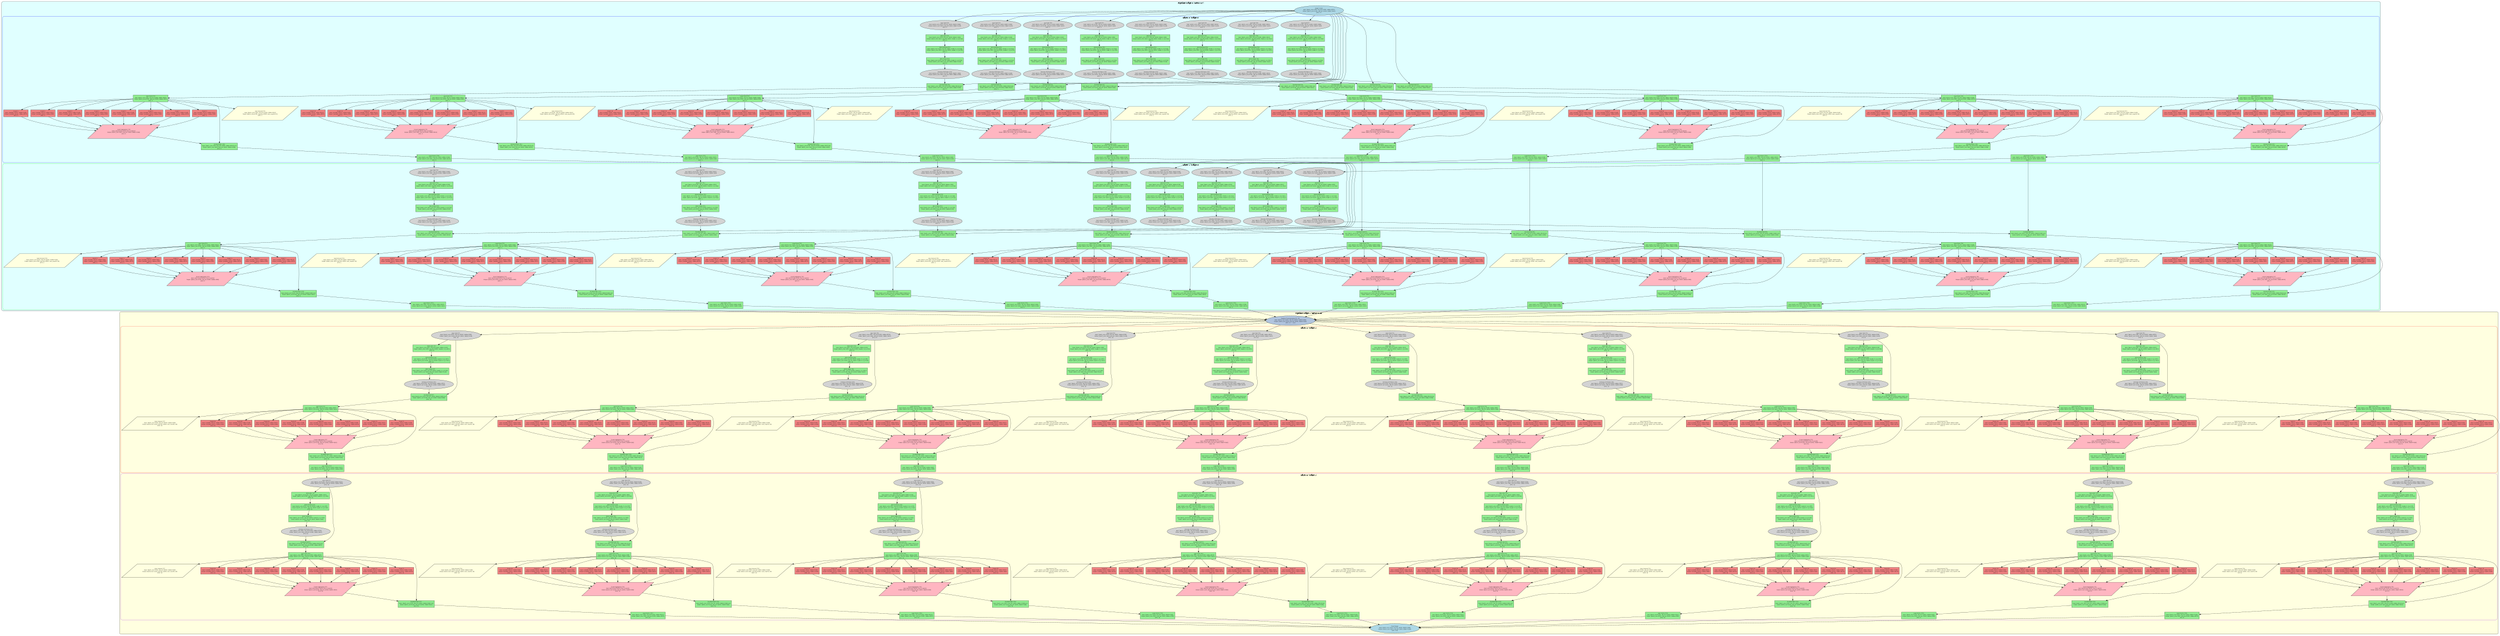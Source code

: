 // Baseline MoE (TP=8, PP=2)
digraph baseline_moe_tp8_pp2 {
	compound=true rankdir=TB size="30,40"
	node [fontname=Arial fontsize=10]
	subgraph cluster_stage0 {
		bgcolor=lightcyan color=black label="Pipeline Stage 0 (GPUs 0-7)" style=rounded
		stage0_input [label="Stage 0 Input
Input: [batch_size=1024, seq_len=10000, hidden=8192]
Output: [batch_size=1024, seq_len=10000, hidden=8192]
GPU: 0-7" fillcolor=lightblue shape=ellipse style=filled]
		subgraph cluster_layer0_s0 {
			color=blue label="Layer 0 (Stage 0)" style=rounded
			input_split_l0_tp0 [label="Input Split TP0
Input: [batch_size=1024, seq_len=10000, hidden=8192]
Output: [batch_size=1024, seq_len=10000, hidden=1024]
GPU: 0" fillcolor=lightgray shape=ellipse style=filled]
			mha_qkv_l0_tp0 [label="MHA QKV TP0
Input: [batch_size=1024, seq_len=10000, hidden=1024]
Output: [batch_size=1024, seq_len=10000, heads=2, d_k=512]
GPU: 0" fillcolor=lightgreen shape=rectangle style=filled]
			mha_attn_l0_tp0 [label="MHA Attention TP0
Input: [batch_size=1024, seq_len=10000, heads=2, d_k=512]
Output: [batch_size=1024, seq_len=10000, heads=2, d_k=512]
GPU: 0" fillcolor=lightgreen shape=rectangle style=filled]
			mha_out_l0_tp0 [label="MHA Output TP0
Input: [batch_size=1024, seq_len=10000, heads=2, d_k=512]
Output: [batch_size=1024, seq_len=10000, hidden=1024]
GPU: 0" fillcolor=lightgreen shape=rectangle style=filled]
			attn_allreduce_l0_tp0 [label="Attention All-Reduce TP0
Input: [batch_size=1024, seq_len=10000, hidden=1024]
Output: [batch_size=1024, seq_len=10000, hidden=8192]
GPU: 0" fillcolor=lightgray shape=ellipse style=filled]
			res_add_l0_tp0 [label="Residual Add TP0
Input: [batch_size=1024, seq_len=10000, hidden=8192] (x2)
Output: [batch_size=1024, seq_len=10000, hidden=8192]
GPU: 0" fillcolor=lightgreen shape=rectangle style=filled]
			norm_l0_tp0 [label="Layer Norm TP0
Input: [batch_size=1024, seq_len=10000, hidden=8192]
Output: [batch_size=1024, seq_len=10000, hidden=8192]
GPU: 0" fillcolor=lightgreen shape=rectangle style=filled]
			input_split_l0_tp1 [label="Input Split TP1
Input: [batch_size=1024, seq_len=10000, hidden=8192]
Output: [batch_size=1024, seq_len=10000, hidden=1024]
GPU: 1" fillcolor=lightgray shape=ellipse style=filled]
			mha_qkv_l0_tp1 [label="MHA QKV TP1
Input: [batch_size=1024, seq_len=10000, hidden=1024]
Output: [batch_size=1024, seq_len=10000, heads=2, d_k=512]
GPU: 1" fillcolor=lightgreen shape=rectangle style=filled]
			mha_attn_l0_tp1 [label="MHA Attention TP1
Input: [batch_size=1024, seq_len=10000, heads=2, d_k=512]
Output: [batch_size=1024, seq_len=10000, heads=2, d_k=512]
GPU: 1" fillcolor=lightgreen shape=rectangle style=filled]
			mha_out_l0_tp1 [label="MHA Output TP1
Input: [batch_size=1024, seq_len=10000, heads=2, d_k=512]
Output: [batch_size=1024, seq_len=10000, hidden=1024]
GPU: 1" fillcolor=lightgreen shape=rectangle style=filled]
			attn_allreduce_l0_tp1 [label="Attention All-Reduce TP1
Input: [batch_size=1024, seq_len=10000, hidden=1024]
Output: [batch_size=1024, seq_len=10000, hidden=8192]
GPU: 1" fillcolor=lightgray shape=ellipse style=filled]
			res_add_l0_tp1 [label="Residual Add TP1
Input: [batch_size=1024, seq_len=10000, hidden=8192] (x2)
Output: [batch_size=1024, seq_len=10000, hidden=8192]
GPU: 1" fillcolor=lightgreen shape=rectangle style=filled]
			norm_l0_tp1 [label="Layer Norm TP1
Input: [batch_size=1024, seq_len=10000, hidden=8192]
Output: [batch_size=1024, seq_len=10000, hidden=8192]
GPU: 1" fillcolor=lightgreen shape=rectangle style=filled]
			input_split_l0_tp2 [label="Input Split TP2
Input: [batch_size=1024, seq_len=10000, hidden=8192]
Output: [batch_size=1024, seq_len=10000, hidden=1024]
GPU: 2" fillcolor=lightgray shape=ellipse style=filled]
			mha_qkv_l0_tp2 [label="MHA QKV TP2
Input: [batch_size=1024, seq_len=10000, hidden=1024]
Output: [batch_size=1024, seq_len=10000, heads=2, d_k=512]
GPU: 2" fillcolor=lightgreen shape=rectangle style=filled]
			mha_attn_l0_tp2 [label="MHA Attention TP2
Input: [batch_size=1024, seq_len=10000, heads=2, d_k=512]
Output: [batch_size=1024, seq_len=10000, heads=2, d_k=512]
GPU: 2" fillcolor=lightgreen shape=rectangle style=filled]
			mha_out_l0_tp2 [label="MHA Output TP2
Input: [batch_size=1024, seq_len=10000, heads=2, d_k=512]
Output: [batch_size=1024, seq_len=10000, hidden=1024]
GPU: 2" fillcolor=lightgreen shape=rectangle style=filled]
			attn_allreduce_l0_tp2 [label="Attention All-Reduce TP2
Input: [batch_size=1024, seq_len=10000, hidden=1024]
Output: [batch_size=1024, seq_len=10000, hidden=8192]
GPU: 2" fillcolor=lightgray shape=ellipse style=filled]
			res_add_l0_tp2 [label="Residual Add TP2
Input: [batch_size=1024, seq_len=10000, hidden=8192] (x2)
Output: [batch_size=1024, seq_len=10000, hidden=8192]
GPU: 2" fillcolor=lightgreen shape=rectangle style=filled]
			norm_l0_tp2 [label="Layer Norm TP2
Input: [batch_size=1024, seq_len=10000, hidden=8192]
Output: [batch_size=1024, seq_len=10000, hidden=8192]
GPU: 2" fillcolor=lightgreen shape=rectangle style=filled]
			input_split_l0_tp3 [label="Input Split TP3
Input: [batch_size=1024, seq_len=10000, hidden=8192]
Output: [batch_size=1024, seq_len=10000, hidden=1024]
GPU: 3" fillcolor=lightgray shape=ellipse style=filled]
			mha_qkv_l0_tp3 [label="MHA QKV TP3
Input: [batch_size=1024, seq_len=10000, hidden=1024]
Output: [batch_size=1024, seq_len=10000, heads=2, d_k=512]
GPU: 3" fillcolor=lightgreen shape=rectangle style=filled]
			mha_attn_l0_tp3 [label="MHA Attention TP3
Input: [batch_size=1024, seq_len=10000, heads=2, d_k=512]
Output: [batch_size=1024, seq_len=10000, heads=2, d_k=512]
GPU: 3" fillcolor=lightgreen shape=rectangle style=filled]
			mha_out_l0_tp3 [label="MHA Output TP3
Input: [batch_size=1024, seq_len=10000, heads=2, d_k=512]
Output: [batch_size=1024, seq_len=10000, hidden=1024]
GPU: 3" fillcolor=lightgreen shape=rectangle style=filled]
			attn_allreduce_l0_tp3 [label="Attention All-Reduce TP3
Input: [batch_size=1024, seq_len=10000, hidden=1024]
Output: [batch_size=1024, seq_len=10000, hidden=8192]
GPU: 3" fillcolor=lightgray shape=ellipse style=filled]
			res_add_l0_tp3 [label="Residual Add TP3
Input: [batch_size=1024, seq_len=10000, hidden=8192] (x2)
Output: [batch_size=1024, seq_len=10000, hidden=8192]
GPU: 3" fillcolor=lightgreen shape=rectangle style=filled]
			norm_l0_tp3 [label="Layer Norm TP3
Input: [batch_size=1024, seq_len=10000, hidden=8192]
Output: [batch_size=1024, seq_len=10000, hidden=8192]
GPU: 3" fillcolor=lightgreen shape=rectangle style=filled]
			input_split_l0_tp4 [label="Input Split TP4
Input: [batch_size=1024, seq_len=10000, hidden=8192]
Output: [batch_size=1024, seq_len=10000, hidden=1024]
GPU: 4" fillcolor=lightgray shape=ellipse style=filled]
			mha_qkv_l0_tp4 [label="MHA QKV TP4
Input: [batch_size=1024, seq_len=10000, hidden=1024]
Output: [batch_size=1024, seq_len=10000, heads=2, d_k=512]
GPU: 4" fillcolor=lightgreen shape=rectangle style=filled]
			mha_attn_l0_tp4 [label="MHA Attention TP4
Input: [batch_size=1024, seq_len=10000, heads=2, d_k=512]
Output: [batch_size=1024, seq_len=10000, heads=2, d_k=512]
GPU: 4" fillcolor=lightgreen shape=rectangle style=filled]
			mha_out_l0_tp4 [label="MHA Output TP4
Input: [batch_size=1024, seq_len=10000, heads=2, d_k=512]
Output: [batch_size=1024, seq_len=10000, hidden=1024]
GPU: 4" fillcolor=lightgreen shape=rectangle style=filled]
			attn_allreduce_l0_tp4 [label="Attention All-Reduce TP4
Input: [batch_size=1024, seq_len=10000, hidden=1024]
Output: [batch_size=1024, seq_len=10000, hidden=8192]
GPU: 4" fillcolor=lightgray shape=ellipse style=filled]
			res_add_l0_tp4 [label="Residual Add TP4
Input: [batch_size=1024, seq_len=10000, hidden=8192] (x2)
Output: [batch_size=1024, seq_len=10000, hidden=8192]
GPU: 4" fillcolor=lightgreen shape=rectangle style=filled]
			norm_l0_tp4 [label="Layer Norm TP4
Input: [batch_size=1024, seq_len=10000, hidden=8192]
Output: [batch_size=1024, seq_len=10000, hidden=8192]
GPU: 4" fillcolor=lightgreen shape=rectangle style=filled]
			input_split_l0_tp5 [label="Input Split TP5
Input: [batch_size=1024, seq_len=10000, hidden=8192]
Output: [batch_size=1024, seq_len=10000, hidden=1024]
GPU: 5" fillcolor=lightgray shape=ellipse style=filled]
			mha_qkv_l0_tp5 [label="MHA QKV TP5
Input: [batch_size=1024, seq_len=10000, hidden=1024]
Output: [batch_size=1024, seq_len=10000, heads=2, d_k=512]
GPU: 5" fillcolor=lightgreen shape=rectangle style=filled]
			mha_attn_l0_tp5 [label="MHA Attention TP5
Input: [batch_size=1024, seq_len=10000, heads=2, d_k=512]
Output: [batch_size=1024, seq_len=10000, heads=2, d_k=512]
GPU: 5" fillcolor=lightgreen shape=rectangle style=filled]
			mha_out_l0_tp5 [label="MHA Output TP5
Input: [batch_size=1024, seq_len=10000, heads=2, d_k=512]
Output: [batch_size=1024, seq_len=10000, hidden=1024]
GPU: 5" fillcolor=lightgreen shape=rectangle style=filled]
			attn_allreduce_l0_tp5 [label="Attention All-Reduce TP5
Input: [batch_size=1024, seq_len=10000, hidden=1024]
Output: [batch_size=1024, seq_len=10000, hidden=8192]
GPU: 5" fillcolor=lightgray shape=ellipse style=filled]
			res_add_l0_tp5 [label="Residual Add TP5
Input: [batch_size=1024, seq_len=10000, hidden=8192] (x2)
Output: [batch_size=1024, seq_len=10000, hidden=8192]
GPU: 5" fillcolor=lightgreen shape=rectangle style=filled]
			norm_l0_tp5 [label="Layer Norm TP5
Input: [batch_size=1024, seq_len=10000, hidden=8192]
Output: [batch_size=1024, seq_len=10000, hidden=8192]
GPU: 5" fillcolor=lightgreen shape=rectangle style=filled]
			input_split_l0_tp6 [label="Input Split TP6
Input: [batch_size=1024, seq_len=10000, hidden=8192]
Output: [batch_size=1024, seq_len=10000, hidden=1024]
GPU: 6" fillcolor=lightgray shape=ellipse style=filled]
			mha_qkv_l0_tp6 [label="MHA QKV TP6
Input: [batch_size=1024, seq_len=10000, hidden=1024]
Output: [batch_size=1024, seq_len=10000, heads=2, d_k=512]
GPU: 6" fillcolor=lightgreen shape=rectangle style=filled]
			mha_attn_l0_tp6 [label="MHA Attention TP6
Input: [batch_size=1024, seq_len=10000, heads=2, d_k=512]
Output: [batch_size=1024, seq_len=10000, heads=2, d_k=512]
GPU: 6" fillcolor=lightgreen shape=rectangle style=filled]
			mha_out_l0_tp6 [label="MHA Output TP6
Input: [batch_size=1024, seq_len=10000, heads=2, d_k=512]
Output: [batch_size=1024, seq_len=10000, hidden=1024]
GPU: 6" fillcolor=lightgreen shape=rectangle style=filled]
			attn_allreduce_l0_tp6 [label="Attention All-Reduce TP6
Input: [batch_size=1024, seq_len=10000, hidden=1024]
Output: [batch_size=1024, seq_len=10000, hidden=8192]
GPU: 6" fillcolor=lightgray shape=ellipse style=filled]
			res_add_l0_tp6 [label="Residual Add TP6
Input: [batch_size=1024, seq_len=10000, hidden=8192] (x2)
Output: [batch_size=1024, seq_len=10000, hidden=8192]
GPU: 6" fillcolor=lightgreen shape=rectangle style=filled]
			norm_l0_tp6 [label="Layer Norm TP6
Input: [batch_size=1024, seq_len=10000, hidden=8192]
Output: [batch_size=1024, seq_len=10000, hidden=8192]
GPU: 6" fillcolor=lightgreen shape=rectangle style=filled]
			input_split_l0_tp7 [label="Input Split TP7
Input: [batch_size=1024, seq_len=10000, hidden=8192]
Output: [batch_size=1024, seq_len=10000, hidden=1024]
GPU: 7" fillcolor=lightgray shape=ellipse style=filled]
			mha_qkv_l0_tp7 [label="MHA QKV TP7
Input: [batch_size=1024, seq_len=10000, hidden=1024]
Output: [batch_size=1024, seq_len=10000, heads=2, d_k=512]
GPU: 7" fillcolor=lightgreen shape=rectangle style=filled]
			mha_attn_l0_tp7 [label="MHA Attention TP7
Input: [batch_size=1024, seq_len=10000, heads=2, d_k=512]
Output: [batch_size=1024, seq_len=10000, heads=2, d_k=512]
GPU: 7" fillcolor=lightgreen shape=rectangle style=filled]
			mha_out_l0_tp7 [label="MHA Output TP7
Input: [batch_size=1024, seq_len=10000, heads=2, d_k=512]
Output: [batch_size=1024, seq_len=10000, hidden=1024]
GPU: 7" fillcolor=lightgreen shape=rectangle style=filled]
			attn_allreduce_l0_tp7 [label="Attention All-Reduce TP7
Input: [batch_size=1024, seq_len=10000, hidden=1024]
Output: [batch_size=1024, seq_len=10000, hidden=8192]
GPU: 7" fillcolor=lightgray shape=ellipse style=filled]
			res_add_l0_tp7 [label="Residual Add TP7
Input: [batch_size=1024, seq_len=10000, hidden=8192] (x2)
Output: [batch_size=1024, seq_len=10000, hidden=8192]
GPU: 7" fillcolor=lightgreen shape=rectangle style=filled]
			norm_l0_tp7 [label="Layer Norm TP7
Input: [batch_size=1024, seq_len=10000, hidden=8192]
Output: [batch_size=1024, seq_len=10000, hidden=8192]
GPU: 7" fillcolor=lightgreen shape=rectangle style=filled]
			gate_l0_tp0 [label="Gate Network TP0
Input: [batch_size=1024, seq_len=10000, hidden=8192]
Output: [batch_size=1024, seq_len=10000, num_experts=16]
GPU: 0" fillcolor=lightyellow shape=parallelogram style=filled]
			gate_l0_tp1 [label="Gate Network TP1
Input: [batch_size=1024, seq_len=10000, hidden=8192]
Output: [batch_size=1024, seq_len=10000, num_experts=16]
GPU: 1" fillcolor=lightyellow shape=parallelogram style=filled]
			gate_l0_tp2 [label="Gate Network TP2
Input: [batch_size=1024, seq_len=10000, hidden=8192]
Output: [batch_size=1024, seq_len=10000, num_experts=16]
GPU: 2" fillcolor=lightyellow shape=parallelogram style=filled]
			gate_l0_tp3 [label="Gate Network TP3
Input: [batch_size=1024, seq_len=10000, hidden=8192]
Output: [batch_size=1024, seq_len=10000, num_experts=16]
GPU: 3" fillcolor=lightyellow shape=parallelogram style=filled]
			gate_l0_tp4 [label="Gate Network TP4
Input: [batch_size=1024, seq_len=10000, hidden=8192]
Output: [batch_size=1024, seq_len=10000, num_experts=16]
GPU: 4" fillcolor=lightyellow shape=parallelogram style=filled]
			gate_l0_tp5 [label="Gate Network TP5
Input: [batch_size=1024, seq_len=10000, hidden=8192]
Output: [batch_size=1024, seq_len=10000, num_experts=16]
GPU: 5" fillcolor=lightyellow shape=parallelogram style=filled]
			gate_l0_tp6 [label="Gate Network TP6
Input: [batch_size=1024, seq_len=10000, hidden=8192]
Output: [batch_size=1024, seq_len=10000, num_experts=16]
GPU: 6" fillcolor=lightyellow shape=parallelogram style=filled]
			gate_l0_tp7 [label="Gate Network TP7
Input: [batch_size=1024, seq_len=10000, hidden=8192]
Output: [batch_size=1024, seq_len=10000, num_experts=16]
GPU: 7" fillcolor=lightyellow shape=parallelogram style=filled]
			expert0_l0_tp0 [label="Expert 0
Input: [variable_tokens, hidden=8192]
Output: [variable_tokens, hidden=8192]
GPU: 0" fillcolor=lightcoral shape=rectangle style=filled]
			expert1_l0_tp0 [label="Expert 1
Input: [variable_tokens, hidden=8192]
Output: [variable_tokens, hidden=8192]
GPU: 0" fillcolor=lightcoral shape=rectangle style=filled]
			expert2_l0_tp0 [label="Expert 2
Input: [variable_tokens, hidden=8192]
Output: [variable_tokens, hidden=8192]
GPU: 0" fillcolor=lightcoral shape=rectangle style=filled]
			expert3_l0_tp0 [label="Expert 3
Input: [variable_tokens, hidden=8192]
Output: [variable_tokens, hidden=8192]
GPU: 0" fillcolor=lightcoral shape=rectangle style=filled]
			expert4_l0_tp0 [label="Expert 4
Input: [variable_tokens, hidden=8192]
Output: [variable_tokens, hidden=8192]
GPU: 0" fillcolor=lightcoral shape=rectangle style=filled]
			expert5_l0_tp0 [label="Expert 5
Input: [variable_tokens, hidden=8192]
Output: [variable_tokens, hidden=8192]
GPU: 0" fillcolor=lightcoral shape=rectangle style=filled]
			expert6_l0_tp0 [label="Expert 6
Input: [variable_tokens, hidden=8192]
Output: [variable_tokens, hidden=8192]
GPU: 0" fillcolor=lightcoral shape=rectangle style=filled]
			expert7_l0_tp0 [label="Expert 7
Input: [variable_tokens, hidden=8192]
Output: [variable_tokens, hidden=8192]
GPU: 0" fillcolor=lightcoral shape=rectangle style=filled]
			expert8_l0_tp1 [label="Expert 8
Input: [variable_tokens, hidden=8192]
Output: [variable_tokens, hidden=8192]
GPU: 1" fillcolor=lightcoral shape=rectangle style=filled]
			expert9_l0_tp1 [label="Expert 9
Input: [variable_tokens, hidden=8192]
Output: [variable_tokens, hidden=8192]
GPU: 1" fillcolor=lightcoral shape=rectangle style=filled]
			expert10_l0_tp1 [label="Expert 10
Input: [variable_tokens, hidden=8192]
Output: [variable_tokens, hidden=8192]
GPU: 1" fillcolor=lightcoral shape=rectangle style=filled]
			expert11_l0_tp1 [label="Expert 11
Input: [variable_tokens, hidden=8192]
Output: [variable_tokens, hidden=8192]
GPU: 1" fillcolor=lightcoral shape=rectangle style=filled]
			expert12_l0_tp1 [label="Expert 12
Input: [variable_tokens, hidden=8192]
Output: [variable_tokens, hidden=8192]
GPU: 1" fillcolor=lightcoral shape=rectangle style=filled]
			expert13_l0_tp1 [label="Expert 13
Input: [variable_tokens, hidden=8192]
Output: [variable_tokens, hidden=8192]
GPU: 1" fillcolor=lightcoral shape=rectangle style=filled]
			expert14_l0_tp1 [label="Expert 14
Input: [variable_tokens, hidden=8192]
Output: [variable_tokens, hidden=8192]
GPU: 1" fillcolor=lightcoral shape=rectangle style=filled]
			expert15_l0_tp1 [label="Expert 15
Input: [variable_tokens, hidden=8192]
Output: [variable_tokens, hidden=8192]
GPU: 1" fillcolor=lightcoral shape=rectangle style=filled]
			expert16_l0_tp2 [label="Expert 16
Input: [variable_tokens, hidden=8192]
Output: [variable_tokens, hidden=8192]
GPU: 2" fillcolor=lightcoral shape=rectangle style=filled]
			expert17_l0_tp2 [label="Expert 17
Input: [variable_tokens, hidden=8192]
Output: [variable_tokens, hidden=8192]
GPU: 2" fillcolor=lightcoral shape=rectangle style=filled]
			expert18_l0_tp2 [label="Expert 18
Input: [variable_tokens, hidden=8192]
Output: [variable_tokens, hidden=8192]
GPU: 2" fillcolor=lightcoral shape=rectangle style=filled]
			expert19_l0_tp2 [label="Expert 19
Input: [variable_tokens, hidden=8192]
Output: [variable_tokens, hidden=8192]
GPU: 2" fillcolor=lightcoral shape=rectangle style=filled]
			expert20_l0_tp2 [label="Expert 20
Input: [variable_tokens, hidden=8192]
Output: [variable_tokens, hidden=8192]
GPU: 2" fillcolor=lightcoral shape=rectangle style=filled]
			expert21_l0_tp2 [label="Expert 21
Input: [variable_tokens, hidden=8192]
Output: [variable_tokens, hidden=8192]
GPU: 2" fillcolor=lightcoral shape=rectangle style=filled]
			expert22_l0_tp2 [label="Expert 22
Input: [variable_tokens, hidden=8192]
Output: [variable_tokens, hidden=8192]
GPU: 2" fillcolor=lightcoral shape=rectangle style=filled]
			expert23_l0_tp2 [label="Expert 23
Input: [variable_tokens, hidden=8192]
Output: [variable_tokens, hidden=8192]
GPU: 2" fillcolor=lightcoral shape=rectangle style=filled]
			expert24_l0_tp3 [label="Expert 24
Input: [variable_tokens, hidden=8192]
Output: [variable_tokens, hidden=8192]
GPU: 3" fillcolor=lightcoral shape=rectangle style=filled]
			expert25_l0_tp3 [label="Expert 25
Input: [variable_tokens, hidden=8192]
Output: [variable_tokens, hidden=8192]
GPU: 3" fillcolor=lightcoral shape=rectangle style=filled]
			expert26_l0_tp3 [label="Expert 26
Input: [variable_tokens, hidden=8192]
Output: [variable_tokens, hidden=8192]
GPU: 3" fillcolor=lightcoral shape=rectangle style=filled]
			expert27_l0_tp3 [label="Expert 27
Input: [variable_tokens, hidden=8192]
Output: [variable_tokens, hidden=8192]
GPU: 3" fillcolor=lightcoral shape=rectangle style=filled]
			expert28_l0_tp3 [label="Expert 28
Input: [variable_tokens, hidden=8192]
Output: [variable_tokens, hidden=8192]
GPU: 3" fillcolor=lightcoral shape=rectangle style=filled]
			expert29_l0_tp3 [label="Expert 29
Input: [variable_tokens, hidden=8192]
Output: [variable_tokens, hidden=8192]
GPU: 3" fillcolor=lightcoral shape=rectangle style=filled]
			expert30_l0_tp3 [label="Expert 30
Input: [variable_tokens, hidden=8192]
Output: [variable_tokens, hidden=8192]
GPU: 3" fillcolor=lightcoral shape=rectangle style=filled]
			expert31_l0_tp3 [label="Expert 31
Input: [variable_tokens, hidden=8192]
Output: [variable_tokens, hidden=8192]
GPU: 3" fillcolor=lightcoral shape=rectangle style=filled]
			expert32_l0_tp4 [label="Expert 32
Input: [variable_tokens, hidden=8192]
Output: [variable_tokens, hidden=8192]
GPU: 4" fillcolor=lightcoral shape=rectangle style=filled]
			expert33_l0_tp4 [label="Expert 33
Input: [variable_tokens, hidden=8192]
Output: [variable_tokens, hidden=8192]
GPU: 4" fillcolor=lightcoral shape=rectangle style=filled]
			expert34_l0_tp4 [label="Expert 34
Input: [variable_tokens, hidden=8192]
Output: [variable_tokens, hidden=8192]
GPU: 4" fillcolor=lightcoral shape=rectangle style=filled]
			expert35_l0_tp4 [label="Expert 35
Input: [variable_tokens, hidden=8192]
Output: [variable_tokens, hidden=8192]
GPU: 4" fillcolor=lightcoral shape=rectangle style=filled]
			expert36_l0_tp4 [label="Expert 36
Input: [variable_tokens, hidden=8192]
Output: [variable_tokens, hidden=8192]
GPU: 4" fillcolor=lightcoral shape=rectangle style=filled]
			expert37_l0_tp4 [label="Expert 37
Input: [variable_tokens, hidden=8192]
Output: [variable_tokens, hidden=8192]
GPU: 4" fillcolor=lightcoral shape=rectangle style=filled]
			expert38_l0_tp4 [label="Expert 38
Input: [variable_tokens, hidden=8192]
Output: [variable_tokens, hidden=8192]
GPU: 4" fillcolor=lightcoral shape=rectangle style=filled]
			expert39_l0_tp4 [label="Expert 39
Input: [variable_tokens, hidden=8192]
Output: [variable_tokens, hidden=8192]
GPU: 4" fillcolor=lightcoral shape=rectangle style=filled]
			expert40_l0_tp5 [label="Expert 40
Input: [variable_tokens, hidden=8192]
Output: [variable_tokens, hidden=8192]
GPU: 5" fillcolor=lightcoral shape=rectangle style=filled]
			expert41_l0_tp5 [label="Expert 41
Input: [variable_tokens, hidden=8192]
Output: [variable_tokens, hidden=8192]
GPU: 5" fillcolor=lightcoral shape=rectangle style=filled]
			expert42_l0_tp5 [label="Expert 42
Input: [variable_tokens, hidden=8192]
Output: [variable_tokens, hidden=8192]
GPU: 5" fillcolor=lightcoral shape=rectangle style=filled]
			expert43_l0_tp5 [label="Expert 43
Input: [variable_tokens, hidden=8192]
Output: [variable_tokens, hidden=8192]
GPU: 5" fillcolor=lightcoral shape=rectangle style=filled]
			expert44_l0_tp5 [label="Expert 44
Input: [variable_tokens, hidden=8192]
Output: [variable_tokens, hidden=8192]
GPU: 5" fillcolor=lightcoral shape=rectangle style=filled]
			expert45_l0_tp5 [label="Expert 45
Input: [variable_tokens, hidden=8192]
Output: [variable_tokens, hidden=8192]
GPU: 5" fillcolor=lightcoral shape=rectangle style=filled]
			expert46_l0_tp5 [label="Expert 46
Input: [variable_tokens, hidden=8192]
Output: [variable_tokens, hidden=8192]
GPU: 5" fillcolor=lightcoral shape=rectangle style=filled]
			expert47_l0_tp5 [label="Expert 47
Input: [variable_tokens, hidden=8192]
Output: [variable_tokens, hidden=8192]
GPU: 5" fillcolor=lightcoral shape=rectangle style=filled]
			expert48_l0_tp6 [label="Expert 48
Input: [variable_tokens, hidden=8192]
Output: [variable_tokens, hidden=8192]
GPU: 6" fillcolor=lightcoral shape=rectangle style=filled]
			expert49_l0_tp6 [label="Expert 49
Input: [variable_tokens, hidden=8192]
Output: [variable_tokens, hidden=8192]
GPU: 6" fillcolor=lightcoral shape=rectangle style=filled]
			expert50_l0_tp6 [label="Expert 50
Input: [variable_tokens, hidden=8192]
Output: [variable_tokens, hidden=8192]
GPU: 6" fillcolor=lightcoral shape=rectangle style=filled]
			expert51_l0_tp6 [label="Expert 51
Input: [variable_tokens, hidden=8192]
Output: [variable_tokens, hidden=8192]
GPU: 6" fillcolor=lightcoral shape=rectangle style=filled]
			expert52_l0_tp6 [label="Expert 52
Input: [variable_tokens, hidden=8192]
Output: [variable_tokens, hidden=8192]
GPU: 6" fillcolor=lightcoral shape=rectangle style=filled]
			expert53_l0_tp6 [label="Expert 53
Input: [variable_tokens, hidden=8192]
Output: [variable_tokens, hidden=8192]
GPU: 6" fillcolor=lightcoral shape=rectangle style=filled]
			expert54_l0_tp6 [label="Expert 54
Input: [variable_tokens, hidden=8192]
Output: [variable_tokens, hidden=8192]
GPU: 6" fillcolor=lightcoral shape=rectangle style=filled]
			expert55_l0_tp6 [label="Expert 55
Input: [variable_tokens, hidden=8192]
Output: [variable_tokens, hidden=8192]
GPU: 6" fillcolor=lightcoral shape=rectangle style=filled]
			expert56_l0_tp7 [label="Expert 56
Input: [variable_tokens, hidden=8192]
Output: [variable_tokens, hidden=8192]
GPU: 7" fillcolor=lightcoral shape=rectangle style=filled]
			expert57_l0_tp7 [label="Expert 57
Input: [variable_tokens, hidden=8192]
Output: [variable_tokens, hidden=8192]
GPU: 7" fillcolor=lightcoral shape=rectangle style=filled]
			expert58_l0_tp7 [label="Expert 58
Input: [variable_tokens, hidden=8192]
Output: [variable_tokens, hidden=8192]
GPU: 7" fillcolor=lightcoral shape=rectangle style=filled]
			expert59_l0_tp7 [label="Expert 59
Input: [variable_tokens, hidden=8192]
Output: [variable_tokens, hidden=8192]
GPU: 7" fillcolor=lightcoral shape=rectangle style=filled]
			expert60_l0_tp7 [label="Expert 60
Input: [variable_tokens, hidden=8192]
Output: [variable_tokens, hidden=8192]
GPU: 7" fillcolor=lightcoral shape=rectangle style=filled]
			expert61_l0_tp7 [label="Expert 61
Input: [variable_tokens, hidden=8192]
Output: [variable_tokens, hidden=8192]
GPU: 7" fillcolor=lightcoral shape=rectangle style=filled]
			expert62_l0_tp7 [label="Expert 62
Input: [variable_tokens, hidden=8192]
Output: [variable_tokens, hidden=8192]
GPU: 7" fillcolor=lightcoral shape=rectangle style=filled]
			expert63_l0_tp7 [label="Expert 63
Input: [variable_tokens, hidden=8192]
Output: [variable_tokens, hidden=8192]
GPU: 7" fillcolor=lightcoral shape=rectangle style=filled]
			expert_agg_l0_tp0 [label="Expert Aggregation TP0
Input: [processed_tokens from 8 experts]
Output: [batch_size=1024, seq_len=10000, hidden=8192]
GPU: 0" fillcolor=lightpink shape=parallelogram style=filled]
			res_add2_l0_tp0 [label="Residual Add 2 TP0
Input: [batch_size=1024, seq_len=10000, hidden=8192] (x2)
Output: [batch_size=1024, seq_len=10000, hidden=8192]
GPU: 0" fillcolor=lightgreen shape=rectangle style=filled]
			norm2_l0_tp0 [label="Layer Norm 2 TP0
Input: [batch_size=1024, seq_len=10000, hidden=8192]
Output: [batch_size=1024, seq_len=10000, hidden=8192]
GPU: 0" fillcolor=lightgreen shape=rectangle style=filled]
			expert_agg_l0_tp1 [label="Expert Aggregation TP1
Input: [processed_tokens from 8 experts]
Output: [batch_size=1024, seq_len=10000, hidden=8192]
GPU: 1" fillcolor=lightpink shape=parallelogram style=filled]
			res_add2_l0_tp1 [label="Residual Add 2 TP1
Input: [batch_size=1024, seq_len=10000, hidden=8192] (x2)
Output: [batch_size=1024, seq_len=10000, hidden=8192]
GPU: 1" fillcolor=lightgreen shape=rectangle style=filled]
			norm2_l0_tp1 [label="Layer Norm 2 TP1
Input: [batch_size=1024, seq_len=10000, hidden=8192]
Output: [batch_size=1024, seq_len=10000, hidden=8192]
GPU: 1" fillcolor=lightgreen shape=rectangle style=filled]
			expert_agg_l0_tp2 [label="Expert Aggregation TP2
Input: [processed_tokens from 8 experts]
Output: [batch_size=1024, seq_len=10000, hidden=8192]
GPU: 2" fillcolor=lightpink shape=parallelogram style=filled]
			res_add2_l0_tp2 [label="Residual Add 2 TP2
Input: [batch_size=1024, seq_len=10000, hidden=8192] (x2)
Output: [batch_size=1024, seq_len=10000, hidden=8192]
GPU: 2" fillcolor=lightgreen shape=rectangle style=filled]
			norm2_l0_tp2 [label="Layer Norm 2 TP2
Input: [batch_size=1024, seq_len=10000, hidden=8192]
Output: [batch_size=1024, seq_len=10000, hidden=8192]
GPU: 2" fillcolor=lightgreen shape=rectangle style=filled]
			expert_agg_l0_tp3 [label="Expert Aggregation TP3
Input: [processed_tokens from 8 experts]
Output: [batch_size=1024, seq_len=10000, hidden=8192]
GPU: 3" fillcolor=lightpink shape=parallelogram style=filled]
			res_add2_l0_tp3 [label="Residual Add 2 TP3
Input: [batch_size=1024, seq_len=10000, hidden=8192] (x2)
Output: [batch_size=1024, seq_len=10000, hidden=8192]
GPU: 3" fillcolor=lightgreen shape=rectangle style=filled]
			norm2_l0_tp3 [label="Layer Norm 2 TP3
Input: [batch_size=1024, seq_len=10000, hidden=8192]
Output: [batch_size=1024, seq_len=10000, hidden=8192]
GPU: 3" fillcolor=lightgreen shape=rectangle style=filled]
			expert_agg_l0_tp4 [label="Expert Aggregation TP4
Input: [processed_tokens from 8 experts]
Output: [batch_size=1024, seq_len=10000, hidden=8192]
GPU: 4" fillcolor=lightpink shape=parallelogram style=filled]
			res_add2_l0_tp4 [label="Residual Add 2 TP4
Input: [batch_size=1024, seq_len=10000, hidden=8192] (x2)
Output: [batch_size=1024, seq_len=10000, hidden=8192]
GPU: 4" fillcolor=lightgreen shape=rectangle style=filled]
			norm2_l0_tp4 [label="Layer Norm 2 TP4
Input: [batch_size=1024, seq_len=10000, hidden=8192]
Output: [batch_size=1024, seq_len=10000, hidden=8192]
GPU: 4" fillcolor=lightgreen shape=rectangle style=filled]
			expert_agg_l0_tp5 [label="Expert Aggregation TP5
Input: [processed_tokens from 8 experts]
Output: [batch_size=1024, seq_len=10000, hidden=8192]
GPU: 5" fillcolor=lightpink shape=parallelogram style=filled]
			res_add2_l0_tp5 [label="Residual Add 2 TP5
Input: [batch_size=1024, seq_len=10000, hidden=8192] (x2)
Output: [batch_size=1024, seq_len=10000, hidden=8192]
GPU: 5" fillcolor=lightgreen shape=rectangle style=filled]
			norm2_l0_tp5 [label="Layer Norm 2 TP5
Input: [batch_size=1024, seq_len=10000, hidden=8192]
Output: [batch_size=1024, seq_len=10000, hidden=8192]
GPU: 5" fillcolor=lightgreen shape=rectangle style=filled]
			expert_agg_l0_tp6 [label="Expert Aggregation TP6
Input: [processed_tokens from 8 experts]
Output: [batch_size=1024, seq_len=10000, hidden=8192]
GPU: 6" fillcolor=lightpink shape=parallelogram style=filled]
			res_add2_l0_tp6 [label="Residual Add 2 TP6
Input: [batch_size=1024, seq_len=10000, hidden=8192] (x2)
Output: [batch_size=1024, seq_len=10000, hidden=8192]
GPU: 6" fillcolor=lightgreen shape=rectangle style=filled]
			norm2_l0_tp6 [label="Layer Norm 2 TP6
Input: [batch_size=1024, seq_len=10000, hidden=8192]
Output: [batch_size=1024, seq_len=10000, hidden=8192]
GPU: 6" fillcolor=lightgreen shape=rectangle style=filled]
			expert_agg_l0_tp7 [label="Expert Aggregation TP7
Input: [processed_tokens from 8 experts]
Output: [batch_size=1024, seq_len=10000, hidden=8192]
GPU: 7" fillcolor=lightpink shape=parallelogram style=filled]
			res_add2_l0_tp7 [label="Residual Add 2 TP7
Input: [batch_size=1024, seq_len=10000, hidden=8192] (x2)
Output: [batch_size=1024, seq_len=10000, hidden=8192]
GPU: 7" fillcolor=lightgreen shape=rectangle style=filled]
			norm2_l0_tp7 [label="Layer Norm 2 TP7
Input: [batch_size=1024, seq_len=10000, hidden=8192]
Output: [batch_size=1024, seq_len=10000, hidden=8192]
GPU: 7" fillcolor=lightgreen shape=rectangle style=filled]
		}
		subgraph cluster_layer1_s0 {
			color=green label="Layer 1 (Stage 0)" style=rounded
			input_split_l1_tp0 [label="Input Split TP0
Input: [batch_size=1024, seq_len=10000, hidden=8192]
Output: [batch_size=1024, seq_len=10000, hidden=1024]
GPU: 0" fillcolor=lightgray shape=ellipse style=filled]
			mha_qkv_l1_tp0 [label="MHA QKV TP0
Input: [batch_size=1024, seq_len=10000, hidden=1024]
Output: [batch_size=1024, seq_len=10000, heads=2, d_k=512]
GPU: 0" fillcolor=lightgreen shape=rectangle style=filled]
			mha_attn_l1_tp0 [label="MHA Attention TP0
Input: [batch_size=1024, seq_len=10000, heads=2, d_k=512]
Output: [batch_size=1024, seq_len=10000, heads=2, d_k=512]
GPU: 0" fillcolor=lightgreen shape=rectangle style=filled]
			mha_out_l1_tp0 [label="MHA Output TP0
Input: [batch_size=1024, seq_len=10000, heads=2, d_k=512]
Output: [batch_size=1024, seq_len=10000, hidden=1024]
GPU: 0" fillcolor=lightgreen shape=rectangle style=filled]
			attn_allreduce_l1_tp0 [label="Attention All-Reduce TP0
Input: [batch_size=1024, seq_len=10000, hidden=1024]
Output: [batch_size=1024, seq_len=10000, hidden=8192]
GPU: 0" fillcolor=lightgray shape=ellipse style=filled]
			res_add_l1_tp0 [label="Residual Add TP0
Input: [batch_size=1024, seq_len=10000, hidden=8192] (x2)
Output: [batch_size=1024, seq_len=10000, hidden=8192]
GPU: 0" fillcolor=lightgreen shape=rectangle style=filled]
			norm_l1_tp0 [label="Layer Norm TP0
Input: [batch_size=1024, seq_len=10000, hidden=8192]
Output: [batch_size=1024, seq_len=10000, hidden=8192]
GPU: 0" fillcolor=lightgreen shape=rectangle style=filled]
			gate_l1_tp0 [label="Gate Network TP0
Input: [batch_size=1024, seq_len=10000, hidden=8192]
Output: [batch_size=1024, seq_len=10000, num_experts=16]
GPU: 0" fillcolor=lightyellow shape=parallelogram style=filled]
			expert0_l1_tp0 [label="Expert 0
Input: [variable_tokens, hidden=8192]
Output: [variable_tokens, hidden=8192]
GPU: 0" fillcolor=lightcoral shape=rectangle style=filled]
			expert1_l1_tp0 [label="Expert 1
Input: [variable_tokens, hidden=8192]
Output: [variable_tokens, hidden=8192]
GPU: 0" fillcolor=lightcoral shape=rectangle style=filled]
			expert2_l1_tp0 [label="Expert 2
Input: [variable_tokens, hidden=8192]
Output: [variable_tokens, hidden=8192]
GPU: 0" fillcolor=lightcoral shape=rectangle style=filled]
			expert3_l1_tp0 [label="Expert 3
Input: [variable_tokens, hidden=8192]
Output: [variable_tokens, hidden=8192]
GPU: 0" fillcolor=lightcoral shape=rectangle style=filled]
			expert4_l1_tp0 [label="Expert 4
Input: [variable_tokens, hidden=8192]
Output: [variable_tokens, hidden=8192]
GPU: 0" fillcolor=lightcoral shape=rectangle style=filled]
			expert5_l1_tp0 [label="Expert 5
Input: [variable_tokens, hidden=8192]
Output: [variable_tokens, hidden=8192]
GPU: 0" fillcolor=lightcoral shape=rectangle style=filled]
			expert6_l1_tp0 [label="Expert 6
Input: [variable_tokens, hidden=8192]
Output: [variable_tokens, hidden=8192]
GPU: 0" fillcolor=lightcoral shape=rectangle style=filled]
			expert7_l1_tp0 [label="Expert 7
Input: [variable_tokens, hidden=8192]
Output: [variable_tokens, hidden=8192]
GPU: 0" fillcolor=lightcoral shape=rectangle style=filled]
			expert_agg_l1_tp0 [label="Expert Aggregation TP0
Input: [processed_tokens from 8 experts]
Output: [batch_size=1024, seq_len=10000, hidden=8192]
GPU: 0" fillcolor=lightpink shape=parallelogram style=filled]
			res_add2_l1_tp0 [label="Residual Add 2 TP0
Input: [batch_size=1024, seq_len=10000, hidden=8192] (x2)
Output: [batch_size=1024, seq_len=10000, hidden=8192]
GPU: 0" fillcolor=lightgreen shape=rectangle style=filled]
			norm2_l1_tp0 [label="Layer Norm 2 TP0
Input: [batch_size=1024, seq_len=10000, hidden=8192]
Output: [batch_size=1024, seq_len=10000, hidden=8192]
GPU: 0" fillcolor=lightgreen shape=rectangle style=filled]
			input_split_l1_tp1 [label="Input Split TP1
Input: [batch_size=1024, seq_len=10000, hidden=8192]
Output: [batch_size=1024, seq_len=10000, hidden=1024]
GPU: 1" fillcolor=lightgray shape=ellipse style=filled]
			mha_qkv_l1_tp1 [label="MHA QKV TP1
Input: [batch_size=1024, seq_len=10000, hidden=1024]
Output: [batch_size=1024, seq_len=10000, heads=2, d_k=512]
GPU: 1" fillcolor=lightgreen shape=rectangle style=filled]
			mha_attn_l1_tp1 [label="MHA Attention TP1
Input: [batch_size=1024, seq_len=10000, heads=2, d_k=512]
Output: [batch_size=1024, seq_len=10000, heads=2, d_k=512]
GPU: 1" fillcolor=lightgreen shape=rectangle style=filled]
			mha_out_l1_tp1 [label="MHA Output TP1
Input: [batch_size=1024, seq_len=10000, heads=2, d_k=512]
Output: [batch_size=1024, seq_len=10000, hidden=1024]
GPU: 1" fillcolor=lightgreen shape=rectangle style=filled]
			attn_allreduce_l1_tp1 [label="Attention All-Reduce TP1
Input: [batch_size=1024, seq_len=10000, hidden=1024]
Output: [batch_size=1024, seq_len=10000, hidden=8192]
GPU: 1" fillcolor=lightgray shape=ellipse style=filled]
			res_add_l1_tp1 [label="Residual Add TP1
Input: [batch_size=1024, seq_len=10000, hidden=8192] (x2)
Output: [batch_size=1024, seq_len=10000, hidden=8192]
GPU: 1" fillcolor=lightgreen shape=rectangle style=filled]
			norm_l1_tp1 [label="Layer Norm TP1
Input: [batch_size=1024, seq_len=10000, hidden=8192]
Output: [batch_size=1024, seq_len=10000, hidden=8192]
GPU: 1" fillcolor=lightgreen shape=rectangle style=filled]
			gate_l1_tp1 [label="Gate Network TP1
Input: [batch_size=1024, seq_len=10000, hidden=8192]
Output: [batch_size=1024, seq_len=10000, num_experts=16]
GPU: 1" fillcolor=lightyellow shape=parallelogram style=filled]
			expert8_l1_tp1 [label="Expert 8
Input: [variable_tokens, hidden=8192]
Output: [variable_tokens, hidden=8192]
GPU: 1" fillcolor=lightcoral shape=rectangle style=filled]
			expert9_l1_tp1 [label="Expert 9
Input: [variable_tokens, hidden=8192]
Output: [variable_tokens, hidden=8192]
GPU: 1" fillcolor=lightcoral shape=rectangle style=filled]
			expert10_l1_tp1 [label="Expert 10
Input: [variable_tokens, hidden=8192]
Output: [variable_tokens, hidden=8192]
GPU: 1" fillcolor=lightcoral shape=rectangle style=filled]
			expert11_l1_tp1 [label="Expert 11
Input: [variable_tokens, hidden=8192]
Output: [variable_tokens, hidden=8192]
GPU: 1" fillcolor=lightcoral shape=rectangle style=filled]
			expert12_l1_tp1 [label="Expert 12
Input: [variable_tokens, hidden=8192]
Output: [variable_tokens, hidden=8192]
GPU: 1" fillcolor=lightcoral shape=rectangle style=filled]
			expert13_l1_tp1 [label="Expert 13
Input: [variable_tokens, hidden=8192]
Output: [variable_tokens, hidden=8192]
GPU: 1" fillcolor=lightcoral shape=rectangle style=filled]
			expert14_l1_tp1 [label="Expert 14
Input: [variable_tokens, hidden=8192]
Output: [variable_tokens, hidden=8192]
GPU: 1" fillcolor=lightcoral shape=rectangle style=filled]
			expert15_l1_tp1 [label="Expert 15
Input: [variable_tokens, hidden=8192]
Output: [variable_tokens, hidden=8192]
GPU: 1" fillcolor=lightcoral shape=rectangle style=filled]
			expert_agg_l1_tp1 [label="Expert Aggregation TP1
Input: [processed_tokens from 8 experts]
Output: [batch_size=1024, seq_len=10000, hidden=8192]
GPU: 1" fillcolor=lightpink shape=parallelogram style=filled]
			res_add2_l1_tp1 [label="Residual Add 2 TP1
Input: [batch_size=1024, seq_len=10000, hidden=8192] (x2)
Output: [batch_size=1024, seq_len=10000, hidden=8192]
GPU: 1" fillcolor=lightgreen shape=rectangle style=filled]
			norm2_l1_tp1 [label="Layer Norm 2 TP1
Input: [batch_size=1024, seq_len=10000, hidden=8192]
Output: [batch_size=1024, seq_len=10000, hidden=8192]
GPU: 1" fillcolor=lightgreen shape=rectangle style=filled]
			input_split_l1_tp2 [label="Input Split TP2
Input: [batch_size=1024, seq_len=10000, hidden=8192]
Output: [batch_size=1024, seq_len=10000, hidden=1024]
GPU: 2" fillcolor=lightgray shape=ellipse style=filled]
			mha_qkv_l1_tp2 [label="MHA QKV TP2
Input: [batch_size=1024, seq_len=10000, hidden=1024]
Output: [batch_size=1024, seq_len=10000, heads=2, d_k=512]
GPU: 2" fillcolor=lightgreen shape=rectangle style=filled]
			mha_attn_l1_tp2 [label="MHA Attention TP2
Input: [batch_size=1024, seq_len=10000, heads=2, d_k=512]
Output: [batch_size=1024, seq_len=10000, heads=2, d_k=512]
GPU: 2" fillcolor=lightgreen shape=rectangle style=filled]
			mha_out_l1_tp2 [label="MHA Output TP2
Input: [batch_size=1024, seq_len=10000, heads=2, d_k=512]
Output: [batch_size=1024, seq_len=10000, hidden=1024]
GPU: 2" fillcolor=lightgreen shape=rectangle style=filled]
			attn_allreduce_l1_tp2 [label="Attention All-Reduce TP2
Input: [batch_size=1024, seq_len=10000, hidden=1024]
Output: [batch_size=1024, seq_len=10000, hidden=8192]
GPU: 2" fillcolor=lightgray shape=ellipse style=filled]
			res_add_l1_tp2 [label="Residual Add TP2
Input: [batch_size=1024, seq_len=10000, hidden=8192] (x2)
Output: [batch_size=1024, seq_len=10000, hidden=8192]
GPU: 2" fillcolor=lightgreen shape=rectangle style=filled]
			norm_l1_tp2 [label="Layer Norm TP2
Input: [batch_size=1024, seq_len=10000, hidden=8192]
Output: [batch_size=1024, seq_len=10000, hidden=8192]
GPU: 2" fillcolor=lightgreen shape=rectangle style=filled]
			gate_l1_tp2 [label="Gate Network TP2
Input: [batch_size=1024, seq_len=10000, hidden=8192]
Output: [batch_size=1024, seq_len=10000, num_experts=16]
GPU: 2" fillcolor=lightyellow shape=parallelogram style=filled]
			expert16_l1_tp2 [label="Expert 16
Input: [variable_tokens, hidden=8192]
Output: [variable_tokens, hidden=8192]
GPU: 2" fillcolor=lightcoral shape=rectangle style=filled]
			expert17_l1_tp2 [label="Expert 17
Input: [variable_tokens, hidden=8192]
Output: [variable_tokens, hidden=8192]
GPU: 2" fillcolor=lightcoral shape=rectangle style=filled]
			expert18_l1_tp2 [label="Expert 18
Input: [variable_tokens, hidden=8192]
Output: [variable_tokens, hidden=8192]
GPU: 2" fillcolor=lightcoral shape=rectangle style=filled]
			expert19_l1_tp2 [label="Expert 19
Input: [variable_tokens, hidden=8192]
Output: [variable_tokens, hidden=8192]
GPU: 2" fillcolor=lightcoral shape=rectangle style=filled]
			expert20_l1_tp2 [label="Expert 20
Input: [variable_tokens, hidden=8192]
Output: [variable_tokens, hidden=8192]
GPU: 2" fillcolor=lightcoral shape=rectangle style=filled]
			expert21_l1_tp2 [label="Expert 21
Input: [variable_tokens, hidden=8192]
Output: [variable_tokens, hidden=8192]
GPU: 2" fillcolor=lightcoral shape=rectangle style=filled]
			expert22_l1_tp2 [label="Expert 22
Input: [variable_tokens, hidden=8192]
Output: [variable_tokens, hidden=8192]
GPU: 2" fillcolor=lightcoral shape=rectangle style=filled]
			expert23_l1_tp2 [label="Expert 23
Input: [variable_tokens, hidden=8192]
Output: [variable_tokens, hidden=8192]
GPU: 2" fillcolor=lightcoral shape=rectangle style=filled]
			expert_agg_l1_tp2 [label="Expert Aggregation TP2
Input: [processed_tokens from 8 experts]
Output: [batch_size=1024, seq_len=10000, hidden=8192]
GPU: 2" fillcolor=lightpink shape=parallelogram style=filled]
			res_add2_l1_tp2 [label="Residual Add 2 TP2
Input: [batch_size=1024, seq_len=10000, hidden=8192] (x2)
Output: [batch_size=1024, seq_len=10000, hidden=8192]
GPU: 2" fillcolor=lightgreen shape=rectangle style=filled]
			norm2_l1_tp2 [label="Layer Norm 2 TP2
Input: [batch_size=1024, seq_len=10000, hidden=8192]
Output: [batch_size=1024, seq_len=10000, hidden=8192]
GPU: 2" fillcolor=lightgreen shape=rectangle style=filled]
			input_split_l1_tp3 [label="Input Split TP3
Input: [batch_size=1024, seq_len=10000, hidden=8192]
Output: [batch_size=1024, seq_len=10000, hidden=1024]
GPU: 3" fillcolor=lightgray shape=ellipse style=filled]
			mha_qkv_l1_tp3 [label="MHA QKV TP3
Input: [batch_size=1024, seq_len=10000, hidden=1024]
Output: [batch_size=1024, seq_len=10000, heads=2, d_k=512]
GPU: 3" fillcolor=lightgreen shape=rectangle style=filled]
			mha_attn_l1_tp3 [label="MHA Attention TP3
Input: [batch_size=1024, seq_len=10000, heads=2, d_k=512]
Output: [batch_size=1024, seq_len=10000, heads=2, d_k=512]
GPU: 3" fillcolor=lightgreen shape=rectangle style=filled]
			mha_out_l1_tp3 [label="MHA Output TP3
Input: [batch_size=1024, seq_len=10000, heads=2, d_k=512]
Output: [batch_size=1024, seq_len=10000, hidden=1024]
GPU: 3" fillcolor=lightgreen shape=rectangle style=filled]
			attn_allreduce_l1_tp3 [label="Attention All-Reduce TP3
Input: [batch_size=1024, seq_len=10000, hidden=1024]
Output: [batch_size=1024, seq_len=10000, hidden=8192]
GPU: 3" fillcolor=lightgray shape=ellipse style=filled]
			res_add_l1_tp3 [label="Residual Add TP3
Input: [batch_size=1024, seq_len=10000, hidden=8192] (x2)
Output: [batch_size=1024, seq_len=10000, hidden=8192]
GPU: 3" fillcolor=lightgreen shape=rectangle style=filled]
			norm_l1_tp3 [label="Layer Norm TP3
Input: [batch_size=1024, seq_len=10000, hidden=8192]
Output: [batch_size=1024, seq_len=10000, hidden=8192]
GPU: 3" fillcolor=lightgreen shape=rectangle style=filled]
			gate_l1_tp3 [label="Gate Network TP3
Input: [batch_size=1024, seq_len=10000, hidden=8192]
Output: [batch_size=1024, seq_len=10000, num_experts=16]
GPU: 3" fillcolor=lightyellow shape=parallelogram style=filled]
			expert24_l1_tp3 [label="Expert 24
Input: [variable_tokens, hidden=8192]
Output: [variable_tokens, hidden=8192]
GPU: 3" fillcolor=lightcoral shape=rectangle style=filled]
			expert25_l1_tp3 [label="Expert 25
Input: [variable_tokens, hidden=8192]
Output: [variable_tokens, hidden=8192]
GPU: 3" fillcolor=lightcoral shape=rectangle style=filled]
			expert26_l1_tp3 [label="Expert 26
Input: [variable_tokens, hidden=8192]
Output: [variable_tokens, hidden=8192]
GPU: 3" fillcolor=lightcoral shape=rectangle style=filled]
			expert27_l1_tp3 [label="Expert 27
Input: [variable_tokens, hidden=8192]
Output: [variable_tokens, hidden=8192]
GPU: 3" fillcolor=lightcoral shape=rectangle style=filled]
			expert28_l1_tp3 [label="Expert 28
Input: [variable_tokens, hidden=8192]
Output: [variable_tokens, hidden=8192]
GPU: 3" fillcolor=lightcoral shape=rectangle style=filled]
			expert29_l1_tp3 [label="Expert 29
Input: [variable_tokens, hidden=8192]
Output: [variable_tokens, hidden=8192]
GPU: 3" fillcolor=lightcoral shape=rectangle style=filled]
			expert30_l1_tp3 [label="Expert 30
Input: [variable_tokens, hidden=8192]
Output: [variable_tokens, hidden=8192]
GPU: 3" fillcolor=lightcoral shape=rectangle style=filled]
			expert31_l1_tp3 [label="Expert 31
Input: [variable_tokens, hidden=8192]
Output: [variable_tokens, hidden=8192]
GPU: 3" fillcolor=lightcoral shape=rectangle style=filled]
			expert_agg_l1_tp3 [label="Expert Aggregation TP3
Input: [processed_tokens from 8 experts]
Output: [batch_size=1024, seq_len=10000, hidden=8192]
GPU: 3" fillcolor=lightpink shape=parallelogram style=filled]
			res_add2_l1_tp3 [label="Residual Add 2 TP3
Input: [batch_size=1024, seq_len=10000, hidden=8192] (x2)
Output: [batch_size=1024, seq_len=10000, hidden=8192]
GPU: 3" fillcolor=lightgreen shape=rectangle style=filled]
			norm2_l1_tp3 [label="Layer Norm 2 TP3
Input: [batch_size=1024, seq_len=10000, hidden=8192]
Output: [batch_size=1024, seq_len=10000, hidden=8192]
GPU: 3" fillcolor=lightgreen shape=rectangle style=filled]
			input_split_l1_tp4 [label="Input Split TP4
Input: [batch_size=1024, seq_len=10000, hidden=8192]
Output: [batch_size=1024, seq_len=10000, hidden=1024]
GPU: 4" fillcolor=lightgray shape=ellipse style=filled]
			mha_qkv_l1_tp4 [label="MHA QKV TP4
Input: [batch_size=1024, seq_len=10000, hidden=1024]
Output: [batch_size=1024, seq_len=10000, heads=2, d_k=512]
GPU: 4" fillcolor=lightgreen shape=rectangle style=filled]
			mha_attn_l1_tp4 [label="MHA Attention TP4
Input: [batch_size=1024, seq_len=10000, heads=2, d_k=512]
Output: [batch_size=1024, seq_len=10000, heads=2, d_k=512]
GPU: 4" fillcolor=lightgreen shape=rectangle style=filled]
			mha_out_l1_tp4 [label="MHA Output TP4
Input: [batch_size=1024, seq_len=10000, heads=2, d_k=512]
Output: [batch_size=1024, seq_len=10000, hidden=1024]
GPU: 4" fillcolor=lightgreen shape=rectangle style=filled]
			attn_allreduce_l1_tp4 [label="Attention All-Reduce TP4
Input: [batch_size=1024, seq_len=10000, hidden=1024]
Output: [batch_size=1024, seq_len=10000, hidden=8192]
GPU: 4" fillcolor=lightgray shape=ellipse style=filled]
			res_add_l1_tp4 [label="Residual Add TP4
Input: [batch_size=1024, seq_len=10000, hidden=8192] (x2)
Output: [batch_size=1024, seq_len=10000, hidden=8192]
GPU: 4" fillcolor=lightgreen shape=rectangle style=filled]
			norm_l1_tp4 [label="Layer Norm TP4
Input: [batch_size=1024, seq_len=10000, hidden=8192]
Output: [batch_size=1024, seq_len=10000, hidden=8192]
GPU: 4" fillcolor=lightgreen shape=rectangle style=filled]
			gate_l1_tp4 [label="Gate Network TP4
Input: [batch_size=1024, seq_len=10000, hidden=8192]
Output: [batch_size=1024, seq_len=10000, num_experts=16]
GPU: 4" fillcolor=lightyellow shape=parallelogram style=filled]
			expert32_l1_tp4 [label="Expert 32
Input: [variable_tokens, hidden=8192]
Output: [variable_tokens, hidden=8192]
GPU: 4" fillcolor=lightcoral shape=rectangle style=filled]
			expert33_l1_tp4 [label="Expert 33
Input: [variable_tokens, hidden=8192]
Output: [variable_tokens, hidden=8192]
GPU: 4" fillcolor=lightcoral shape=rectangle style=filled]
			expert34_l1_tp4 [label="Expert 34
Input: [variable_tokens, hidden=8192]
Output: [variable_tokens, hidden=8192]
GPU: 4" fillcolor=lightcoral shape=rectangle style=filled]
			expert35_l1_tp4 [label="Expert 35
Input: [variable_tokens, hidden=8192]
Output: [variable_tokens, hidden=8192]
GPU: 4" fillcolor=lightcoral shape=rectangle style=filled]
			expert36_l1_tp4 [label="Expert 36
Input: [variable_tokens, hidden=8192]
Output: [variable_tokens, hidden=8192]
GPU: 4" fillcolor=lightcoral shape=rectangle style=filled]
			expert37_l1_tp4 [label="Expert 37
Input: [variable_tokens, hidden=8192]
Output: [variable_tokens, hidden=8192]
GPU: 4" fillcolor=lightcoral shape=rectangle style=filled]
			expert38_l1_tp4 [label="Expert 38
Input: [variable_tokens, hidden=8192]
Output: [variable_tokens, hidden=8192]
GPU: 4" fillcolor=lightcoral shape=rectangle style=filled]
			expert39_l1_tp4 [label="Expert 39
Input: [variable_tokens, hidden=8192]
Output: [variable_tokens, hidden=8192]
GPU: 4" fillcolor=lightcoral shape=rectangle style=filled]
			expert_agg_l1_tp4 [label="Expert Aggregation TP4
Input: [processed_tokens from 8 experts]
Output: [batch_size=1024, seq_len=10000, hidden=8192]
GPU: 4" fillcolor=lightpink shape=parallelogram style=filled]
			res_add2_l1_tp4 [label="Residual Add 2 TP4
Input: [batch_size=1024, seq_len=10000, hidden=8192] (x2)
Output: [batch_size=1024, seq_len=10000, hidden=8192]
GPU: 4" fillcolor=lightgreen shape=rectangle style=filled]
			norm2_l1_tp4 [label="Layer Norm 2 TP4
Input: [batch_size=1024, seq_len=10000, hidden=8192]
Output: [batch_size=1024, seq_len=10000, hidden=8192]
GPU: 4" fillcolor=lightgreen shape=rectangle style=filled]
			input_split_l1_tp5 [label="Input Split TP5
Input: [batch_size=1024, seq_len=10000, hidden=8192]
Output: [batch_size=1024, seq_len=10000, hidden=1024]
GPU: 5" fillcolor=lightgray shape=ellipse style=filled]
			mha_qkv_l1_tp5 [label="MHA QKV TP5
Input: [batch_size=1024, seq_len=10000, hidden=1024]
Output: [batch_size=1024, seq_len=10000, heads=2, d_k=512]
GPU: 5" fillcolor=lightgreen shape=rectangle style=filled]
			mha_attn_l1_tp5 [label="MHA Attention TP5
Input: [batch_size=1024, seq_len=10000, heads=2, d_k=512]
Output: [batch_size=1024, seq_len=10000, heads=2, d_k=512]
GPU: 5" fillcolor=lightgreen shape=rectangle style=filled]
			mha_out_l1_tp5 [label="MHA Output TP5
Input: [batch_size=1024, seq_len=10000, heads=2, d_k=512]
Output: [batch_size=1024, seq_len=10000, hidden=1024]
GPU: 5" fillcolor=lightgreen shape=rectangle style=filled]
			attn_allreduce_l1_tp5 [label="Attention All-Reduce TP5
Input: [batch_size=1024, seq_len=10000, hidden=1024]
Output: [batch_size=1024, seq_len=10000, hidden=8192]
GPU: 5" fillcolor=lightgray shape=ellipse style=filled]
			res_add_l1_tp5 [label="Residual Add TP5
Input: [batch_size=1024, seq_len=10000, hidden=8192] (x2)
Output: [batch_size=1024, seq_len=10000, hidden=8192]
GPU: 5" fillcolor=lightgreen shape=rectangle style=filled]
			norm_l1_tp5 [label="Layer Norm TP5
Input: [batch_size=1024, seq_len=10000, hidden=8192]
Output: [batch_size=1024, seq_len=10000, hidden=8192]
GPU: 5" fillcolor=lightgreen shape=rectangle style=filled]
			gate_l1_tp5 [label="Gate Network TP5
Input: [batch_size=1024, seq_len=10000, hidden=8192]
Output: [batch_size=1024, seq_len=10000, num_experts=16]
GPU: 5" fillcolor=lightyellow shape=parallelogram style=filled]
			expert40_l1_tp5 [label="Expert 40
Input: [variable_tokens, hidden=8192]
Output: [variable_tokens, hidden=8192]
GPU: 5" fillcolor=lightcoral shape=rectangle style=filled]
			expert41_l1_tp5 [label="Expert 41
Input: [variable_tokens, hidden=8192]
Output: [variable_tokens, hidden=8192]
GPU: 5" fillcolor=lightcoral shape=rectangle style=filled]
			expert42_l1_tp5 [label="Expert 42
Input: [variable_tokens, hidden=8192]
Output: [variable_tokens, hidden=8192]
GPU: 5" fillcolor=lightcoral shape=rectangle style=filled]
			expert43_l1_tp5 [label="Expert 43
Input: [variable_tokens, hidden=8192]
Output: [variable_tokens, hidden=8192]
GPU: 5" fillcolor=lightcoral shape=rectangle style=filled]
			expert44_l1_tp5 [label="Expert 44
Input: [variable_tokens, hidden=8192]
Output: [variable_tokens, hidden=8192]
GPU: 5" fillcolor=lightcoral shape=rectangle style=filled]
			expert45_l1_tp5 [label="Expert 45
Input: [variable_tokens, hidden=8192]
Output: [variable_tokens, hidden=8192]
GPU: 5" fillcolor=lightcoral shape=rectangle style=filled]
			expert46_l1_tp5 [label="Expert 46
Input: [variable_tokens, hidden=8192]
Output: [variable_tokens, hidden=8192]
GPU: 5" fillcolor=lightcoral shape=rectangle style=filled]
			expert47_l1_tp5 [label="Expert 47
Input: [variable_tokens, hidden=8192]
Output: [variable_tokens, hidden=8192]
GPU: 5" fillcolor=lightcoral shape=rectangle style=filled]
			expert_agg_l1_tp5 [label="Expert Aggregation TP5
Input: [processed_tokens from 8 experts]
Output: [batch_size=1024, seq_len=10000, hidden=8192]
GPU: 5" fillcolor=lightpink shape=parallelogram style=filled]
			res_add2_l1_tp5 [label="Residual Add 2 TP5
Input: [batch_size=1024, seq_len=10000, hidden=8192] (x2)
Output: [batch_size=1024, seq_len=10000, hidden=8192]
GPU: 5" fillcolor=lightgreen shape=rectangle style=filled]
			norm2_l1_tp5 [label="Layer Norm 2 TP5
Input: [batch_size=1024, seq_len=10000, hidden=8192]
Output: [batch_size=1024, seq_len=10000, hidden=8192]
GPU: 5" fillcolor=lightgreen shape=rectangle style=filled]
			input_split_l1_tp6 [label="Input Split TP6
Input: [batch_size=1024, seq_len=10000, hidden=8192]
Output: [batch_size=1024, seq_len=10000, hidden=1024]
GPU: 6" fillcolor=lightgray shape=ellipse style=filled]
			mha_qkv_l1_tp6 [label="MHA QKV TP6
Input: [batch_size=1024, seq_len=10000, hidden=1024]
Output: [batch_size=1024, seq_len=10000, heads=2, d_k=512]
GPU: 6" fillcolor=lightgreen shape=rectangle style=filled]
			mha_attn_l1_tp6 [label="MHA Attention TP6
Input: [batch_size=1024, seq_len=10000, heads=2, d_k=512]
Output: [batch_size=1024, seq_len=10000, heads=2, d_k=512]
GPU: 6" fillcolor=lightgreen shape=rectangle style=filled]
			mha_out_l1_tp6 [label="MHA Output TP6
Input: [batch_size=1024, seq_len=10000, heads=2, d_k=512]
Output: [batch_size=1024, seq_len=10000, hidden=1024]
GPU: 6" fillcolor=lightgreen shape=rectangle style=filled]
			attn_allreduce_l1_tp6 [label="Attention All-Reduce TP6
Input: [batch_size=1024, seq_len=10000, hidden=1024]
Output: [batch_size=1024, seq_len=10000, hidden=8192]
GPU: 6" fillcolor=lightgray shape=ellipse style=filled]
			res_add_l1_tp6 [label="Residual Add TP6
Input: [batch_size=1024, seq_len=10000, hidden=8192] (x2)
Output: [batch_size=1024, seq_len=10000, hidden=8192]
GPU: 6" fillcolor=lightgreen shape=rectangle style=filled]
			norm_l1_tp6 [label="Layer Norm TP6
Input: [batch_size=1024, seq_len=10000, hidden=8192]
Output: [batch_size=1024, seq_len=10000, hidden=8192]
GPU: 6" fillcolor=lightgreen shape=rectangle style=filled]
			gate_l1_tp6 [label="Gate Network TP6
Input: [batch_size=1024, seq_len=10000, hidden=8192]
Output: [batch_size=1024, seq_len=10000, num_experts=16]
GPU: 6" fillcolor=lightyellow shape=parallelogram style=filled]
			expert48_l1_tp6 [label="Expert 48
Input: [variable_tokens, hidden=8192]
Output: [variable_tokens, hidden=8192]
GPU: 6" fillcolor=lightcoral shape=rectangle style=filled]
			expert49_l1_tp6 [label="Expert 49
Input: [variable_tokens, hidden=8192]
Output: [variable_tokens, hidden=8192]
GPU: 6" fillcolor=lightcoral shape=rectangle style=filled]
			expert50_l1_tp6 [label="Expert 50
Input: [variable_tokens, hidden=8192]
Output: [variable_tokens, hidden=8192]
GPU: 6" fillcolor=lightcoral shape=rectangle style=filled]
			expert51_l1_tp6 [label="Expert 51
Input: [variable_tokens, hidden=8192]
Output: [variable_tokens, hidden=8192]
GPU: 6" fillcolor=lightcoral shape=rectangle style=filled]
			expert52_l1_tp6 [label="Expert 52
Input: [variable_tokens, hidden=8192]
Output: [variable_tokens, hidden=8192]
GPU: 6" fillcolor=lightcoral shape=rectangle style=filled]
			expert53_l1_tp6 [label="Expert 53
Input: [variable_tokens, hidden=8192]
Output: [variable_tokens, hidden=8192]
GPU: 6" fillcolor=lightcoral shape=rectangle style=filled]
			expert54_l1_tp6 [label="Expert 54
Input: [variable_tokens, hidden=8192]
Output: [variable_tokens, hidden=8192]
GPU: 6" fillcolor=lightcoral shape=rectangle style=filled]
			expert55_l1_tp6 [label="Expert 55
Input: [variable_tokens, hidden=8192]
Output: [variable_tokens, hidden=8192]
GPU: 6" fillcolor=lightcoral shape=rectangle style=filled]
			expert_agg_l1_tp6 [label="Expert Aggregation TP6
Input: [processed_tokens from 8 experts]
Output: [batch_size=1024, seq_len=10000, hidden=8192]
GPU: 6" fillcolor=lightpink shape=parallelogram style=filled]
			res_add2_l1_tp6 [label="Residual Add 2 TP6
Input: [batch_size=1024, seq_len=10000, hidden=8192] (x2)
Output: [batch_size=1024, seq_len=10000, hidden=8192]
GPU: 6" fillcolor=lightgreen shape=rectangle style=filled]
			norm2_l1_tp6 [label="Layer Norm 2 TP6
Input: [batch_size=1024, seq_len=10000, hidden=8192]
Output: [batch_size=1024, seq_len=10000, hidden=8192]
GPU: 6" fillcolor=lightgreen shape=rectangle style=filled]
			input_split_l1_tp7 [label="Input Split TP7
Input: [batch_size=1024, seq_len=10000, hidden=8192]
Output: [batch_size=1024, seq_len=10000, hidden=1024]
GPU: 7" fillcolor=lightgray shape=ellipse style=filled]
			mha_qkv_l1_tp7 [label="MHA QKV TP7
Input: [batch_size=1024, seq_len=10000, hidden=1024]
Output: [batch_size=1024, seq_len=10000, heads=2, d_k=512]
GPU: 7" fillcolor=lightgreen shape=rectangle style=filled]
			mha_attn_l1_tp7 [label="MHA Attention TP7
Input: [batch_size=1024, seq_len=10000, heads=2, d_k=512]
Output: [batch_size=1024, seq_len=10000, heads=2, d_k=512]
GPU: 7" fillcolor=lightgreen shape=rectangle style=filled]
			mha_out_l1_tp7 [label="MHA Output TP7
Input: [batch_size=1024, seq_len=10000, heads=2, d_k=512]
Output: [batch_size=1024, seq_len=10000, hidden=1024]
GPU: 7" fillcolor=lightgreen shape=rectangle style=filled]
			attn_allreduce_l1_tp7 [label="Attention All-Reduce TP7
Input: [batch_size=1024, seq_len=10000, hidden=1024]
Output: [batch_size=1024, seq_len=10000, hidden=8192]
GPU: 7" fillcolor=lightgray shape=ellipse style=filled]
			res_add_l1_tp7 [label="Residual Add TP7
Input: [batch_size=1024, seq_len=10000, hidden=8192] (x2)
Output: [batch_size=1024, seq_len=10000, hidden=8192]
GPU: 7" fillcolor=lightgreen shape=rectangle style=filled]
			norm_l1_tp7 [label="Layer Norm TP7
Input: [batch_size=1024, seq_len=10000, hidden=8192]
Output: [batch_size=1024, seq_len=10000, hidden=8192]
GPU: 7" fillcolor=lightgreen shape=rectangle style=filled]
			gate_l1_tp7 [label="Gate Network TP7
Input: [batch_size=1024, seq_len=10000, hidden=8192]
Output: [batch_size=1024, seq_len=10000, num_experts=16]
GPU: 7" fillcolor=lightyellow shape=parallelogram style=filled]
			expert56_l1_tp7 [label="Expert 56
Input: [variable_tokens, hidden=8192]
Output: [variable_tokens, hidden=8192]
GPU: 7" fillcolor=lightcoral shape=rectangle style=filled]
			expert57_l1_tp7 [label="Expert 57
Input: [variable_tokens, hidden=8192]
Output: [variable_tokens, hidden=8192]
GPU: 7" fillcolor=lightcoral shape=rectangle style=filled]
			expert58_l1_tp7 [label="Expert 58
Input: [variable_tokens, hidden=8192]
Output: [variable_tokens, hidden=8192]
GPU: 7" fillcolor=lightcoral shape=rectangle style=filled]
			expert59_l1_tp7 [label="Expert 59
Input: [variable_tokens, hidden=8192]
Output: [variable_tokens, hidden=8192]
GPU: 7" fillcolor=lightcoral shape=rectangle style=filled]
			expert60_l1_tp7 [label="Expert 60
Input: [variable_tokens, hidden=8192]
Output: [variable_tokens, hidden=8192]
GPU: 7" fillcolor=lightcoral shape=rectangle style=filled]
			expert61_l1_tp7 [label="Expert 61
Input: [variable_tokens, hidden=8192]
Output: [variable_tokens, hidden=8192]
GPU: 7" fillcolor=lightcoral shape=rectangle style=filled]
			expert62_l1_tp7 [label="Expert 62
Input: [variable_tokens, hidden=8192]
Output: [variable_tokens, hidden=8192]
GPU: 7" fillcolor=lightcoral shape=rectangle style=filled]
			expert63_l1_tp7 [label="Expert 63
Input: [variable_tokens, hidden=8192]
Output: [variable_tokens, hidden=8192]
GPU: 7" fillcolor=lightcoral shape=rectangle style=filled]
			expert_agg_l1_tp7 [label="Expert Aggregation TP7
Input: [processed_tokens from 8 experts]
Output: [batch_size=1024, seq_len=10000, hidden=8192]
GPU: 7" fillcolor=lightpink shape=parallelogram style=filled]
			res_add2_l1_tp7 [label="Residual Add 2 TP7
Input: [batch_size=1024, seq_len=10000, hidden=8192] (x2)
Output: [batch_size=1024, seq_len=10000, hidden=8192]
GPU: 7" fillcolor=lightgreen shape=rectangle style=filled]
			norm2_l1_tp7 [label="Layer Norm 2 TP7
Input: [batch_size=1024, seq_len=10000, hidden=8192]
Output: [batch_size=1024, seq_len=10000, hidden=8192]
GPU: 7" fillcolor=lightgreen shape=rectangle style=filled]
		}
	}
	subgraph cluster_stage1 {
		bgcolor=lightyellow color=black label="Pipeline Stage 1 (GPUs 8-15)" style=rounded
		pipeline_comm_01 [label="Pipeline Communication S0→S1
Input: [batch_size=1024, seq_len=10000, hidden=8192]
Output: [batch_size=1024, seq_len=10000, hidden=8192]
GPU: 0-7 → 8-15" fillcolor=lightsteelblue shape=ellipse style=filled]
		subgraph cluster_layer2_s1 {
			color=red label="Layer 2 (Stage 1)" style=rounded
			input_split_l2_tp0 [label="Input Split TP0
Input: [batch_size=1024, seq_len=10000, hidden=8192]
Output: [batch_size=1024, seq_len=10000, hidden=1024]
GPU: 8" fillcolor=lightgray shape=ellipse style=filled]
			mha_qkv_l2_tp0 [label="MHA QKV TP0
Input: [batch_size=1024, seq_len=10000, hidden=1024]
Output: [batch_size=1024, seq_len=10000, heads=2, d_k=512]
GPU: 8" fillcolor=lightgreen shape=rectangle style=filled]
			mha_attn_l2_tp0 [label="MHA Attention TP0
Input: [batch_size=1024, seq_len=10000, heads=2, d_k=512]
Output: [batch_size=1024, seq_len=10000, heads=2, d_k=512]
GPU: 8" fillcolor=lightgreen shape=rectangle style=filled]
			mha_out_l2_tp0 [label="MHA Output TP0
Input: [batch_size=1024, seq_len=10000, heads=2, d_k=512]
Output: [batch_size=1024, seq_len=10000, hidden=1024]
GPU: 8" fillcolor=lightgreen shape=rectangle style=filled]
			attn_allreduce_l2_tp0 [label="Attention All-Reduce TP0
Input: [batch_size=1024, seq_len=10000, hidden=1024]
Output: [batch_size=1024, seq_len=10000, hidden=8192]
GPU: 8" fillcolor=lightgray shape=ellipse style=filled]
			res_add_l2_tp0 [label="Residual Add TP0
Input: [batch_size=1024, seq_len=10000, hidden=8192] (x2)
Output: [batch_size=1024, seq_len=10000, hidden=8192]
GPU: 8" fillcolor=lightgreen shape=rectangle style=filled]
			norm_l2_tp0 [label="Layer Norm TP0
Input: [batch_size=1024, seq_len=10000, hidden=8192]
Output: [batch_size=1024, seq_len=10000, hidden=8192]
GPU: 8" fillcolor=lightgreen shape=rectangle style=filled]
			gate_l2_tp0 [label="Gate Network TP0
Input: [batch_size=1024, seq_len=10000, hidden=8192]
Output: [batch_size=1024, seq_len=10000, num_experts=16]
GPU: 8" fillcolor=lightyellow shape=parallelogram style=filled]
			expert8_l2_tp0 [label="Expert 8
Input: [variable_tokens, hidden=8192]
Output: [variable_tokens, hidden=8192]
GPU: 8" fillcolor=lightcoral shape=rectangle style=filled]
			expert9_l2_tp0 [label="Expert 9
Input: [variable_tokens, hidden=8192]
Output: [variable_tokens, hidden=8192]
GPU: 8" fillcolor=lightcoral shape=rectangle style=filled]
			expert10_l2_tp0 [label="Expert 10
Input: [variable_tokens, hidden=8192]
Output: [variable_tokens, hidden=8192]
GPU: 8" fillcolor=lightcoral shape=rectangle style=filled]
			expert11_l2_tp0 [label="Expert 11
Input: [variable_tokens, hidden=8192]
Output: [variable_tokens, hidden=8192]
GPU: 8" fillcolor=lightcoral shape=rectangle style=filled]
			expert12_l2_tp0 [label="Expert 12
Input: [variable_tokens, hidden=8192]
Output: [variable_tokens, hidden=8192]
GPU: 8" fillcolor=lightcoral shape=rectangle style=filled]
			expert13_l2_tp0 [label="Expert 13
Input: [variable_tokens, hidden=8192]
Output: [variable_tokens, hidden=8192]
GPU: 8" fillcolor=lightcoral shape=rectangle style=filled]
			expert14_l2_tp0 [label="Expert 14
Input: [variable_tokens, hidden=8192]
Output: [variable_tokens, hidden=8192]
GPU: 8" fillcolor=lightcoral shape=rectangle style=filled]
			expert15_l2_tp0 [label="Expert 15
Input: [variable_tokens, hidden=8192]
Output: [variable_tokens, hidden=8192]
GPU: 8" fillcolor=lightcoral shape=rectangle style=filled]
			expert_agg_l2_tp0 [label="Expert Aggregation TP0
Input: [processed_tokens from 8 experts]
Output: [batch_size=1024, seq_len=10000, hidden=8192]
GPU: 8" fillcolor=lightpink shape=parallelogram style=filled]
			res_add2_l2_tp0 [label="Residual Add 2 TP0
Input: [batch_size=1024, seq_len=10000, hidden=8192] (x2)
Output: [batch_size=1024, seq_len=10000, hidden=8192]
GPU: 8" fillcolor=lightgreen shape=rectangle style=filled]
			norm2_l2_tp0 [label="Layer Norm 2 TP0
Input: [batch_size=1024, seq_len=10000, hidden=8192]
Output: [batch_size=1024, seq_len=10000, hidden=8192]
GPU: 8" fillcolor=lightgreen shape=rectangle style=filled]
			input_split_l2_tp1 [label="Input Split TP1
Input: [batch_size=1024, seq_len=10000, hidden=8192]
Output: [batch_size=1024, seq_len=10000, hidden=1024]
GPU: 9" fillcolor=lightgray shape=ellipse style=filled]
			mha_qkv_l2_tp1 [label="MHA QKV TP1
Input: [batch_size=1024, seq_len=10000, hidden=1024]
Output: [batch_size=1024, seq_len=10000, heads=2, d_k=512]
GPU: 9" fillcolor=lightgreen shape=rectangle style=filled]
			mha_attn_l2_tp1 [label="MHA Attention TP1
Input: [batch_size=1024, seq_len=10000, heads=2, d_k=512]
Output: [batch_size=1024, seq_len=10000, heads=2, d_k=512]
GPU: 9" fillcolor=lightgreen shape=rectangle style=filled]
			mha_out_l2_tp1 [label="MHA Output TP1
Input: [batch_size=1024, seq_len=10000, heads=2, d_k=512]
Output: [batch_size=1024, seq_len=10000, hidden=1024]
GPU: 9" fillcolor=lightgreen shape=rectangle style=filled]
			attn_allreduce_l2_tp1 [label="Attention All-Reduce TP1
Input: [batch_size=1024, seq_len=10000, hidden=1024]
Output: [batch_size=1024, seq_len=10000, hidden=8192]
GPU: 9" fillcolor=lightgray shape=ellipse style=filled]
			res_add_l2_tp1 [label="Residual Add TP1
Input: [batch_size=1024, seq_len=10000, hidden=8192] (x2)
Output: [batch_size=1024, seq_len=10000, hidden=8192]
GPU: 9" fillcolor=lightgreen shape=rectangle style=filled]
			norm_l2_tp1 [label="Layer Norm TP1
Input: [batch_size=1024, seq_len=10000, hidden=8192]
Output: [batch_size=1024, seq_len=10000, hidden=8192]
GPU: 9" fillcolor=lightgreen shape=rectangle style=filled]
			gate_l2_tp1 [label="Gate Network TP1
Input: [batch_size=1024, seq_len=10000, hidden=8192]
Output: [batch_size=1024, seq_len=10000, num_experts=16]
GPU: 9" fillcolor=lightyellow shape=parallelogram style=filled]
			expert16_l2_tp1 [label="Expert 16
Input: [variable_tokens, hidden=8192]
Output: [variable_tokens, hidden=8192]
GPU: 9" fillcolor=lightcoral shape=rectangle style=filled]
			expert17_l2_tp1 [label="Expert 17
Input: [variable_tokens, hidden=8192]
Output: [variable_tokens, hidden=8192]
GPU: 9" fillcolor=lightcoral shape=rectangle style=filled]
			expert18_l2_tp1 [label="Expert 18
Input: [variable_tokens, hidden=8192]
Output: [variable_tokens, hidden=8192]
GPU: 9" fillcolor=lightcoral shape=rectangle style=filled]
			expert19_l2_tp1 [label="Expert 19
Input: [variable_tokens, hidden=8192]
Output: [variable_tokens, hidden=8192]
GPU: 9" fillcolor=lightcoral shape=rectangle style=filled]
			expert20_l2_tp1 [label="Expert 20
Input: [variable_tokens, hidden=8192]
Output: [variable_tokens, hidden=8192]
GPU: 9" fillcolor=lightcoral shape=rectangle style=filled]
			expert21_l2_tp1 [label="Expert 21
Input: [variable_tokens, hidden=8192]
Output: [variable_tokens, hidden=8192]
GPU: 9" fillcolor=lightcoral shape=rectangle style=filled]
			expert22_l2_tp1 [label="Expert 22
Input: [variable_tokens, hidden=8192]
Output: [variable_tokens, hidden=8192]
GPU: 9" fillcolor=lightcoral shape=rectangle style=filled]
			expert23_l2_tp1 [label="Expert 23
Input: [variable_tokens, hidden=8192]
Output: [variable_tokens, hidden=8192]
GPU: 9" fillcolor=lightcoral shape=rectangle style=filled]
			expert_agg_l2_tp1 [label="Expert Aggregation TP1
Input: [processed_tokens from 8 experts]
Output: [batch_size=1024, seq_len=10000, hidden=8192]
GPU: 9" fillcolor=lightpink shape=parallelogram style=filled]
			res_add2_l2_tp1 [label="Residual Add 2 TP1
Input: [batch_size=1024, seq_len=10000, hidden=8192] (x2)
Output: [batch_size=1024, seq_len=10000, hidden=8192]
GPU: 9" fillcolor=lightgreen shape=rectangle style=filled]
			norm2_l2_tp1 [label="Layer Norm 2 TP1
Input: [batch_size=1024, seq_len=10000, hidden=8192]
Output: [batch_size=1024, seq_len=10000, hidden=8192]
GPU: 9" fillcolor=lightgreen shape=rectangle style=filled]
			input_split_l2_tp2 [label="Input Split TP2
Input: [batch_size=1024, seq_len=10000, hidden=8192]
Output: [batch_size=1024, seq_len=10000, hidden=1024]
GPU: 10" fillcolor=lightgray shape=ellipse style=filled]
			mha_qkv_l2_tp2 [label="MHA QKV TP2
Input: [batch_size=1024, seq_len=10000, hidden=1024]
Output: [batch_size=1024, seq_len=10000, heads=2, d_k=512]
GPU: 10" fillcolor=lightgreen shape=rectangle style=filled]
			mha_attn_l2_tp2 [label="MHA Attention TP2
Input: [batch_size=1024, seq_len=10000, heads=2, d_k=512]
Output: [batch_size=1024, seq_len=10000, heads=2, d_k=512]
GPU: 10" fillcolor=lightgreen shape=rectangle style=filled]
			mha_out_l2_tp2 [label="MHA Output TP2
Input: [batch_size=1024, seq_len=10000, heads=2, d_k=512]
Output: [batch_size=1024, seq_len=10000, hidden=1024]
GPU: 10" fillcolor=lightgreen shape=rectangle style=filled]
			attn_allreduce_l2_tp2 [label="Attention All-Reduce TP2
Input: [batch_size=1024, seq_len=10000, hidden=1024]
Output: [batch_size=1024, seq_len=10000, hidden=8192]
GPU: 10" fillcolor=lightgray shape=ellipse style=filled]
			res_add_l2_tp2 [label="Residual Add TP2
Input: [batch_size=1024, seq_len=10000, hidden=8192] (x2)
Output: [batch_size=1024, seq_len=10000, hidden=8192]
GPU: 10" fillcolor=lightgreen shape=rectangle style=filled]
			norm_l2_tp2 [label="Layer Norm TP2
Input: [batch_size=1024, seq_len=10000, hidden=8192]
Output: [batch_size=1024, seq_len=10000, hidden=8192]
GPU: 10" fillcolor=lightgreen shape=rectangle style=filled]
			gate_l2_tp2 [label="Gate Network TP2
Input: [batch_size=1024, seq_len=10000, hidden=8192]
Output: [batch_size=1024, seq_len=10000, num_experts=16]
GPU: 10" fillcolor=lightyellow shape=parallelogram style=filled]
			expert24_l2_tp2 [label="Expert 24
Input: [variable_tokens, hidden=8192]
Output: [variable_tokens, hidden=8192]
GPU: 10" fillcolor=lightcoral shape=rectangle style=filled]
			expert25_l2_tp2 [label="Expert 25
Input: [variable_tokens, hidden=8192]
Output: [variable_tokens, hidden=8192]
GPU: 10" fillcolor=lightcoral shape=rectangle style=filled]
			expert26_l2_tp2 [label="Expert 26
Input: [variable_tokens, hidden=8192]
Output: [variable_tokens, hidden=8192]
GPU: 10" fillcolor=lightcoral shape=rectangle style=filled]
			expert27_l2_tp2 [label="Expert 27
Input: [variable_tokens, hidden=8192]
Output: [variable_tokens, hidden=8192]
GPU: 10" fillcolor=lightcoral shape=rectangle style=filled]
			expert28_l2_tp2 [label="Expert 28
Input: [variable_tokens, hidden=8192]
Output: [variable_tokens, hidden=8192]
GPU: 10" fillcolor=lightcoral shape=rectangle style=filled]
			expert29_l2_tp2 [label="Expert 29
Input: [variable_tokens, hidden=8192]
Output: [variable_tokens, hidden=8192]
GPU: 10" fillcolor=lightcoral shape=rectangle style=filled]
			expert30_l2_tp2 [label="Expert 30
Input: [variable_tokens, hidden=8192]
Output: [variable_tokens, hidden=8192]
GPU: 10" fillcolor=lightcoral shape=rectangle style=filled]
			expert31_l2_tp2 [label="Expert 31
Input: [variable_tokens, hidden=8192]
Output: [variable_tokens, hidden=8192]
GPU: 10" fillcolor=lightcoral shape=rectangle style=filled]
			expert_agg_l2_tp2 [label="Expert Aggregation TP2
Input: [processed_tokens from 8 experts]
Output: [batch_size=1024, seq_len=10000, hidden=8192]
GPU: 10" fillcolor=lightpink shape=parallelogram style=filled]
			res_add2_l2_tp2 [label="Residual Add 2 TP2
Input: [batch_size=1024, seq_len=10000, hidden=8192] (x2)
Output: [batch_size=1024, seq_len=10000, hidden=8192]
GPU: 10" fillcolor=lightgreen shape=rectangle style=filled]
			norm2_l2_tp2 [label="Layer Norm 2 TP2
Input: [batch_size=1024, seq_len=10000, hidden=8192]
Output: [batch_size=1024, seq_len=10000, hidden=8192]
GPU: 10" fillcolor=lightgreen shape=rectangle style=filled]
			input_split_l2_tp3 [label="Input Split TP3
Input: [batch_size=1024, seq_len=10000, hidden=8192]
Output: [batch_size=1024, seq_len=10000, hidden=1024]
GPU: 11" fillcolor=lightgray shape=ellipse style=filled]
			mha_qkv_l2_tp3 [label="MHA QKV TP3
Input: [batch_size=1024, seq_len=10000, hidden=1024]
Output: [batch_size=1024, seq_len=10000, heads=2, d_k=512]
GPU: 11" fillcolor=lightgreen shape=rectangle style=filled]
			mha_attn_l2_tp3 [label="MHA Attention TP3
Input: [batch_size=1024, seq_len=10000, heads=2, d_k=512]
Output: [batch_size=1024, seq_len=10000, heads=2, d_k=512]
GPU: 11" fillcolor=lightgreen shape=rectangle style=filled]
			mha_out_l2_tp3 [label="MHA Output TP3
Input: [batch_size=1024, seq_len=10000, heads=2, d_k=512]
Output: [batch_size=1024, seq_len=10000, hidden=1024]
GPU: 11" fillcolor=lightgreen shape=rectangle style=filled]
			attn_allreduce_l2_tp3 [label="Attention All-Reduce TP3
Input: [batch_size=1024, seq_len=10000, hidden=1024]
Output: [batch_size=1024, seq_len=10000, hidden=8192]
GPU: 11" fillcolor=lightgray shape=ellipse style=filled]
			res_add_l2_tp3 [label="Residual Add TP3
Input: [batch_size=1024, seq_len=10000, hidden=8192] (x2)
Output: [batch_size=1024, seq_len=10000, hidden=8192]
GPU: 11" fillcolor=lightgreen shape=rectangle style=filled]
			norm_l2_tp3 [label="Layer Norm TP3
Input: [batch_size=1024, seq_len=10000, hidden=8192]
Output: [batch_size=1024, seq_len=10000, hidden=8192]
GPU: 11" fillcolor=lightgreen shape=rectangle style=filled]
			gate_l2_tp3 [label="Gate Network TP3
Input: [batch_size=1024, seq_len=10000, hidden=8192]
Output: [batch_size=1024, seq_len=10000, num_experts=16]
GPU: 11" fillcolor=lightyellow shape=parallelogram style=filled]
			expert32_l2_tp3 [label="Expert 32
Input: [variable_tokens, hidden=8192]
Output: [variable_tokens, hidden=8192]
GPU: 11" fillcolor=lightcoral shape=rectangle style=filled]
			expert33_l2_tp3 [label="Expert 33
Input: [variable_tokens, hidden=8192]
Output: [variable_tokens, hidden=8192]
GPU: 11" fillcolor=lightcoral shape=rectangle style=filled]
			expert34_l2_tp3 [label="Expert 34
Input: [variable_tokens, hidden=8192]
Output: [variable_tokens, hidden=8192]
GPU: 11" fillcolor=lightcoral shape=rectangle style=filled]
			expert35_l2_tp3 [label="Expert 35
Input: [variable_tokens, hidden=8192]
Output: [variable_tokens, hidden=8192]
GPU: 11" fillcolor=lightcoral shape=rectangle style=filled]
			expert36_l2_tp3 [label="Expert 36
Input: [variable_tokens, hidden=8192]
Output: [variable_tokens, hidden=8192]
GPU: 11" fillcolor=lightcoral shape=rectangle style=filled]
			expert37_l2_tp3 [label="Expert 37
Input: [variable_tokens, hidden=8192]
Output: [variable_tokens, hidden=8192]
GPU: 11" fillcolor=lightcoral shape=rectangle style=filled]
			expert38_l2_tp3 [label="Expert 38
Input: [variable_tokens, hidden=8192]
Output: [variable_tokens, hidden=8192]
GPU: 11" fillcolor=lightcoral shape=rectangle style=filled]
			expert39_l2_tp3 [label="Expert 39
Input: [variable_tokens, hidden=8192]
Output: [variable_tokens, hidden=8192]
GPU: 11" fillcolor=lightcoral shape=rectangle style=filled]
			expert_agg_l2_tp3 [label="Expert Aggregation TP3
Input: [processed_tokens from 8 experts]
Output: [batch_size=1024, seq_len=10000, hidden=8192]
GPU: 11" fillcolor=lightpink shape=parallelogram style=filled]
			res_add2_l2_tp3 [label="Residual Add 2 TP3
Input: [batch_size=1024, seq_len=10000, hidden=8192] (x2)
Output: [batch_size=1024, seq_len=10000, hidden=8192]
GPU: 11" fillcolor=lightgreen shape=rectangle style=filled]
			norm2_l2_tp3 [label="Layer Norm 2 TP3
Input: [batch_size=1024, seq_len=10000, hidden=8192]
Output: [batch_size=1024, seq_len=10000, hidden=8192]
GPU: 11" fillcolor=lightgreen shape=rectangle style=filled]
			input_split_l2_tp4 [label="Input Split TP4
Input: [batch_size=1024, seq_len=10000, hidden=8192]
Output: [batch_size=1024, seq_len=10000, hidden=1024]
GPU: 12" fillcolor=lightgray shape=ellipse style=filled]
			mha_qkv_l2_tp4 [label="MHA QKV TP4
Input: [batch_size=1024, seq_len=10000, hidden=1024]
Output: [batch_size=1024, seq_len=10000, heads=2, d_k=512]
GPU: 12" fillcolor=lightgreen shape=rectangle style=filled]
			mha_attn_l2_tp4 [label="MHA Attention TP4
Input: [batch_size=1024, seq_len=10000, heads=2, d_k=512]
Output: [batch_size=1024, seq_len=10000, heads=2, d_k=512]
GPU: 12" fillcolor=lightgreen shape=rectangle style=filled]
			mha_out_l2_tp4 [label="MHA Output TP4
Input: [batch_size=1024, seq_len=10000, heads=2, d_k=512]
Output: [batch_size=1024, seq_len=10000, hidden=1024]
GPU: 12" fillcolor=lightgreen shape=rectangle style=filled]
			attn_allreduce_l2_tp4 [label="Attention All-Reduce TP4
Input: [batch_size=1024, seq_len=10000, hidden=1024]
Output: [batch_size=1024, seq_len=10000, hidden=8192]
GPU: 12" fillcolor=lightgray shape=ellipse style=filled]
			res_add_l2_tp4 [label="Residual Add TP4
Input: [batch_size=1024, seq_len=10000, hidden=8192] (x2)
Output: [batch_size=1024, seq_len=10000, hidden=8192]
GPU: 12" fillcolor=lightgreen shape=rectangle style=filled]
			norm_l2_tp4 [label="Layer Norm TP4
Input: [batch_size=1024, seq_len=10000, hidden=8192]
Output: [batch_size=1024, seq_len=10000, hidden=8192]
GPU: 12" fillcolor=lightgreen shape=rectangle style=filled]
			gate_l2_tp4 [label="Gate Network TP4
Input: [batch_size=1024, seq_len=10000, hidden=8192]
Output: [batch_size=1024, seq_len=10000, num_experts=16]
GPU: 12" fillcolor=lightyellow shape=parallelogram style=filled]
			expert40_l2_tp4 [label="Expert 40
Input: [variable_tokens, hidden=8192]
Output: [variable_tokens, hidden=8192]
GPU: 12" fillcolor=lightcoral shape=rectangle style=filled]
			expert41_l2_tp4 [label="Expert 41
Input: [variable_tokens, hidden=8192]
Output: [variable_tokens, hidden=8192]
GPU: 12" fillcolor=lightcoral shape=rectangle style=filled]
			expert42_l2_tp4 [label="Expert 42
Input: [variable_tokens, hidden=8192]
Output: [variable_tokens, hidden=8192]
GPU: 12" fillcolor=lightcoral shape=rectangle style=filled]
			expert43_l2_tp4 [label="Expert 43
Input: [variable_tokens, hidden=8192]
Output: [variable_tokens, hidden=8192]
GPU: 12" fillcolor=lightcoral shape=rectangle style=filled]
			expert44_l2_tp4 [label="Expert 44
Input: [variable_tokens, hidden=8192]
Output: [variable_tokens, hidden=8192]
GPU: 12" fillcolor=lightcoral shape=rectangle style=filled]
			expert45_l2_tp4 [label="Expert 45
Input: [variable_tokens, hidden=8192]
Output: [variable_tokens, hidden=8192]
GPU: 12" fillcolor=lightcoral shape=rectangle style=filled]
			expert46_l2_tp4 [label="Expert 46
Input: [variable_tokens, hidden=8192]
Output: [variable_tokens, hidden=8192]
GPU: 12" fillcolor=lightcoral shape=rectangle style=filled]
			expert47_l2_tp4 [label="Expert 47
Input: [variable_tokens, hidden=8192]
Output: [variable_tokens, hidden=8192]
GPU: 12" fillcolor=lightcoral shape=rectangle style=filled]
			expert_agg_l2_tp4 [label="Expert Aggregation TP4
Input: [processed_tokens from 8 experts]
Output: [batch_size=1024, seq_len=10000, hidden=8192]
GPU: 12" fillcolor=lightpink shape=parallelogram style=filled]
			res_add2_l2_tp4 [label="Residual Add 2 TP4
Input: [batch_size=1024, seq_len=10000, hidden=8192] (x2)
Output: [batch_size=1024, seq_len=10000, hidden=8192]
GPU: 12" fillcolor=lightgreen shape=rectangle style=filled]
			norm2_l2_tp4 [label="Layer Norm 2 TP4
Input: [batch_size=1024, seq_len=10000, hidden=8192]
Output: [batch_size=1024, seq_len=10000, hidden=8192]
GPU: 12" fillcolor=lightgreen shape=rectangle style=filled]
			input_split_l2_tp5 [label="Input Split TP5
Input: [batch_size=1024, seq_len=10000, hidden=8192]
Output: [batch_size=1024, seq_len=10000, hidden=1024]
GPU: 13" fillcolor=lightgray shape=ellipse style=filled]
			mha_qkv_l2_tp5 [label="MHA QKV TP5
Input: [batch_size=1024, seq_len=10000, hidden=1024]
Output: [batch_size=1024, seq_len=10000, heads=2, d_k=512]
GPU: 13" fillcolor=lightgreen shape=rectangle style=filled]
			mha_attn_l2_tp5 [label="MHA Attention TP5
Input: [batch_size=1024, seq_len=10000, heads=2, d_k=512]
Output: [batch_size=1024, seq_len=10000, heads=2, d_k=512]
GPU: 13" fillcolor=lightgreen shape=rectangle style=filled]
			mha_out_l2_tp5 [label="MHA Output TP5
Input: [batch_size=1024, seq_len=10000, heads=2, d_k=512]
Output: [batch_size=1024, seq_len=10000, hidden=1024]
GPU: 13" fillcolor=lightgreen shape=rectangle style=filled]
			attn_allreduce_l2_tp5 [label="Attention All-Reduce TP5
Input: [batch_size=1024, seq_len=10000, hidden=1024]
Output: [batch_size=1024, seq_len=10000, hidden=8192]
GPU: 13" fillcolor=lightgray shape=ellipse style=filled]
			res_add_l2_tp5 [label="Residual Add TP5
Input: [batch_size=1024, seq_len=10000, hidden=8192] (x2)
Output: [batch_size=1024, seq_len=10000, hidden=8192]
GPU: 13" fillcolor=lightgreen shape=rectangle style=filled]
			norm_l2_tp5 [label="Layer Norm TP5
Input: [batch_size=1024, seq_len=10000, hidden=8192]
Output: [batch_size=1024, seq_len=10000, hidden=8192]
GPU: 13" fillcolor=lightgreen shape=rectangle style=filled]
			gate_l2_tp5 [label="Gate Network TP5
Input: [batch_size=1024, seq_len=10000, hidden=8192]
Output: [batch_size=1024, seq_len=10000, num_experts=16]
GPU: 13" fillcolor=lightyellow shape=parallelogram style=filled]
			expert48_l2_tp5 [label="Expert 48
Input: [variable_tokens, hidden=8192]
Output: [variable_tokens, hidden=8192]
GPU: 13" fillcolor=lightcoral shape=rectangle style=filled]
			expert49_l2_tp5 [label="Expert 49
Input: [variable_tokens, hidden=8192]
Output: [variable_tokens, hidden=8192]
GPU: 13" fillcolor=lightcoral shape=rectangle style=filled]
			expert50_l2_tp5 [label="Expert 50
Input: [variable_tokens, hidden=8192]
Output: [variable_tokens, hidden=8192]
GPU: 13" fillcolor=lightcoral shape=rectangle style=filled]
			expert51_l2_tp5 [label="Expert 51
Input: [variable_tokens, hidden=8192]
Output: [variable_tokens, hidden=8192]
GPU: 13" fillcolor=lightcoral shape=rectangle style=filled]
			expert52_l2_tp5 [label="Expert 52
Input: [variable_tokens, hidden=8192]
Output: [variable_tokens, hidden=8192]
GPU: 13" fillcolor=lightcoral shape=rectangle style=filled]
			expert53_l2_tp5 [label="Expert 53
Input: [variable_tokens, hidden=8192]
Output: [variable_tokens, hidden=8192]
GPU: 13" fillcolor=lightcoral shape=rectangle style=filled]
			expert54_l2_tp5 [label="Expert 54
Input: [variable_tokens, hidden=8192]
Output: [variable_tokens, hidden=8192]
GPU: 13" fillcolor=lightcoral shape=rectangle style=filled]
			expert55_l2_tp5 [label="Expert 55
Input: [variable_tokens, hidden=8192]
Output: [variable_tokens, hidden=8192]
GPU: 13" fillcolor=lightcoral shape=rectangle style=filled]
			expert_agg_l2_tp5 [label="Expert Aggregation TP5
Input: [processed_tokens from 8 experts]
Output: [batch_size=1024, seq_len=10000, hidden=8192]
GPU: 13" fillcolor=lightpink shape=parallelogram style=filled]
			res_add2_l2_tp5 [label="Residual Add 2 TP5
Input: [batch_size=1024, seq_len=10000, hidden=8192] (x2)
Output: [batch_size=1024, seq_len=10000, hidden=8192]
GPU: 13" fillcolor=lightgreen shape=rectangle style=filled]
			norm2_l2_tp5 [label="Layer Norm 2 TP5
Input: [batch_size=1024, seq_len=10000, hidden=8192]
Output: [batch_size=1024, seq_len=10000, hidden=8192]
GPU: 13" fillcolor=lightgreen shape=rectangle style=filled]
			input_split_l2_tp6 [label="Input Split TP6
Input: [batch_size=1024, seq_len=10000, hidden=8192]
Output: [batch_size=1024, seq_len=10000, hidden=1024]
GPU: 14" fillcolor=lightgray shape=ellipse style=filled]
			mha_qkv_l2_tp6 [label="MHA QKV TP6
Input: [batch_size=1024, seq_len=10000, hidden=1024]
Output: [batch_size=1024, seq_len=10000, heads=2, d_k=512]
GPU: 14" fillcolor=lightgreen shape=rectangle style=filled]
			mha_attn_l2_tp6 [label="MHA Attention TP6
Input: [batch_size=1024, seq_len=10000, heads=2, d_k=512]
Output: [batch_size=1024, seq_len=10000, heads=2, d_k=512]
GPU: 14" fillcolor=lightgreen shape=rectangle style=filled]
			mha_out_l2_tp6 [label="MHA Output TP6
Input: [batch_size=1024, seq_len=10000, heads=2, d_k=512]
Output: [batch_size=1024, seq_len=10000, hidden=1024]
GPU: 14" fillcolor=lightgreen shape=rectangle style=filled]
			attn_allreduce_l2_tp6 [label="Attention All-Reduce TP6
Input: [batch_size=1024, seq_len=10000, hidden=1024]
Output: [batch_size=1024, seq_len=10000, hidden=8192]
GPU: 14" fillcolor=lightgray shape=ellipse style=filled]
			res_add_l2_tp6 [label="Residual Add TP6
Input: [batch_size=1024, seq_len=10000, hidden=8192] (x2)
Output: [batch_size=1024, seq_len=10000, hidden=8192]
GPU: 14" fillcolor=lightgreen shape=rectangle style=filled]
			norm_l2_tp6 [label="Layer Norm TP6
Input: [batch_size=1024, seq_len=10000, hidden=8192]
Output: [batch_size=1024, seq_len=10000, hidden=8192]
GPU: 14" fillcolor=lightgreen shape=rectangle style=filled]
			gate_l2_tp6 [label="Gate Network TP6
Input: [batch_size=1024, seq_len=10000, hidden=8192]
Output: [batch_size=1024, seq_len=10000, num_experts=16]
GPU: 14" fillcolor=lightyellow shape=parallelogram style=filled]
			expert56_l2_tp6 [label="Expert 56
Input: [variable_tokens, hidden=8192]
Output: [variable_tokens, hidden=8192]
GPU: 14" fillcolor=lightcoral shape=rectangle style=filled]
			expert57_l2_tp6 [label="Expert 57
Input: [variable_tokens, hidden=8192]
Output: [variable_tokens, hidden=8192]
GPU: 14" fillcolor=lightcoral shape=rectangle style=filled]
			expert58_l2_tp6 [label="Expert 58
Input: [variable_tokens, hidden=8192]
Output: [variable_tokens, hidden=8192]
GPU: 14" fillcolor=lightcoral shape=rectangle style=filled]
			expert59_l2_tp6 [label="Expert 59
Input: [variable_tokens, hidden=8192]
Output: [variable_tokens, hidden=8192]
GPU: 14" fillcolor=lightcoral shape=rectangle style=filled]
			expert60_l2_tp6 [label="Expert 60
Input: [variable_tokens, hidden=8192]
Output: [variable_tokens, hidden=8192]
GPU: 14" fillcolor=lightcoral shape=rectangle style=filled]
			expert61_l2_tp6 [label="Expert 61
Input: [variable_tokens, hidden=8192]
Output: [variable_tokens, hidden=8192]
GPU: 14" fillcolor=lightcoral shape=rectangle style=filled]
			expert62_l2_tp6 [label="Expert 62
Input: [variable_tokens, hidden=8192]
Output: [variable_tokens, hidden=8192]
GPU: 14" fillcolor=lightcoral shape=rectangle style=filled]
			expert63_l2_tp6 [label="Expert 63
Input: [variable_tokens, hidden=8192]
Output: [variable_tokens, hidden=8192]
GPU: 14" fillcolor=lightcoral shape=rectangle style=filled]
			expert_agg_l2_tp6 [label="Expert Aggregation TP6
Input: [processed_tokens from 8 experts]
Output: [batch_size=1024, seq_len=10000, hidden=8192]
GPU: 14" fillcolor=lightpink shape=parallelogram style=filled]
			res_add2_l2_tp6 [label="Residual Add 2 TP6
Input: [batch_size=1024, seq_len=10000, hidden=8192] (x2)
Output: [batch_size=1024, seq_len=10000, hidden=8192]
GPU: 14" fillcolor=lightgreen shape=rectangle style=filled]
			norm2_l2_tp6 [label="Layer Norm 2 TP6
Input: [batch_size=1024, seq_len=10000, hidden=8192]
Output: [batch_size=1024, seq_len=10000, hidden=8192]
GPU: 14" fillcolor=lightgreen shape=rectangle style=filled]
			input_split_l2_tp7 [label="Input Split TP7
Input: [batch_size=1024, seq_len=10000, hidden=8192]
Output: [batch_size=1024, seq_len=10000, hidden=1024]
GPU: 15" fillcolor=lightgray shape=ellipse style=filled]
			mha_qkv_l2_tp7 [label="MHA QKV TP7
Input: [batch_size=1024, seq_len=10000, hidden=1024]
Output: [batch_size=1024, seq_len=10000, heads=2, d_k=512]
GPU: 15" fillcolor=lightgreen shape=rectangle style=filled]
			mha_attn_l2_tp7 [label="MHA Attention TP7
Input: [batch_size=1024, seq_len=10000, heads=2, d_k=512]
Output: [batch_size=1024, seq_len=10000, heads=2, d_k=512]
GPU: 15" fillcolor=lightgreen shape=rectangle style=filled]
			mha_out_l2_tp7 [label="MHA Output TP7
Input: [batch_size=1024, seq_len=10000, heads=2, d_k=512]
Output: [batch_size=1024, seq_len=10000, hidden=1024]
GPU: 15" fillcolor=lightgreen shape=rectangle style=filled]
			attn_allreduce_l2_tp7 [label="Attention All-Reduce TP7
Input: [batch_size=1024, seq_len=10000, hidden=1024]
Output: [batch_size=1024, seq_len=10000, hidden=8192]
GPU: 15" fillcolor=lightgray shape=ellipse style=filled]
			res_add_l2_tp7 [label="Residual Add TP7
Input: [batch_size=1024, seq_len=10000, hidden=8192] (x2)
Output: [batch_size=1024, seq_len=10000, hidden=8192]
GPU: 15" fillcolor=lightgreen shape=rectangle style=filled]
			norm_l2_tp7 [label="Layer Norm TP7
Input: [batch_size=1024, seq_len=10000, hidden=8192]
Output: [batch_size=1024, seq_len=10000, hidden=8192]
GPU: 15" fillcolor=lightgreen shape=rectangle style=filled]
			gate_l2_tp7 [label="Gate Network TP7
Input: [batch_size=1024, seq_len=10000, hidden=8192]
Output: [batch_size=1024, seq_len=10000, num_experts=16]
GPU: 15" fillcolor=lightyellow shape=parallelogram style=filled]
			expert64_l2_tp7 [label="Expert 64
Input: [variable_tokens, hidden=8192]
Output: [variable_tokens, hidden=8192]
GPU: 15" fillcolor=lightcoral shape=rectangle style=filled]
			expert65_l2_tp7 [label="Expert 65
Input: [variable_tokens, hidden=8192]
Output: [variable_tokens, hidden=8192]
GPU: 15" fillcolor=lightcoral shape=rectangle style=filled]
			expert66_l2_tp7 [label="Expert 66
Input: [variable_tokens, hidden=8192]
Output: [variable_tokens, hidden=8192]
GPU: 15" fillcolor=lightcoral shape=rectangle style=filled]
			expert67_l2_tp7 [label="Expert 67
Input: [variable_tokens, hidden=8192]
Output: [variable_tokens, hidden=8192]
GPU: 15" fillcolor=lightcoral shape=rectangle style=filled]
			expert68_l2_tp7 [label="Expert 68
Input: [variable_tokens, hidden=8192]
Output: [variable_tokens, hidden=8192]
GPU: 15" fillcolor=lightcoral shape=rectangle style=filled]
			expert69_l2_tp7 [label="Expert 69
Input: [variable_tokens, hidden=8192]
Output: [variable_tokens, hidden=8192]
GPU: 15" fillcolor=lightcoral shape=rectangle style=filled]
			expert70_l2_tp7 [label="Expert 70
Input: [variable_tokens, hidden=8192]
Output: [variable_tokens, hidden=8192]
GPU: 15" fillcolor=lightcoral shape=rectangle style=filled]
			expert71_l2_tp7 [label="Expert 71
Input: [variable_tokens, hidden=8192]
Output: [variable_tokens, hidden=8192]
GPU: 15" fillcolor=lightcoral shape=rectangle style=filled]
			expert_agg_l2_tp7 [label="Expert Aggregation TP7
Input: [processed_tokens from 8 experts]
Output: [batch_size=1024, seq_len=10000, hidden=8192]
GPU: 15" fillcolor=lightpink shape=parallelogram style=filled]
			res_add2_l2_tp7 [label="Residual Add 2 TP7
Input: [batch_size=1024, seq_len=10000, hidden=8192] (x2)
Output: [batch_size=1024, seq_len=10000, hidden=8192]
GPU: 15" fillcolor=lightgreen shape=rectangle style=filled]
			norm2_l2_tp7 [label="Layer Norm 2 TP7
Input: [batch_size=1024, seq_len=10000, hidden=8192]
Output: [batch_size=1024, seq_len=10000, hidden=8192]
GPU: 15" fillcolor=lightgreen shape=rectangle style=filled]
		}
		final_output [label="Final Output
Input: [batch_size=1024, seq_len=10000, hidden=8192]
Output: [batch_size=1024, seq_len=10000, hidden=8192]
GPU: 8-15" fillcolor=lightblue shape=ellipse style=filled]
		subgraph cluster_layer3_s1 {
			color=purple label="Layer 3 (Stage 1)" style=rounded
			input_split_l3_tp0 [label="Input Split TP0
Input: [batch_size=1024, seq_len=10000, hidden=8192]
Output: [batch_size=1024, seq_len=10000, hidden=1024]
GPU: 8" fillcolor=lightgray shape=ellipse style=filled]
			mha_qkv_l3_tp0 [label="MHA QKV TP0
Input: [batch_size=1024, seq_len=10000, hidden=1024]
Output: [batch_size=1024, seq_len=10000, heads=2, d_k=512]
GPU: 8" fillcolor=lightgreen shape=rectangle style=filled]
			mha_attn_l3_tp0 [label="MHA Attention TP0
Input: [batch_size=1024, seq_len=10000, heads=2, d_k=512]
Output: [batch_size=1024, seq_len=10000, heads=2, d_k=512]
GPU: 8" fillcolor=lightgreen shape=rectangle style=filled]
			mha_out_l3_tp0 [label="MHA Output TP0
Input: [batch_size=1024, seq_len=10000, heads=2, d_k=512]
Output: [batch_size=1024, seq_len=10000, hidden=1024]
GPU: 8" fillcolor=lightgreen shape=rectangle style=filled]
			attn_allreduce_l3_tp0 [label="Attention All-Reduce TP0
Input: [batch_size=1024, seq_len=10000, hidden=1024]
Output: [batch_size=1024, seq_len=10000, hidden=8192]
GPU: 8" fillcolor=lightgray shape=ellipse style=filled]
			res_add_l3_tp0 [label="Residual Add TP0
Input: [batch_size=1024, seq_len=10000, hidden=8192] (x2)
Output: [batch_size=1024, seq_len=10000, hidden=8192]
GPU: 8" fillcolor=lightgreen shape=rectangle style=filled]
			norm_l3_tp0 [label="Layer Norm TP0
Input: [batch_size=1024, seq_len=10000, hidden=8192]
Output: [batch_size=1024, seq_len=10000, hidden=8192]
GPU: 8" fillcolor=lightgreen shape=rectangle style=filled]
			gate_l3_tp0 [label="Gate Network TP0
Input: [batch_size=1024, seq_len=10000, hidden=8192]
Output: [batch_size=1024, seq_len=10000, num_experts=16]
GPU: 8" fillcolor=lightyellow shape=parallelogram style=filled]
			expert8_l3_tp0 [label="Expert 8
Input: [variable_tokens, hidden=8192]
Output: [variable_tokens, hidden=8192]
GPU: 8" fillcolor=lightcoral shape=rectangle style=filled]
			expert9_l3_tp0 [label="Expert 9
Input: [variable_tokens, hidden=8192]
Output: [variable_tokens, hidden=8192]
GPU: 8" fillcolor=lightcoral shape=rectangle style=filled]
			expert10_l3_tp0 [label="Expert 10
Input: [variable_tokens, hidden=8192]
Output: [variable_tokens, hidden=8192]
GPU: 8" fillcolor=lightcoral shape=rectangle style=filled]
			expert11_l3_tp0 [label="Expert 11
Input: [variable_tokens, hidden=8192]
Output: [variable_tokens, hidden=8192]
GPU: 8" fillcolor=lightcoral shape=rectangle style=filled]
			expert12_l3_tp0 [label="Expert 12
Input: [variable_tokens, hidden=8192]
Output: [variable_tokens, hidden=8192]
GPU: 8" fillcolor=lightcoral shape=rectangle style=filled]
			expert13_l3_tp0 [label="Expert 13
Input: [variable_tokens, hidden=8192]
Output: [variable_tokens, hidden=8192]
GPU: 8" fillcolor=lightcoral shape=rectangle style=filled]
			expert14_l3_tp0 [label="Expert 14
Input: [variable_tokens, hidden=8192]
Output: [variable_tokens, hidden=8192]
GPU: 8" fillcolor=lightcoral shape=rectangle style=filled]
			expert15_l3_tp0 [label="Expert 15
Input: [variable_tokens, hidden=8192]
Output: [variable_tokens, hidden=8192]
GPU: 8" fillcolor=lightcoral shape=rectangle style=filled]
			expert_agg_l3_tp0 [label="Expert Aggregation TP0
Input: [processed_tokens from 8 experts]
Output: [batch_size=1024, seq_len=10000, hidden=8192]
GPU: 8" fillcolor=lightpink shape=parallelogram style=filled]
			res_add2_l3_tp0 [label="Residual Add 2 TP0
Input: [batch_size=1024, seq_len=10000, hidden=8192] (x2)
Output: [batch_size=1024, seq_len=10000, hidden=8192]
GPU: 8" fillcolor=lightgreen shape=rectangle style=filled]
			norm2_l3_tp0 [label="Layer Norm 2 TP0
Input: [batch_size=1024, seq_len=10000, hidden=8192]
Output: [batch_size=1024, seq_len=10000, hidden=8192]
GPU: 8" fillcolor=lightgreen shape=rectangle style=filled]
			input_split_l3_tp1 [label="Input Split TP1
Input: [batch_size=1024, seq_len=10000, hidden=8192]
Output: [batch_size=1024, seq_len=10000, hidden=1024]
GPU: 9" fillcolor=lightgray shape=ellipse style=filled]
			mha_qkv_l3_tp1 [label="MHA QKV TP1
Input: [batch_size=1024, seq_len=10000, hidden=1024]
Output: [batch_size=1024, seq_len=10000, heads=2, d_k=512]
GPU: 9" fillcolor=lightgreen shape=rectangle style=filled]
			mha_attn_l3_tp1 [label="MHA Attention TP1
Input: [batch_size=1024, seq_len=10000, heads=2, d_k=512]
Output: [batch_size=1024, seq_len=10000, heads=2, d_k=512]
GPU: 9" fillcolor=lightgreen shape=rectangle style=filled]
			mha_out_l3_tp1 [label="MHA Output TP1
Input: [batch_size=1024, seq_len=10000, heads=2, d_k=512]
Output: [batch_size=1024, seq_len=10000, hidden=1024]
GPU: 9" fillcolor=lightgreen shape=rectangle style=filled]
			attn_allreduce_l3_tp1 [label="Attention All-Reduce TP1
Input: [batch_size=1024, seq_len=10000, hidden=1024]
Output: [batch_size=1024, seq_len=10000, hidden=8192]
GPU: 9" fillcolor=lightgray shape=ellipse style=filled]
			res_add_l3_tp1 [label="Residual Add TP1
Input: [batch_size=1024, seq_len=10000, hidden=8192] (x2)
Output: [batch_size=1024, seq_len=10000, hidden=8192]
GPU: 9" fillcolor=lightgreen shape=rectangle style=filled]
			norm_l3_tp1 [label="Layer Norm TP1
Input: [batch_size=1024, seq_len=10000, hidden=8192]
Output: [batch_size=1024, seq_len=10000, hidden=8192]
GPU: 9" fillcolor=lightgreen shape=rectangle style=filled]
			gate_l3_tp1 [label="Gate Network TP1
Input: [batch_size=1024, seq_len=10000, hidden=8192]
Output: [batch_size=1024, seq_len=10000, num_experts=16]
GPU: 9" fillcolor=lightyellow shape=parallelogram style=filled]
			expert16_l3_tp1 [label="Expert 16
Input: [variable_tokens, hidden=8192]
Output: [variable_tokens, hidden=8192]
GPU: 9" fillcolor=lightcoral shape=rectangle style=filled]
			expert17_l3_tp1 [label="Expert 17
Input: [variable_tokens, hidden=8192]
Output: [variable_tokens, hidden=8192]
GPU: 9" fillcolor=lightcoral shape=rectangle style=filled]
			expert18_l3_tp1 [label="Expert 18
Input: [variable_tokens, hidden=8192]
Output: [variable_tokens, hidden=8192]
GPU: 9" fillcolor=lightcoral shape=rectangle style=filled]
			expert19_l3_tp1 [label="Expert 19
Input: [variable_tokens, hidden=8192]
Output: [variable_tokens, hidden=8192]
GPU: 9" fillcolor=lightcoral shape=rectangle style=filled]
			expert20_l3_tp1 [label="Expert 20
Input: [variable_tokens, hidden=8192]
Output: [variable_tokens, hidden=8192]
GPU: 9" fillcolor=lightcoral shape=rectangle style=filled]
			expert21_l3_tp1 [label="Expert 21
Input: [variable_tokens, hidden=8192]
Output: [variable_tokens, hidden=8192]
GPU: 9" fillcolor=lightcoral shape=rectangle style=filled]
			expert22_l3_tp1 [label="Expert 22
Input: [variable_tokens, hidden=8192]
Output: [variable_tokens, hidden=8192]
GPU: 9" fillcolor=lightcoral shape=rectangle style=filled]
			expert23_l3_tp1 [label="Expert 23
Input: [variable_tokens, hidden=8192]
Output: [variable_tokens, hidden=8192]
GPU: 9" fillcolor=lightcoral shape=rectangle style=filled]
			expert_agg_l3_tp1 [label="Expert Aggregation TP1
Input: [processed_tokens from 8 experts]
Output: [batch_size=1024, seq_len=10000, hidden=8192]
GPU: 9" fillcolor=lightpink shape=parallelogram style=filled]
			res_add2_l3_tp1 [label="Residual Add 2 TP1
Input: [batch_size=1024, seq_len=10000, hidden=8192] (x2)
Output: [batch_size=1024, seq_len=10000, hidden=8192]
GPU: 9" fillcolor=lightgreen shape=rectangle style=filled]
			norm2_l3_tp1 [label="Layer Norm 2 TP1
Input: [batch_size=1024, seq_len=10000, hidden=8192]
Output: [batch_size=1024, seq_len=10000, hidden=8192]
GPU: 9" fillcolor=lightgreen shape=rectangle style=filled]
			input_split_l3_tp2 [label="Input Split TP2
Input: [batch_size=1024, seq_len=10000, hidden=8192]
Output: [batch_size=1024, seq_len=10000, hidden=1024]
GPU: 10" fillcolor=lightgray shape=ellipse style=filled]
			mha_qkv_l3_tp2 [label="MHA QKV TP2
Input: [batch_size=1024, seq_len=10000, hidden=1024]
Output: [batch_size=1024, seq_len=10000, heads=2, d_k=512]
GPU: 10" fillcolor=lightgreen shape=rectangle style=filled]
			mha_attn_l3_tp2 [label="MHA Attention TP2
Input: [batch_size=1024, seq_len=10000, heads=2, d_k=512]
Output: [batch_size=1024, seq_len=10000, heads=2, d_k=512]
GPU: 10" fillcolor=lightgreen shape=rectangle style=filled]
			mha_out_l3_tp2 [label="MHA Output TP2
Input: [batch_size=1024, seq_len=10000, heads=2, d_k=512]
Output: [batch_size=1024, seq_len=10000, hidden=1024]
GPU: 10" fillcolor=lightgreen shape=rectangle style=filled]
			attn_allreduce_l3_tp2 [label="Attention All-Reduce TP2
Input: [batch_size=1024, seq_len=10000, hidden=1024]
Output: [batch_size=1024, seq_len=10000, hidden=8192]
GPU: 10" fillcolor=lightgray shape=ellipse style=filled]
			res_add_l3_tp2 [label="Residual Add TP2
Input: [batch_size=1024, seq_len=10000, hidden=8192] (x2)
Output: [batch_size=1024, seq_len=10000, hidden=8192]
GPU: 10" fillcolor=lightgreen shape=rectangle style=filled]
			norm_l3_tp2 [label="Layer Norm TP2
Input: [batch_size=1024, seq_len=10000, hidden=8192]
Output: [batch_size=1024, seq_len=10000, hidden=8192]
GPU: 10" fillcolor=lightgreen shape=rectangle style=filled]
			gate_l3_tp2 [label="Gate Network TP2
Input: [batch_size=1024, seq_len=10000, hidden=8192]
Output: [batch_size=1024, seq_len=10000, num_experts=16]
GPU: 10" fillcolor=lightyellow shape=parallelogram style=filled]
			expert24_l3_tp2 [label="Expert 24
Input: [variable_tokens, hidden=8192]
Output: [variable_tokens, hidden=8192]
GPU: 10" fillcolor=lightcoral shape=rectangle style=filled]
			expert25_l3_tp2 [label="Expert 25
Input: [variable_tokens, hidden=8192]
Output: [variable_tokens, hidden=8192]
GPU: 10" fillcolor=lightcoral shape=rectangle style=filled]
			expert26_l3_tp2 [label="Expert 26
Input: [variable_tokens, hidden=8192]
Output: [variable_tokens, hidden=8192]
GPU: 10" fillcolor=lightcoral shape=rectangle style=filled]
			expert27_l3_tp2 [label="Expert 27
Input: [variable_tokens, hidden=8192]
Output: [variable_tokens, hidden=8192]
GPU: 10" fillcolor=lightcoral shape=rectangle style=filled]
			expert28_l3_tp2 [label="Expert 28
Input: [variable_tokens, hidden=8192]
Output: [variable_tokens, hidden=8192]
GPU: 10" fillcolor=lightcoral shape=rectangle style=filled]
			expert29_l3_tp2 [label="Expert 29
Input: [variable_tokens, hidden=8192]
Output: [variable_tokens, hidden=8192]
GPU: 10" fillcolor=lightcoral shape=rectangle style=filled]
			expert30_l3_tp2 [label="Expert 30
Input: [variable_tokens, hidden=8192]
Output: [variable_tokens, hidden=8192]
GPU: 10" fillcolor=lightcoral shape=rectangle style=filled]
			expert31_l3_tp2 [label="Expert 31
Input: [variable_tokens, hidden=8192]
Output: [variable_tokens, hidden=8192]
GPU: 10" fillcolor=lightcoral shape=rectangle style=filled]
			expert_agg_l3_tp2 [label="Expert Aggregation TP2
Input: [processed_tokens from 8 experts]
Output: [batch_size=1024, seq_len=10000, hidden=8192]
GPU: 10" fillcolor=lightpink shape=parallelogram style=filled]
			res_add2_l3_tp2 [label="Residual Add 2 TP2
Input: [batch_size=1024, seq_len=10000, hidden=8192] (x2)
Output: [batch_size=1024, seq_len=10000, hidden=8192]
GPU: 10" fillcolor=lightgreen shape=rectangle style=filled]
			norm2_l3_tp2 [label="Layer Norm 2 TP2
Input: [batch_size=1024, seq_len=10000, hidden=8192]
Output: [batch_size=1024, seq_len=10000, hidden=8192]
GPU: 10" fillcolor=lightgreen shape=rectangle style=filled]
			input_split_l3_tp3 [label="Input Split TP3
Input: [batch_size=1024, seq_len=10000, hidden=8192]
Output: [batch_size=1024, seq_len=10000, hidden=1024]
GPU: 11" fillcolor=lightgray shape=ellipse style=filled]
			mha_qkv_l3_tp3 [label="MHA QKV TP3
Input: [batch_size=1024, seq_len=10000, hidden=1024]
Output: [batch_size=1024, seq_len=10000, heads=2, d_k=512]
GPU: 11" fillcolor=lightgreen shape=rectangle style=filled]
			mha_attn_l3_tp3 [label="MHA Attention TP3
Input: [batch_size=1024, seq_len=10000, heads=2, d_k=512]
Output: [batch_size=1024, seq_len=10000, heads=2, d_k=512]
GPU: 11" fillcolor=lightgreen shape=rectangle style=filled]
			mha_out_l3_tp3 [label="MHA Output TP3
Input: [batch_size=1024, seq_len=10000, heads=2, d_k=512]
Output: [batch_size=1024, seq_len=10000, hidden=1024]
GPU: 11" fillcolor=lightgreen shape=rectangle style=filled]
			attn_allreduce_l3_tp3 [label="Attention All-Reduce TP3
Input: [batch_size=1024, seq_len=10000, hidden=1024]
Output: [batch_size=1024, seq_len=10000, hidden=8192]
GPU: 11" fillcolor=lightgray shape=ellipse style=filled]
			res_add_l3_tp3 [label="Residual Add TP3
Input: [batch_size=1024, seq_len=10000, hidden=8192] (x2)
Output: [batch_size=1024, seq_len=10000, hidden=8192]
GPU: 11" fillcolor=lightgreen shape=rectangle style=filled]
			norm_l3_tp3 [label="Layer Norm TP3
Input: [batch_size=1024, seq_len=10000, hidden=8192]
Output: [batch_size=1024, seq_len=10000, hidden=8192]
GPU: 11" fillcolor=lightgreen shape=rectangle style=filled]
			gate_l3_tp3 [label="Gate Network TP3
Input: [batch_size=1024, seq_len=10000, hidden=8192]
Output: [batch_size=1024, seq_len=10000, num_experts=16]
GPU: 11" fillcolor=lightyellow shape=parallelogram style=filled]
			expert32_l3_tp3 [label="Expert 32
Input: [variable_tokens, hidden=8192]
Output: [variable_tokens, hidden=8192]
GPU: 11" fillcolor=lightcoral shape=rectangle style=filled]
			expert33_l3_tp3 [label="Expert 33
Input: [variable_tokens, hidden=8192]
Output: [variable_tokens, hidden=8192]
GPU: 11" fillcolor=lightcoral shape=rectangle style=filled]
			expert34_l3_tp3 [label="Expert 34
Input: [variable_tokens, hidden=8192]
Output: [variable_tokens, hidden=8192]
GPU: 11" fillcolor=lightcoral shape=rectangle style=filled]
			expert35_l3_tp3 [label="Expert 35
Input: [variable_tokens, hidden=8192]
Output: [variable_tokens, hidden=8192]
GPU: 11" fillcolor=lightcoral shape=rectangle style=filled]
			expert36_l3_tp3 [label="Expert 36
Input: [variable_tokens, hidden=8192]
Output: [variable_tokens, hidden=8192]
GPU: 11" fillcolor=lightcoral shape=rectangle style=filled]
			expert37_l3_tp3 [label="Expert 37
Input: [variable_tokens, hidden=8192]
Output: [variable_tokens, hidden=8192]
GPU: 11" fillcolor=lightcoral shape=rectangle style=filled]
			expert38_l3_tp3 [label="Expert 38
Input: [variable_tokens, hidden=8192]
Output: [variable_tokens, hidden=8192]
GPU: 11" fillcolor=lightcoral shape=rectangle style=filled]
			expert39_l3_tp3 [label="Expert 39
Input: [variable_tokens, hidden=8192]
Output: [variable_tokens, hidden=8192]
GPU: 11" fillcolor=lightcoral shape=rectangle style=filled]
			expert_agg_l3_tp3 [label="Expert Aggregation TP3
Input: [processed_tokens from 8 experts]
Output: [batch_size=1024, seq_len=10000, hidden=8192]
GPU: 11" fillcolor=lightpink shape=parallelogram style=filled]
			res_add2_l3_tp3 [label="Residual Add 2 TP3
Input: [batch_size=1024, seq_len=10000, hidden=8192] (x2)
Output: [batch_size=1024, seq_len=10000, hidden=8192]
GPU: 11" fillcolor=lightgreen shape=rectangle style=filled]
			norm2_l3_tp3 [label="Layer Norm 2 TP3
Input: [batch_size=1024, seq_len=10000, hidden=8192]
Output: [batch_size=1024, seq_len=10000, hidden=8192]
GPU: 11" fillcolor=lightgreen shape=rectangle style=filled]
			input_split_l3_tp4 [label="Input Split TP4
Input: [batch_size=1024, seq_len=10000, hidden=8192]
Output: [batch_size=1024, seq_len=10000, hidden=1024]
GPU: 12" fillcolor=lightgray shape=ellipse style=filled]
			mha_qkv_l3_tp4 [label="MHA QKV TP4
Input: [batch_size=1024, seq_len=10000, hidden=1024]
Output: [batch_size=1024, seq_len=10000, heads=2, d_k=512]
GPU: 12" fillcolor=lightgreen shape=rectangle style=filled]
			mha_attn_l3_tp4 [label="MHA Attention TP4
Input: [batch_size=1024, seq_len=10000, heads=2, d_k=512]
Output: [batch_size=1024, seq_len=10000, heads=2, d_k=512]
GPU: 12" fillcolor=lightgreen shape=rectangle style=filled]
			mha_out_l3_tp4 [label="MHA Output TP4
Input: [batch_size=1024, seq_len=10000, heads=2, d_k=512]
Output: [batch_size=1024, seq_len=10000, hidden=1024]
GPU: 12" fillcolor=lightgreen shape=rectangle style=filled]
			attn_allreduce_l3_tp4 [label="Attention All-Reduce TP4
Input: [batch_size=1024, seq_len=10000, hidden=1024]
Output: [batch_size=1024, seq_len=10000, hidden=8192]
GPU: 12" fillcolor=lightgray shape=ellipse style=filled]
			res_add_l3_tp4 [label="Residual Add TP4
Input: [batch_size=1024, seq_len=10000, hidden=8192] (x2)
Output: [batch_size=1024, seq_len=10000, hidden=8192]
GPU: 12" fillcolor=lightgreen shape=rectangle style=filled]
			norm_l3_tp4 [label="Layer Norm TP4
Input: [batch_size=1024, seq_len=10000, hidden=8192]
Output: [batch_size=1024, seq_len=10000, hidden=8192]
GPU: 12" fillcolor=lightgreen shape=rectangle style=filled]
			gate_l3_tp4 [label="Gate Network TP4
Input: [batch_size=1024, seq_len=10000, hidden=8192]
Output: [batch_size=1024, seq_len=10000, num_experts=16]
GPU: 12" fillcolor=lightyellow shape=parallelogram style=filled]
			expert40_l3_tp4 [label="Expert 40
Input: [variable_tokens, hidden=8192]
Output: [variable_tokens, hidden=8192]
GPU: 12" fillcolor=lightcoral shape=rectangle style=filled]
			expert41_l3_tp4 [label="Expert 41
Input: [variable_tokens, hidden=8192]
Output: [variable_tokens, hidden=8192]
GPU: 12" fillcolor=lightcoral shape=rectangle style=filled]
			expert42_l3_tp4 [label="Expert 42
Input: [variable_tokens, hidden=8192]
Output: [variable_tokens, hidden=8192]
GPU: 12" fillcolor=lightcoral shape=rectangle style=filled]
			expert43_l3_tp4 [label="Expert 43
Input: [variable_tokens, hidden=8192]
Output: [variable_tokens, hidden=8192]
GPU: 12" fillcolor=lightcoral shape=rectangle style=filled]
			expert44_l3_tp4 [label="Expert 44
Input: [variable_tokens, hidden=8192]
Output: [variable_tokens, hidden=8192]
GPU: 12" fillcolor=lightcoral shape=rectangle style=filled]
			expert45_l3_tp4 [label="Expert 45
Input: [variable_tokens, hidden=8192]
Output: [variable_tokens, hidden=8192]
GPU: 12" fillcolor=lightcoral shape=rectangle style=filled]
			expert46_l3_tp4 [label="Expert 46
Input: [variable_tokens, hidden=8192]
Output: [variable_tokens, hidden=8192]
GPU: 12" fillcolor=lightcoral shape=rectangle style=filled]
			expert47_l3_tp4 [label="Expert 47
Input: [variable_tokens, hidden=8192]
Output: [variable_tokens, hidden=8192]
GPU: 12" fillcolor=lightcoral shape=rectangle style=filled]
			expert_agg_l3_tp4 [label="Expert Aggregation TP4
Input: [processed_tokens from 8 experts]
Output: [batch_size=1024, seq_len=10000, hidden=8192]
GPU: 12" fillcolor=lightpink shape=parallelogram style=filled]
			res_add2_l3_tp4 [label="Residual Add 2 TP4
Input: [batch_size=1024, seq_len=10000, hidden=8192] (x2)
Output: [batch_size=1024, seq_len=10000, hidden=8192]
GPU: 12" fillcolor=lightgreen shape=rectangle style=filled]
			norm2_l3_tp4 [label="Layer Norm 2 TP4
Input: [batch_size=1024, seq_len=10000, hidden=8192]
Output: [batch_size=1024, seq_len=10000, hidden=8192]
GPU: 12" fillcolor=lightgreen shape=rectangle style=filled]
			input_split_l3_tp5 [label="Input Split TP5
Input: [batch_size=1024, seq_len=10000, hidden=8192]
Output: [batch_size=1024, seq_len=10000, hidden=1024]
GPU: 13" fillcolor=lightgray shape=ellipse style=filled]
			mha_qkv_l3_tp5 [label="MHA QKV TP5
Input: [batch_size=1024, seq_len=10000, hidden=1024]
Output: [batch_size=1024, seq_len=10000, heads=2, d_k=512]
GPU: 13" fillcolor=lightgreen shape=rectangle style=filled]
			mha_attn_l3_tp5 [label="MHA Attention TP5
Input: [batch_size=1024, seq_len=10000, heads=2, d_k=512]
Output: [batch_size=1024, seq_len=10000, heads=2, d_k=512]
GPU: 13" fillcolor=lightgreen shape=rectangle style=filled]
			mha_out_l3_tp5 [label="MHA Output TP5
Input: [batch_size=1024, seq_len=10000, heads=2, d_k=512]
Output: [batch_size=1024, seq_len=10000, hidden=1024]
GPU: 13" fillcolor=lightgreen shape=rectangle style=filled]
			attn_allreduce_l3_tp5 [label="Attention All-Reduce TP5
Input: [batch_size=1024, seq_len=10000, hidden=1024]
Output: [batch_size=1024, seq_len=10000, hidden=8192]
GPU: 13" fillcolor=lightgray shape=ellipse style=filled]
			res_add_l3_tp5 [label="Residual Add TP5
Input: [batch_size=1024, seq_len=10000, hidden=8192] (x2)
Output: [batch_size=1024, seq_len=10000, hidden=8192]
GPU: 13" fillcolor=lightgreen shape=rectangle style=filled]
			norm_l3_tp5 [label="Layer Norm TP5
Input: [batch_size=1024, seq_len=10000, hidden=8192]
Output: [batch_size=1024, seq_len=10000, hidden=8192]
GPU: 13" fillcolor=lightgreen shape=rectangle style=filled]
			gate_l3_tp5 [label="Gate Network TP5
Input: [batch_size=1024, seq_len=10000, hidden=8192]
Output: [batch_size=1024, seq_len=10000, num_experts=16]
GPU: 13" fillcolor=lightyellow shape=parallelogram style=filled]
			expert48_l3_tp5 [label="Expert 48
Input: [variable_tokens, hidden=8192]
Output: [variable_tokens, hidden=8192]
GPU: 13" fillcolor=lightcoral shape=rectangle style=filled]
			expert49_l3_tp5 [label="Expert 49
Input: [variable_tokens, hidden=8192]
Output: [variable_tokens, hidden=8192]
GPU: 13" fillcolor=lightcoral shape=rectangle style=filled]
			expert50_l3_tp5 [label="Expert 50
Input: [variable_tokens, hidden=8192]
Output: [variable_tokens, hidden=8192]
GPU: 13" fillcolor=lightcoral shape=rectangle style=filled]
			expert51_l3_tp5 [label="Expert 51
Input: [variable_tokens, hidden=8192]
Output: [variable_tokens, hidden=8192]
GPU: 13" fillcolor=lightcoral shape=rectangle style=filled]
			expert52_l3_tp5 [label="Expert 52
Input: [variable_tokens, hidden=8192]
Output: [variable_tokens, hidden=8192]
GPU: 13" fillcolor=lightcoral shape=rectangle style=filled]
			expert53_l3_tp5 [label="Expert 53
Input: [variable_tokens, hidden=8192]
Output: [variable_tokens, hidden=8192]
GPU: 13" fillcolor=lightcoral shape=rectangle style=filled]
			expert54_l3_tp5 [label="Expert 54
Input: [variable_tokens, hidden=8192]
Output: [variable_tokens, hidden=8192]
GPU: 13" fillcolor=lightcoral shape=rectangle style=filled]
			expert55_l3_tp5 [label="Expert 55
Input: [variable_tokens, hidden=8192]
Output: [variable_tokens, hidden=8192]
GPU: 13" fillcolor=lightcoral shape=rectangle style=filled]
			expert_agg_l3_tp5 [label="Expert Aggregation TP5
Input: [processed_tokens from 8 experts]
Output: [batch_size=1024, seq_len=10000, hidden=8192]
GPU: 13" fillcolor=lightpink shape=parallelogram style=filled]
			res_add2_l3_tp5 [label="Residual Add 2 TP5
Input: [batch_size=1024, seq_len=10000, hidden=8192] (x2)
Output: [batch_size=1024, seq_len=10000, hidden=8192]
GPU: 13" fillcolor=lightgreen shape=rectangle style=filled]
			norm2_l3_tp5 [label="Layer Norm 2 TP5
Input: [batch_size=1024, seq_len=10000, hidden=8192]
Output: [batch_size=1024, seq_len=10000, hidden=8192]
GPU: 13" fillcolor=lightgreen shape=rectangle style=filled]
			input_split_l3_tp6 [label="Input Split TP6
Input: [batch_size=1024, seq_len=10000, hidden=8192]
Output: [batch_size=1024, seq_len=10000, hidden=1024]
GPU: 14" fillcolor=lightgray shape=ellipse style=filled]
			mha_qkv_l3_tp6 [label="MHA QKV TP6
Input: [batch_size=1024, seq_len=10000, hidden=1024]
Output: [batch_size=1024, seq_len=10000, heads=2, d_k=512]
GPU: 14" fillcolor=lightgreen shape=rectangle style=filled]
			mha_attn_l3_tp6 [label="MHA Attention TP6
Input: [batch_size=1024, seq_len=10000, heads=2, d_k=512]
Output: [batch_size=1024, seq_len=10000, heads=2, d_k=512]
GPU: 14" fillcolor=lightgreen shape=rectangle style=filled]
			mha_out_l3_tp6 [label="MHA Output TP6
Input: [batch_size=1024, seq_len=10000, heads=2, d_k=512]
Output: [batch_size=1024, seq_len=10000, hidden=1024]
GPU: 14" fillcolor=lightgreen shape=rectangle style=filled]
			attn_allreduce_l3_tp6 [label="Attention All-Reduce TP6
Input: [batch_size=1024, seq_len=10000, hidden=1024]
Output: [batch_size=1024, seq_len=10000, hidden=8192]
GPU: 14" fillcolor=lightgray shape=ellipse style=filled]
			res_add_l3_tp6 [label="Residual Add TP6
Input: [batch_size=1024, seq_len=10000, hidden=8192] (x2)
Output: [batch_size=1024, seq_len=10000, hidden=8192]
GPU: 14" fillcolor=lightgreen shape=rectangle style=filled]
			norm_l3_tp6 [label="Layer Norm TP6
Input: [batch_size=1024, seq_len=10000, hidden=8192]
Output: [batch_size=1024, seq_len=10000, hidden=8192]
GPU: 14" fillcolor=lightgreen shape=rectangle style=filled]
			gate_l3_tp6 [label="Gate Network TP6
Input: [batch_size=1024, seq_len=10000, hidden=8192]
Output: [batch_size=1024, seq_len=10000, num_experts=16]
GPU: 14" fillcolor=lightyellow shape=parallelogram style=filled]
			expert56_l3_tp6 [label="Expert 56
Input: [variable_tokens, hidden=8192]
Output: [variable_tokens, hidden=8192]
GPU: 14" fillcolor=lightcoral shape=rectangle style=filled]
			expert57_l3_tp6 [label="Expert 57
Input: [variable_tokens, hidden=8192]
Output: [variable_tokens, hidden=8192]
GPU: 14" fillcolor=lightcoral shape=rectangle style=filled]
			expert58_l3_tp6 [label="Expert 58
Input: [variable_tokens, hidden=8192]
Output: [variable_tokens, hidden=8192]
GPU: 14" fillcolor=lightcoral shape=rectangle style=filled]
			expert59_l3_tp6 [label="Expert 59
Input: [variable_tokens, hidden=8192]
Output: [variable_tokens, hidden=8192]
GPU: 14" fillcolor=lightcoral shape=rectangle style=filled]
			expert60_l3_tp6 [label="Expert 60
Input: [variable_tokens, hidden=8192]
Output: [variable_tokens, hidden=8192]
GPU: 14" fillcolor=lightcoral shape=rectangle style=filled]
			expert61_l3_tp6 [label="Expert 61
Input: [variable_tokens, hidden=8192]
Output: [variable_tokens, hidden=8192]
GPU: 14" fillcolor=lightcoral shape=rectangle style=filled]
			expert62_l3_tp6 [label="Expert 62
Input: [variable_tokens, hidden=8192]
Output: [variable_tokens, hidden=8192]
GPU: 14" fillcolor=lightcoral shape=rectangle style=filled]
			expert63_l3_tp6 [label="Expert 63
Input: [variable_tokens, hidden=8192]
Output: [variable_tokens, hidden=8192]
GPU: 14" fillcolor=lightcoral shape=rectangle style=filled]
			expert_agg_l3_tp6 [label="Expert Aggregation TP6
Input: [processed_tokens from 8 experts]
Output: [batch_size=1024, seq_len=10000, hidden=8192]
GPU: 14" fillcolor=lightpink shape=parallelogram style=filled]
			res_add2_l3_tp6 [label="Residual Add 2 TP6
Input: [batch_size=1024, seq_len=10000, hidden=8192] (x2)
Output: [batch_size=1024, seq_len=10000, hidden=8192]
GPU: 14" fillcolor=lightgreen shape=rectangle style=filled]
			norm2_l3_tp6 [label="Layer Norm 2 TP6
Input: [batch_size=1024, seq_len=10000, hidden=8192]
Output: [batch_size=1024, seq_len=10000, hidden=8192]
GPU: 14" fillcolor=lightgreen shape=rectangle style=filled]
			input_split_l3_tp7 [label="Input Split TP7
Input: [batch_size=1024, seq_len=10000, hidden=8192]
Output: [batch_size=1024, seq_len=10000, hidden=1024]
GPU: 15" fillcolor=lightgray shape=ellipse style=filled]
			mha_qkv_l3_tp7 [label="MHA QKV TP7
Input: [batch_size=1024, seq_len=10000, hidden=1024]
Output: [batch_size=1024, seq_len=10000, heads=2, d_k=512]
GPU: 15" fillcolor=lightgreen shape=rectangle style=filled]
			mha_attn_l3_tp7 [label="MHA Attention TP7
Input: [batch_size=1024, seq_len=10000, heads=2, d_k=512]
Output: [batch_size=1024, seq_len=10000, heads=2, d_k=512]
GPU: 15" fillcolor=lightgreen shape=rectangle style=filled]
			mha_out_l3_tp7 [label="MHA Output TP7
Input: [batch_size=1024, seq_len=10000, heads=2, d_k=512]
Output: [batch_size=1024, seq_len=10000, hidden=1024]
GPU: 15" fillcolor=lightgreen shape=rectangle style=filled]
			attn_allreduce_l3_tp7 [label="Attention All-Reduce TP7
Input: [batch_size=1024, seq_len=10000, hidden=1024]
Output: [batch_size=1024, seq_len=10000, hidden=8192]
GPU: 15" fillcolor=lightgray shape=ellipse style=filled]
			res_add_l3_tp7 [label="Residual Add TP7
Input: [batch_size=1024, seq_len=10000, hidden=8192] (x2)
Output: [batch_size=1024, seq_len=10000, hidden=8192]
GPU: 15" fillcolor=lightgreen shape=rectangle style=filled]
			norm_l3_tp7 [label="Layer Norm TP7
Input: [batch_size=1024, seq_len=10000, hidden=8192]
Output: [batch_size=1024, seq_len=10000, hidden=8192]
GPU: 15" fillcolor=lightgreen shape=rectangle style=filled]
			gate_l3_tp7 [label="Gate Network TP7
Input: [batch_size=1024, seq_len=10000, hidden=8192]
Output: [batch_size=1024, seq_len=10000, num_experts=16]
GPU: 15" fillcolor=lightyellow shape=parallelogram style=filled]
			expert64_l3_tp7 [label="Expert 64
Input: [variable_tokens, hidden=8192]
Output: [variable_tokens, hidden=8192]
GPU: 15" fillcolor=lightcoral shape=rectangle style=filled]
			expert65_l3_tp7 [label="Expert 65
Input: [variable_tokens, hidden=8192]
Output: [variable_tokens, hidden=8192]
GPU: 15" fillcolor=lightcoral shape=rectangle style=filled]
			expert66_l3_tp7 [label="Expert 66
Input: [variable_tokens, hidden=8192]
Output: [variable_tokens, hidden=8192]
GPU: 15" fillcolor=lightcoral shape=rectangle style=filled]
			expert67_l3_tp7 [label="Expert 67
Input: [variable_tokens, hidden=8192]
Output: [variable_tokens, hidden=8192]
GPU: 15" fillcolor=lightcoral shape=rectangle style=filled]
			expert68_l3_tp7 [label="Expert 68
Input: [variable_tokens, hidden=8192]
Output: [variable_tokens, hidden=8192]
GPU: 15" fillcolor=lightcoral shape=rectangle style=filled]
			expert69_l3_tp7 [label="Expert 69
Input: [variable_tokens, hidden=8192]
Output: [variable_tokens, hidden=8192]
GPU: 15" fillcolor=lightcoral shape=rectangle style=filled]
			expert70_l3_tp7 [label="Expert 70
Input: [variable_tokens, hidden=8192]
Output: [variable_tokens, hidden=8192]
GPU: 15" fillcolor=lightcoral shape=rectangle style=filled]
			expert71_l3_tp7 [label="Expert 71
Input: [variable_tokens, hidden=8192]
Output: [variable_tokens, hidden=8192]
GPU: 15" fillcolor=lightcoral shape=rectangle style=filled]
			expert_agg_l3_tp7 [label="Expert Aggregation TP7
Input: [processed_tokens from 8 experts]
Output: [batch_size=1024, seq_len=10000, hidden=8192]
GPU: 15" fillcolor=lightpink shape=parallelogram style=filled]
			res_add2_l3_tp7 [label="Residual Add 2 TP7
Input: [batch_size=1024, seq_len=10000, hidden=8192] (x2)
Output: [batch_size=1024, seq_len=10000, hidden=8192]
GPU: 15" fillcolor=lightgreen shape=rectangle style=filled]
			norm2_l3_tp7 [label="Layer Norm 2 TP7
Input: [batch_size=1024, seq_len=10000, hidden=8192]
Output: [batch_size=1024, seq_len=10000, hidden=8192]
GPU: 15" fillcolor=lightgreen shape=rectangle style=filled]
		}
	}
	stage0_input -> input_split_l0_tp0
	input_split_l0_tp0 -> mha_qkv_l0_tp0
	mha_qkv_l0_tp0 -> mha_attn_l0_tp0
	mha_attn_l0_tp0 -> mha_out_l0_tp0
	mha_out_l0_tp0 -> attn_allreduce_l0_tp0
	stage0_input -> res_add_l0_tp0
	attn_allreduce_l0_tp0 -> res_add_l0_tp0
	res_add_l0_tp0 -> norm_l0_tp0
	norm_l0_tp0 -> gate_l0_tp0
	norm_l0_tp0 -> expert0_l0_tp0
	expert0_l0_tp0 -> expert_agg_l0_tp0
	norm_l0_tp0 -> expert1_l0_tp0
	expert1_l0_tp0 -> expert_agg_l0_tp0
	norm_l0_tp0 -> expert2_l0_tp0
	expert2_l0_tp0 -> expert_agg_l0_tp0
	norm_l0_tp0 -> expert3_l0_tp0
	expert3_l0_tp0 -> expert_agg_l0_tp0
	norm_l0_tp0 -> expert4_l0_tp0
	expert4_l0_tp0 -> expert_agg_l0_tp0
	norm_l0_tp0 -> expert5_l0_tp0
	expert5_l0_tp0 -> expert_agg_l0_tp0
	norm_l0_tp0 -> expert6_l0_tp0
	expert6_l0_tp0 -> expert_agg_l0_tp0
	norm_l0_tp0 -> expert7_l0_tp0
	expert7_l0_tp0 -> expert_agg_l0_tp0
	expert_agg_l0_tp0 -> res_add2_l0_tp0
	norm_l0_tp0 -> res_add2_l0_tp0
	res_add2_l0_tp0 -> norm2_l0_tp0
	stage0_input -> input_split_l0_tp1
	input_split_l0_tp1 -> mha_qkv_l0_tp1
	mha_qkv_l0_tp1 -> mha_attn_l0_tp1
	mha_attn_l0_tp1 -> mha_out_l0_tp1
	mha_out_l0_tp1 -> attn_allreduce_l0_tp1
	stage0_input -> res_add_l0_tp1
	attn_allreduce_l0_tp1 -> res_add_l0_tp1
	res_add_l0_tp1 -> norm_l0_tp1
	norm_l0_tp1 -> gate_l0_tp1
	norm_l0_tp1 -> expert8_l0_tp1
	expert8_l0_tp1 -> expert_agg_l0_tp1
	norm_l0_tp1 -> expert9_l0_tp1
	expert9_l0_tp1 -> expert_agg_l0_tp1
	norm_l0_tp1 -> expert10_l0_tp1
	expert10_l0_tp1 -> expert_agg_l0_tp1
	norm_l0_tp1 -> expert11_l0_tp1
	expert11_l0_tp1 -> expert_agg_l0_tp1
	norm_l0_tp1 -> expert12_l0_tp1
	expert12_l0_tp1 -> expert_agg_l0_tp1
	norm_l0_tp1 -> expert13_l0_tp1
	expert13_l0_tp1 -> expert_agg_l0_tp1
	norm_l0_tp1 -> expert14_l0_tp1
	expert14_l0_tp1 -> expert_agg_l0_tp1
	norm_l0_tp1 -> expert15_l0_tp1
	expert15_l0_tp1 -> expert_agg_l0_tp1
	expert_agg_l0_tp1 -> res_add2_l0_tp1
	norm_l0_tp1 -> res_add2_l0_tp1
	res_add2_l0_tp1 -> norm2_l0_tp1
	stage0_input -> input_split_l0_tp2
	input_split_l0_tp2 -> mha_qkv_l0_tp2
	mha_qkv_l0_tp2 -> mha_attn_l0_tp2
	mha_attn_l0_tp2 -> mha_out_l0_tp2
	mha_out_l0_tp2 -> attn_allreduce_l0_tp2
	stage0_input -> res_add_l0_tp2
	attn_allreduce_l0_tp2 -> res_add_l0_tp2
	res_add_l0_tp2 -> norm_l0_tp2
	norm_l0_tp2 -> gate_l0_tp2
	norm_l0_tp2 -> expert16_l0_tp2
	expert16_l0_tp2 -> expert_agg_l0_tp2
	norm_l0_tp2 -> expert17_l0_tp2
	expert17_l0_tp2 -> expert_agg_l0_tp2
	norm_l0_tp2 -> expert18_l0_tp2
	expert18_l0_tp2 -> expert_agg_l0_tp2
	norm_l0_tp2 -> expert19_l0_tp2
	expert19_l0_tp2 -> expert_agg_l0_tp2
	norm_l0_tp2 -> expert20_l0_tp2
	expert20_l0_tp2 -> expert_agg_l0_tp2
	norm_l0_tp2 -> expert21_l0_tp2
	expert21_l0_tp2 -> expert_agg_l0_tp2
	norm_l0_tp2 -> expert22_l0_tp2
	expert22_l0_tp2 -> expert_agg_l0_tp2
	norm_l0_tp2 -> expert23_l0_tp2
	expert23_l0_tp2 -> expert_agg_l0_tp2
	expert_agg_l0_tp2 -> res_add2_l0_tp2
	norm_l0_tp2 -> res_add2_l0_tp2
	res_add2_l0_tp2 -> norm2_l0_tp2
	stage0_input -> input_split_l0_tp3
	input_split_l0_tp3 -> mha_qkv_l0_tp3
	mha_qkv_l0_tp3 -> mha_attn_l0_tp3
	mha_attn_l0_tp3 -> mha_out_l0_tp3
	mha_out_l0_tp3 -> attn_allreduce_l0_tp3
	stage0_input -> res_add_l0_tp3
	attn_allreduce_l0_tp3 -> res_add_l0_tp3
	res_add_l0_tp3 -> norm_l0_tp3
	norm_l0_tp3 -> gate_l0_tp3
	norm_l0_tp3 -> expert24_l0_tp3
	expert24_l0_tp3 -> expert_agg_l0_tp3
	norm_l0_tp3 -> expert25_l0_tp3
	expert25_l0_tp3 -> expert_agg_l0_tp3
	norm_l0_tp3 -> expert26_l0_tp3
	expert26_l0_tp3 -> expert_agg_l0_tp3
	norm_l0_tp3 -> expert27_l0_tp3
	expert27_l0_tp3 -> expert_agg_l0_tp3
	norm_l0_tp3 -> expert28_l0_tp3
	expert28_l0_tp3 -> expert_agg_l0_tp3
	norm_l0_tp3 -> expert29_l0_tp3
	expert29_l0_tp3 -> expert_agg_l0_tp3
	norm_l0_tp3 -> expert30_l0_tp3
	expert30_l0_tp3 -> expert_agg_l0_tp3
	norm_l0_tp3 -> expert31_l0_tp3
	expert31_l0_tp3 -> expert_agg_l0_tp3
	expert_agg_l0_tp3 -> res_add2_l0_tp3
	norm_l0_tp3 -> res_add2_l0_tp3
	res_add2_l0_tp3 -> norm2_l0_tp3
	stage0_input -> input_split_l0_tp4
	input_split_l0_tp4 -> mha_qkv_l0_tp4
	mha_qkv_l0_tp4 -> mha_attn_l0_tp4
	mha_attn_l0_tp4 -> mha_out_l0_tp4
	mha_out_l0_tp4 -> attn_allreduce_l0_tp4
	stage0_input -> res_add_l0_tp4
	attn_allreduce_l0_tp4 -> res_add_l0_tp4
	res_add_l0_tp4 -> norm_l0_tp4
	norm_l0_tp4 -> gate_l0_tp4
	norm_l0_tp4 -> expert32_l0_tp4
	expert32_l0_tp4 -> expert_agg_l0_tp4
	norm_l0_tp4 -> expert33_l0_tp4
	expert33_l0_tp4 -> expert_agg_l0_tp4
	norm_l0_tp4 -> expert34_l0_tp4
	expert34_l0_tp4 -> expert_agg_l0_tp4
	norm_l0_tp4 -> expert35_l0_tp4
	expert35_l0_tp4 -> expert_agg_l0_tp4
	norm_l0_tp4 -> expert36_l0_tp4
	expert36_l0_tp4 -> expert_agg_l0_tp4
	norm_l0_tp4 -> expert37_l0_tp4
	expert37_l0_tp4 -> expert_agg_l0_tp4
	norm_l0_tp4 -> expert38_l0_tp4
	expert38_l0_tp4 -> expert_agg_l0_tp4
	norm_l0_tp4 -> expert39_l0_tp4
	expert39_l0_tp4 -> expert_agg_l0_tp4
	expert_agg_l0_tp4 -> res_add2_l0_tp4
	norm_l0_tp4 -> res_add2_l0_tp4
	res_add2_l0_tp4 -> norm2_l0_tp4
	stage0_input -> input_split_l0_tp5
	input_split_l0_tp5 -> mha_qkv_l0_tp5
	mha_qkv_l0_tp5 -> mha_attn_l0_tp5
	mha_attn_l0_tp5 -> mha_out_l0_tp5
	mha_out_l0_tp5 -> attn_allreduce_l0_tp5
	stage0_input -> res_add_l0_tp5
	attn_allreduce_l0_tp5 -> res_add_l0_tp5
	res_add_l0_tp5 -> norm_l0_tp5
	norm_l0_tp5 -> gate_l0_tp5
	norm_l0_tp5 -> expert40_l0_tp5
	expert40_l0_tp5 -> expert_agg_l0_tp5
	norm_l0_tp5 -> expert41_l0_tp5
	expert41_l0_tp5 -> expert_agg_l0_tp5
	norm_l0_tp5 -> expert42_l0_tp5
	expert42_l0_tp5 -> expert_agg_l0_tp5
	norm_l0_tp5 -> expert43_l0_tp5
	expert43_l0_tp5 -> expert_agg_l0_tp5
	norm_l0_tp5 -> expert44_l0_tp5
	expert44_l0_tp5 -> expert_agg_l0_tp5
	norm_l0_tp5 -> expert45_l0_tp5
	expert45_l0_tp5 -> expert_agg_l0_tp5
	norm_l0_tp5 -> expert46_l0_tp5
	expert46_l0_tp5 -> expert_agg_l0_tp5
	norm_l0_tp5 -> expert47_l0_tp5
	expert47_l0_tp5 -> expert_agg_l0_tp5
	expert_agg_l0_tp5 -> res_add2_l0_tp5
	norm_l0_tp5 -> res_add2_l0_tp5
	res_add2_l0_tp5 -> norm2_l0_tp5
	stage0_input -> input_split_l0_tp6
	input_split_l0_tp6 -> mha_qkv_l0_tp6
	mha_qkv_l0_tp6 -> mha_attn_l0_tp6
	mha_attn_l0_tp6 -> mha_out_l0_tp6
	mha_out_l0_tp6 -> attn_allreduce_l0_tp6
	stage0_input -> res_add_l0_tp6
	attn_allreduce_l0_tp6 -> res_add_l0_tp6
	res_add_l0_tp6 -> norm_l0_tp6
	norm_l0_tp6 -> gate_l0_tp6
	norm_l0_tp6 -> expert48_l0_tp6
	expert48_l0_tp6 -> expert_agg_l0_tp6
	norm_l0_tp6 -> expert49_l0_tp6
	expert49_l0_tp6 -> expert_agg_l0_tp6
	norm_l0_tp6 -> expert50_l0_tp6
	expert50_l0_tp6 -> expert_agg_l0_tp6
	norm_l0_tp6 -> expert51_l0_tp6
	expert51_l0_tp6 -> expert_agg_l0_tp6
	norm_l0_tp6 -> expert52_l0_tp6
	expert52_l0_tp6 -> expert_agg_l0_tp6
	norm_l0_tp6 -> expert53_l0_tp6
	expert53_l0_tp6 -> expert_agg_l0_tp6
	norm_l0_tp6 -> expert54_l0_tp6
	expert54_l0_tp6 -> expert_agg_l0_tp6
	norm_l0_tp6 -> expert55_l0_tp6
	expert55_l0_tp6 -> expert_agg_l0_tp6
	expert_agg_l0_tp6 -> res_add2_l0_tp6
	norm_l0_tp6 -> res_add2_l0_tp6
	res_add2_l0_tp6 -> norm2_l0_tp6
	stage0_input -> input_split_l0_tp7
	input_split_l0_tp7 -> mha_qkv_l0_tp7
	mha_qkv_l0_tp7 -> mha_attn_l0_tp7
	mha_attn_l0_tp7 -> mha_out_l0_tp7
	mha_out_l0_tp7 -> attn_allreduce_l0_tp7
	stage0_input -> res_add_l0_tp7
	attn_allreduce_l0_tp7 -> res_add_l0_tp7
	res_add_l0_tp7 -> norm_l0_tp7
	norm_l0_tp7 -> gate_l0_tp7
	norm_l0_tp7 -> expert56_l0_tp7
	expert56_l0_tp7 -> expert_agg_l0_tp7
	norm_l0_tp7 -> expert57_l0_tp7
	expert57_l0_tp7 -> expert_agg_l0_tp7
	norm_l0_tp7 -> expert58_l0_tp7
	expert58_l0_tp7 -> expert_agg_l0_tp7
	norm_l0_tp7 -> expert59_l0_tp7
	expert59_l0_tp7 -> expert_agg_l0_tp7
	norm_l0_tp7 -> expert60_l0_tp7
	expert60_l0_tp7 -> expert_agg_l0_tp7
	norm_l0_tp7 -> expert61_l0_tp7
	expert61_l0_tp7 -> expert_agg_l0_tp7
	norm_l0_tp7 -> expert62_l0_tp7
	expert62_l0_tp7 -> expert_agg_l0_tp7
	norm_l0_tp7 -> expert63_l0_tp7
	expert63_l0_tp7 -> expert_agg_l0_tp7
	expert_agg_l0_tp7 -> res_add2_l0_tp7
	norm_l0_tp7 -> res_add2_l0_tp7
	res_add2_l0_tp7 -> norm2_l0_tp7
	norm2_l0_tp0 -> input_split_l1_tp0
	input_split_l1_tp0 -> mha_qkv_l1_tp0
	mha_qkv_l1_tp0 -> mha_attn_l1_tp0
	mha_attn_l1_tp0 -> mha_out_l1_tp0
	mha_out_l1_tp0 -> attn_allreduce_l1_tp0
	norm2_l0_tp0 -> res_add_l1_tp0
	attn_allreduce_l1_tp0 -> res_add_l1_tp0
	res_add_l1_tp0 -> norm_l1_tp0
	norm_l1_tp0 -> gate_l1_tp0
	norm_l1_tp0 -> expert0_l1_tp0
	expert0_l1_tp0 -> expert_agg_l1_tp0
	norm_l1_tp0 -> expert1_l1_tp0
	expert1_l1_tp0 -> expert_agg_l1_tp0
	norm_l1_tp0 -> expert2_l1_tp0
	expert2_l1_tp0 -> expert_agg_l1_tp0
	norm_l1_tp0 -> expert3_l1_tp0
	expert3_l1_tp0 -> expert_agg_l1_tp0
	norm_l1_tp0 -> expert4_l1_tp0
	expert4_l1_tp0 -> expert_agg_l1_tp0
	norm_l1_tp0 -> expert5_l1_tp0
	expert5_l1_tp0 -> expert_agg_l1_tp0
	norm_l1_tp0 -> expert6_l1_tp0
	expert6_l1_tp0 -> expert_agg_l1_tp0
	norm_l1_tp0 -> expert7_l1_tp0
	expert7_l1_tp0 -> expert_agg_l1_tp0
	expert_agg_l1_tp0 -> res_add2_l1_tp0
	norm_l1_tp0 -> res_add2_l1_tp0
	res_add2_l1_tp0 -> norm2_l1_tp0
	norm2_l0_tp1 -> input_split_l1_tp1
	input_split_l1_tp1 -> mha_qkv_l1_tp1
	mha_qkv_l1_tp1 -> mha_attn_l1_tp1
	mha_attn_l1_tp1 -> mha_out_l1_tp1
	mha_out_l1_tp1 -> attn_allreduce_l1_tp1
	norm2_l0_tp1 -> res_add_l1_tp1
	attn_allreduce_l1_tp1 -> res_add_l1_tp1
	res_add_l1_tp1 -> norm_l1_tp1
	norm_l1_tp1 -> gate_l1_tp1
	norm_l1_tp1 -> expert8_l1_tp1
	expert8_l1_tp1 -> expert_agg_l1_tp1
	norm_l1_tp1 -> expert9_l1_tp1
	expert9_l1_tp1 -> expert_agg_l1_tp1
	norm_l1_tp1 -> expert10_l1_tp1
	expert10_l1_tp1 -> expert_agg_l1_tp1
	norm_l1_tp1 -> expert11_l1_tp1
	expert11_l1_tp1 -> expert_agg_l1_tp1
	norm_l1_tp1 -> expert12_l1_tp1
	expert12_l1_tp1 -> expert_agg_l1_tp1
	norm_l1_tp1 -> expert13_l1_tp1
	expert13_l1_tp1 -> expert_agg_l1_tp1
	norm_l1_tp1 -> expert14_l1_tp1
	expert14_l1_tp1 -> expert_agg_l1_tp1
	norm_l1_tp1 -> expert15_l1_tp1
	expert15_l1_tp1 -> expert_agg_l1_tp1
	expert_agg_l1_tp1 -> res_add2_l1_tp1
	norm_l1_tp1 -> res_add2_l1_tp1
	res_add2_l1_tp1 -> norm2_l1_tp1
	norm2_l0_tp2 -> input_split_l1_tp2
	input_split_l1_tp2 -> mha_qkv_l1_tp2
	mha_qkv_l1_tp2 -> mha_attn_l1_tp2
	mha_attn_l1_tp2 -> mha_out_l1_tp2
	mha_out_l1_tp2 -> attn_allreduce_l1_tp2
	norm2_l0_tp2 -> res_add_l1_tp2
	attn_allreduce_l1_tp2 -> res_add_l1_tp2
	res_add_l1_tp2 -> norm_l1_tp2
	norm_l1_tp2 -> gate_l1_tp2
	norm_l1_tp2 -> expert16_l1_tp2
	expert16_l1_tp2 -> expert_agg_l1_tp2
	norm_l1_tp2 -> expert17_l1_tp2
	expert17_l1_tp2 -> expert_agg_l1_tp2
	norm_l1_tp2 -> expert18_l1_tp2
	expert18_l1_tp2 -> expert_agg_l1_tp2
	norm_l1_tp2 -> expert19_l1_tp2
	expert19_l1_tp2 -> expert_agg_l1_tp2
	norm_l1_tp2 -> expert20_l1_tp2
	expert20_l1_tp2 -> expert_agg_l1_tp2
	norm_l1_tp2 -> expert21_l1_tp2
	expert21_l1_tp2 -> expert_agg_l1_tp2
	norm_l1_tp2 -> expert22_l1_tp2
	expert22_l1_tp2 -> expert_agg_l1_tp2
	norm_l1_tp2 -> expert23_l1_tp2
	expert23_l1_tp2 -> expert_agg_l1_tp2
	expert_agg_l1_tp2 -> res_add2_l1_tp2
	norm_l1_tp2 -> res_add2_l1_tp2
	res_add2_l1_tp2 -> norm2_l1_tp2
	norm2_l0_tp3 -> input_split_l1_tp3
	input_split_l1_tp3 -> mha_qkv_l1_tp3
	mha_qkv_l1_tp3 -> mha_attn_l1_tp3
	mha_attn_l1_tp3 -> mha_out_l1_tp3
	mha_out_l1_tp3 -> attn_allreduce_l1_tp3
	norm2_l0_tp3 -> res_add_l1_tp3
	attn_allreduce_l1_tp3 -> res_add_l1_tp3
	res_add_l1_tp3 -> norm_l1_tp3
	norm_l1_tp3 -> gate_l1_tp3
	norm_l1_tp3 -> expert24_l1_tp3
	expert24_l1_tp3 -> expert_agg_l1_tp3
	norm_l1_tp3 -> expert25_l1_tp3
	expert25_l1_tp3 -> expert_agg_l1_tp3
	norm_l1_tp3 -> expert26_l1_tp3
	expert26_l1_tp3 -> expert_agg_l1_tp3
	norm_l1_tp3 -> expert27_l1_tp3
	expert27_l1_tp3 -> expert_agg_l1_tp3
	norm_l1_tp3 -> expert28_l1_tp3
	expert28_l1_tp3 -> expert_agg_l1_tp3
	norm_l1_tp3 -> expert29_l1_tp3
	expert29_l1_tp3 -> expert_agg_l1_tp3
	norm_l1_tp3 -> expert30_l1_tp3
	expert30_l1_tp3 -> expert_agg_l1_tp3
	norm_l1_tp3 -> expert31_l1_tp3
	expert31_l1_tp3 -> expert_agg_l1_tp3
	expert_agg_l1_tp3 -> res_add2_l1_tp3
	norm_l1_tp3 -> res_add2_l1_tp3
	res_add2_l1_tp3 -> norm2_l1_tp3
	norm2_l0_tp4 -> input_split_l1_tp4
	input_split_l1_tp4 -> mha_qkv_l1_tp4
	mha_qkv_l1_tp4 -> mha_attn_l1_tp4
	mha_attn_l1_tp4 -> mha_out_l1_tp4
	mha_out_l1_tp4 -> attn_allreduce_l1_tp4
	norm2_l0_tp4 -> res_add_l1_tp4
	attn_allreduce_l1_tp4 -> res_add_l1_tp4
	res_add_l1_tp4 -> norm_l1_tp4
	norm_l1_tp4 -> gate_l1_tp4
	norm_l1_tp4 -> expert32_l1_tp4
	expert32_l1_tp4 -> expert_agg_l1_tp4
	norm_l1_tp4 -> expert33_l1_tp4
	expert33_l1_tp4 -> expert_agg_l1_tp4
	norm_l1_tp4 -> expert34_l1_tp4
	expert34_l1_tp4 -> expert_agg_l1_tp4
	norm_l1_tp4 -> expert35_l1_tp4
	expert35_l1_tp4 -> expert_agg_l1_tp4
	norm_l1_tp4 -> expert36_l1_tp4
	expert36_l1_tp4 -> expert_agg_l1_tp4
	norm_l1_tp4 -> expert37_l1_tp4
	expert37_l1_tp4 -> expert_agg_l1_tp4
	norm_l1_tp4 -> expert38_l1_tp4
	expert38_l1_tp4 -> expert_agg_l1_tp4
	norm_l1_tp4 -> expert39_l1_tp4
	expert39_l1_tp4 -> expert_agg_l1_tp4
	expert_agg_l1_tp4 -> res_add2_l1_tp4
	norm_l1_tp4 -> res_add2_l1_tp4
	res_add2_l1_tp4 -> norm2_l1_tp4
	norm2_l0_tp5 -> input_split_l1_tp5
	input_split_l1_tp5 -> mha_qkv_l1_tp5
	mha_qkv_l1_tp5 -> mha_attn_l1_tp5
	mha_attn_l1_tp5 -> mha_out_l1_tp5
	mha_out_l1_tp5 -> attn_allreduce_l1_tp5
	norm2_l0_tp5 -> res_add_l1_tp5
	attn_allreduce_l1_tp5 -> res_add_l1_tp5
	res_add_l1_tp5 -> norm_l1_tp5
	norm_l1_tp5 -> gate_l1_tp5
	norm_l1_tp5 -> expert40_l1_tp5
	expert40_l1_tp5 -> expert_agg_l1_tp5
	norm_l1_tp5 -> expert41_l1_tp5
	expert41_l1_tp5 -> expert_agg_l1_tp5
	norm_l1_tp5 -> expert42_l1_tp5
	expert42_l1_tp5 -> expert_agg_l1_tp5
	norm_l1_tp5 -> expert43_l1_tp5
	expert43_l1_tp5 -> expert_agg_l1_tp5
	norm_l1_tp5 -> expert44_l1_tp5
	expert44_l1_tp5 -> expert_agg_l1_tp5
	norm_l1_tp5 -> expert45_l1_tp5
	expert45_l1_tp5 -> expert_agg_l1_tp5
	norm_l1_tp5 -> expert46_l1_tp5
	expert46_l1_tp5 -> expert_agg_l1_tp5
	norm_l1_tp5 -> expert47_l1_tp5
	expert47_l1_tp5 -> expert_agg_l1_tp5
	expert_agg_l1_tp5 -> res_add2_l1_tp5
	norm_l1_tp5 -> res_add2_l1_tp5
	res_add2_l1_tp5 -> norm2_l1_tp5
	norm2_l0_tp6 -> input_split_l1_tp6
	input_split_l1_tp6 -> mha_qkv_l1_tp6
	mha_qkv_l1_tp6 -> mha_attn_l1_tp6
	mha_attn_l1_tp6 -> mha_out_l1_tp6
	mha_out_l1_tp6 -> attn_allreduce_l1_tp6
	norm2_l0_tp6 -> res_add_l1_tp6
	attn_allreduce_l1_tp6 -> res_add_l1_tp6
	res_add_l1_tp6 -> norm_l1_tp6
	norm_l1_tp6 -> gate_l1_tp6
	norm_l1_tp6 -> expert48_l1_tp6
	expert48_l1_tp6 -> expert_agg_l1_tp6
	norm_l1_tp6 -> expert49_l1_tp6
	expert49_l1_tp6 -> expert_agg_l1_tp6
	norm_l1_tp6 -> expert50_l1_tp6
	expert50_l1_tp6 -> expert_agg_l1_tp6
	norm_l1_tp6 -> expert51_l1_tp6
	expert51_l1_tp6 -> expert_agg_l1_tp6
	norm_l1_tp6 -> expert52_l1_tp6
	expert52_l1_tp6 -> expert_agg_l1_tp6
	norm_l1_tp6 -> expert53_l1_tp6
	expert53_l1_tp6 -> expert_agg_l1_tp6
	norm_l1_tp6 -> expert54_l1_tp6
	expert54_l1_tp6 -> expert_agg_l1_tp6
	norm_l1_tp6 -> expert55_l1_tp6
	expert55_l1_tp6 -> expert_agg_l1_tp6
	expert_agg_l1_tp6 -> res_add2_l1_tp6
	norm_l1_tp6 -> res_add2_l1_tp6
	res_add2_l1_tp6 -> norm2_l1_tp6
	norm2_l0_tp7 -> input_split_l1_tp7
	input_split_l1_tp7 -> mha_qkv_l1_tp7
	mha_qkv_l1_tp7 -> mha_attn_l1_tp7
	mha_attn_l1_tp7 -> mha_out_l1_tp7
	mha_out_l1_tp7 -> attn_allreduce_l1_tp7
	norm2_l0_tp7 -> res_add_l1_tp7
	attn_allreduce_l1_tp7 -> res_add_l1_tp7
	res_add_l1_tp7 -> norm_l1_tp7
	norm_l1_tp7 -> gate_l1_tp7
	norm_l1_tp7 -> expert56_l1_tp7
	expert56_l1_tp7 -> expert_agg_l1_tp7
	norm_l1_tp7 -> expert57_l1_tp7
	expert57_l1_tp7 -> expert_agg_l1_tp7
	norm_l1_tp7 -> expert58_l1_tp7
	expert58_l1_tp7 -> expert_agg_l1_tp7
	norm_l1_tp7 -> expert59_l1_tp7
	expert59_l1_tp7 -> expert_agg_l1_tp7
	norm_l1_tp7 -> expert60_l1_tp7
	expert60_l1_tp7 -> expert_agg_l1_tp7
	norm_l1_tp7 -> expert61_l1_tp7
	expert61_l1_tp7 -> expert_agg_l1_tp7
	norm_l1_tp7 -> expert62_l1_tp7
	expert62_l1_tp7 -> expert_agg_l1_tp7
	norm_l1_tp7 -> expert63_l1_tp7
	expert63_l1_tp7 -> expert_agg_l1_tp7
	expert_agg_l1_tp7 -> res_add2_l1_tp7
	norm_l1_tp7 -> res_add2_l1_tp7
	res_add2_l1_tp7 -> norm2_l1_tp7
	norm2_l1_tp0 -> pipeline_comm_01
	pipeline_comm_01 -> input_split_l2_tp0
	norm2_l1_tp1 -> pipeline_comm_01
	pipeline_comm_01 -> input_split_l2_tp1
	norm2_l1_tp2 -> pipeline_comm_01
	pipeline_comm_01 -> input_split_l2_tp2
	norm2_l1_tp3 -> pipeline_comm_01
	pipeline_comm_01 -> input_split_l2_tp3
	norm2_l1_tp4 -> pipeline_comm_01
	pipeline_comm_01 -> input_split_l2_tp4
	norm2_l1_tp5 -> pipeline_comm_01
	pipeline_comm_01 -> input_split_l2_tp5
	norm2_l1_tp6 -> pipeline_comm_01
	pipeline_comm_01 -> input_split_l2_tp6
	norm2_l1_tp7 -> pipeline_comm_01
	pipeline_comm_01 -> input_split_l2_tp7
	input_split_l2_tp0 -> mha_qkv_l2_tp0
	mha_qkv_l2_tp0 -> mha_attn_l2_tp0
	mha_attn_l2_tp0 -> mha_out_l2_tp0
	mha_out_l2_tp0 -> attn_allreduce_l2_tp0
	input_split_l2_tp0 -> res_add_l2_tp0
	attn_allreduce_l2_tp0 -> res_add_l2_tp0
	res_add_l2_tp0 -> norm_l2_tp0
	norm_l2_tp0 -> gate_l2_tp0
	norm_l2_tp0 -> expert8_l2_tp0
	expert8_l2_tp0 -> expert_agg_l2_tp0
	norm_l2_tp0 -> expert9_l2_tp0
	expert9_l2_tp0 -> expert_agg_l2_tp0
	norm_l2_tp0 -> expert10_l2_tp0
	expert10_l2_tp0 -> expert_agg_l2_tp0
	norm_l2_tp0 -> expert11_l2_tp0
	expert11_l2_tp0 -> expert_agg_l2_tp0
	norm_l2_tp0 -> expert12_l2_tp0
	expert12_l2_tp0 -> expert_agg_l2_tp0
	norm_l2_tp0 -> expert13_l2_tp0
	expert13_l2_tp0 -> expert_agg_l2_tp0
	norm_l2_tp0 -> expert14_l2_tp0
	expert14_l2_tp0 -> expert_agg_l2_tp0
	norm_l2_tp0 -> expert15_l2_tp0
	expert15_l2_tp0 -> expert_agg_l2_tp0
	expert_agg_l2_tp0 -> res_add2_l2_tp0
	norm_l2_tp0 -> res_add2_l2_tp0
	res_add2_l2_tp0 -> norm2_l2_tp0
	input_split_l2_tp1 -> mha_qkv_l2_tp1
	mha_qkv_l2_tp1 -> mha_attn_l2_tp1
	mha_attn_l2_tp1 -> mha_out_l2_tp1
	mha_out_l2_tp1 -> attn_allreduce_l2_tp1
	input_split_l2_tp1 -> res_add_l2_tp1
	attn_allreduce_l2_tp1 -> res_add_l2_tp1
	res_add_l2_tp1 -> norm_l2_tp1
	norm_l2_tp1 -> gate_l2_tp1
	norm_l2_tp1 -> expert16_l2_tp1
	expert16_l2_tp1 -> expert_agg_l2_tp1
	norm_l2_tp1 -> expert17_l2_tp1
	expert17_l2_tp1 -> expert_agg_l2_tp1
	norm_l2_tp1 -> expert18_l2_tp1
	expert18_l2_tp1 -> expert_agg_l2_tp1
	norm_l2_tp1 -> expert19_l2_tp1
	expert19_l2_tp1 -> expert_agg_l2_tp1
	norm_l2_tp1 -> expert20_l2_tp1
	expert20_l2_tp1 -> expert_agg_l2_tp1
	norm_l2_tp1 -> expert21_l2_tp1
	expert21_l2_tp1 -> expert_agg_l2_tp1
	norm_l2_tp1 -> expert22_l2_tp1
	expert22_l2_tp1 -> expert_agg_l2_tp1
	norm_l2_tp1 -> expert23_l2_tp1
	expert23_l2_tp1 -> expert_agg_l2_tp1
	expert_agg_l2_tp1 -> res_add2_l2_tp1
	norm_l2_tp1 -> res_add2_l2_tp1
	res_add2_l2_tp1 -> norm2_l2_tp1
	input_split_l2_tp2 -> mha_qkv_l2_tp2
	mha_qkv_l2_tp2 -> mha_attn_l2_tp2
	mha_attn_l2_tp2 -> mha_out_l2_tp2
	mha_out_l2_tp2 -> attn_allreduce_l2_tp2
	input_split_l2_tp2 -> res_add_l2_tp2
	attn_allreduce_l2_tp2 -> res_add_l2_tp2
	res_add_l2_tp2 -> norm_l2_tp2
	norm_l2_tp2 -> gate_l2_tp2
	norm_l2_tp2 -> expert24_l2_tp2
	expert24_l2_tp2 -> expert_agg_l2_tp2
	norm_l2_tp2 -> expert25_l2_tp2
	expert25_l2_tp2 -> expert_agg_l2_tp2
	norm_l2_tp2 -> expert26_l2_tp2
	expert26_l2_tp2 -> expert_agg_l2_tp2
	norm_l2_tp2 -> expert27_l2_tp2
	expert27_l2_tp2 -> expert_agg_l2_tp2
	norm_l2_tp2 -> expert28_l2_tp2
	expert28_l2_tp2 -> expert_agg_l2_tp2
	norm_l2_tp2 -> expert29_l2_tp2
	expert29_l2_tp2 -> expert_agg_l2_tp2
	norm_l2_tp2 -> expert30_l2_tp2
	expert30_l2_tp2 -> expert_agg_l2_tp2
	norm_l2_tp2 -> expert31_l2_tp2
	expert31_l2_tp2 -> expert_agg_l2_tp2
	expert_agg_l2_tp2 -> res_add2_l2_tp2
	norm_l2_tp2 -> res_add2_l2_tp2
	res_add2_l2_tp2 -> norm2_l2_tp2
	input_split_l2_tp3 -> mha_qkv_l2_tp3
	mha_qkv_l2_tp3 -> mha_attn_l2_tp3
	mha_attn_l2_tp3 -> mha_out_l2_tp3
	mha_out_l2_tp3 -> attn_allreduce_l2_tp3
	input_split_l2_tp3 -> res_add_l2_tp3
	attn_allreduce_l2_tp3 -> res_add_l2_tp3
	res_add_l2_tp3 -> norm_l2_tp3
	norm_l2_tp3 -> gate_l2_tp3
	norm_l2_tp3 -> expert32_l2_tp3
	expert32_l2_tp3 -> expert_agg_l2_tp3
	norm_l2_tp3 -> expert33_l2_tp3
	expert33_l2_tp3 -> expert_agg_l2_tp3
	norm_l2_tp3 -> expert34_l2_tp3
	expert34_l2_tp3 -> expert_agg_l2_tp3
	norm_l2_tp3 -> expert35_l2_tp3
	expert35_l2_tp3 -> expert_agg_l2_tp3
	norm_l2_tp3 -> expert36_l2_tp3
	expert36_l2_tp3 -> expert_agg_l2_tp3
	norm_l2_tp3 -> expert37_l2_tp3
	expert37_l2_tp3 -> expert_agg_l2_tp3
	norm_l2_tp3 -> expert38_l2_tp3
	expert38_l2_tp3 -> expert_agg_l2_tp3
	norm_l2_tp3 -> expert39_l2_tp3
	expert39_l2_tp3 -> expert_agg_l2_tp3
	expert_agg_l2_tp3 -> res_add2_l2_tp3
	norm_l2_tp3 -> res_add2_l2_tp3
	res_add2_l2_tp3 -> norm2_l2_tp3
	input_split_l2_tp4 -> mha_qkv_l2_tp4
	mha_qkv_l2_tp4 -> mha_attn_l2_tp4
	mha_attn_l2_tp4 -> mha_out_l2_tp4
	mha_out_l2_tp4 -> attn_allreduce_l2_tp4
	input_split_l2_tp4 -> res_add_l2_tp4
	attn_allreduce_l2_tp4 -> res_add_l2_tp4
	res_add_l2_tp4 -> norm_l2_tp4
	norm_l2_tp4 -> gate_l2_tp4
	norm_l2_tp4 -> expert40_l2_tp4
	expert40_l2_tp4 -> expert_agg_l2_tp4
	norm_l2_tp4 -> expert41_l2_tp4
	expert41_l2_tp4 -> expert_agg_l2_tp4
	norm_l2_tp4 -> expert42_l2_tp4
	expert42_l2_tp4 -> expert_agg_l2_tp4
	norm_l2_tp4 -> expert43_l2_tp4
	expert43_l2_tp4 -> expert_agg_l2_tp4
	norm_l2_tp4 -> expert44_l2_tp4
	expert44_l2_tp4 -> expert_agg_l2_tp4
	norm_l2_tp4 -> expert45_l2_tp4
	expert45_l2_tp4 -> expert_agg_l2_tp4
	norm_l2_tp4 -> expert46_l2_tp4
	expert46_l2_tp4 -> expert_agg_l2_tp4
	norm_l2_tp4 -> expert47_l2_tp4
	expert47_l2_tp4 -> expert_agg_l2_tp4
	expert_agg_l2_tp4 -> res_add2_l2_tp4
	norm_l2_tp4 -> res_add2_l2_tp4
	res_add2_l2_tp4 -> norm2_l2_tp4
	input_split_l2_tp5 -> mha_qkv_l2_tp5
	mha_qkv_l2_tp5 -> mha_attn_l2_tp5
	mha_attn_l2_tp5 -> mha_out_l2_tp5
	mha_out_l2_tp5 -> attn_allreduce_l2_tp5
	input_split_l2_tp5 -> res_add_l2_tp5
	attn_allreduce_l2_tp5 -> res_add_l2_tp5
	res_add_l2_tp5 -> norm_l2_tp5
	norm_l2_tp5 -> gate_l2_tp5
	norm_l2_tp5 -> expert48_l2_tp5
	expert48_l2_tp5 -> expert_agg_l2_tp5
	norm_l2_tp5 -> expert49_l2_tp5
	expert49_l2_tp5 -> expert_agg_l2_tp5
	norm_l2_tp5 -> expert50_l2_tp5
	expert50_l2_tp5 -> expert_agg_l2_tp5
	norm_l2_tp5 -> expert51_l2_tp5
	expert51_l2_tp5 -> expert_agg_l2_tp5
	norm_l2_tp5 -> expert52_l2_tp5
	expert52_l2_tp5 -> expert_agg_l2_tp5
	norm_l2_tp5 -> expert53_l2_tp5
	expert53_l2_tp5 -> expert_agg_l2_tp5
	norm_l2_tp5 -> expert54_l2_tp5
	expert54_l2_tp5 -> expert_agg_l2_tp5
	norm_l2_tp5 -> expert55_l2_tp5
	expert55_l2_tp5 -> expert_agg_l2_tp5
	expert_agg_l2_tp5 -> res_add2_l2_tp5
	norm_l2_tp5 -> res_add2_l2_tp5
	res_add2_l2_tp5 -> norm2_l2_tp5
	input_split_l2_tp6 -> mha_qkv_l2_tp6
	mha_qkv_l2_tp6 -> mha_attn_l2_tp6
	mha_attn_l2_tp6 -> mha_out_l2_tp6
	mha_out_l2_tp6 -> attn_allreduce_l2_tp6
	input_split_l2_tp6 -> res_add_l2_tp6
	attn_allreduce_l2_tp6 -> res_add_l2_tp6
	res_add_l2_tp6 -> norm_l2_tp6
	norm_l2_tp6 -> gate_l2_tp6
	norm_l2_tp6 -> expert56_l2_tp6
	expert56_l2_tp6 -> expert_agg_l2_tp6
	norm_l2_tp6 -> expert57_l2_tp6
	expert57_l2_tp6 -> expert_agg_l2_tp6
	norm_l2_tp6 -> expert58_l2_tp6
	expert58_l2_tp6 -> expert_agg_l2_tp6
	norm_l2_tp6 -> expert59_l2_tp6
	expert59_l2_tp6 -> expert_agg_l2_tp6
	norm_l2_tp6 -> expert60_l2_tp6
	expert60_l2_tp6 -> expert_agg_l2_tp6
	norm_l2_tp6 -> expert61_l2_tp6
	expert61_l2_tp6 -> expert_agg_l2_tp6
	norm_l2_tp6 -> expert62_l2_tp6
	expert62_l2_tp6 -> expert_agg_l2_tp6
	norm_l2_tp6 -> expert63_l2_tp6
	expert63_l2_tp6 -> expert_agg_l2_tp6
	expert_agg_l2_tp6 -> res_add2_l2_tp6
	norm_l2_tp6 -> res_add2_l2_tp6
	res_add2_l2_tp6 -> norm2_l2_tp6
	input_split_l2_tp7 -> mha_qkv_l2_tp7
	mha_qkv_l2_tp7 -> mha_attn_l2_tp7
	mha_attn_l2_tp7 -> mha_out_l2_tp7
	mha_out_l2_tp7 -> attn_allreduce_l2_tp7
	input_split_l2_tp7 -> res_add_l2_tp7
	attn_allreduce_l2_tp7 -> res_add_l2_tp7
	res_add_l2_tp7 -> norm_l2_tp7
	norm_l2_tp7 -> gate_l2_tp7
	norm_l2_tp7 -> expert64_l2_tp7
	expert64_l2_tp7 -> expert_agg_l2_tp7
	norm_l2_tp7 -> expert65_l2_tp7
	expert65_l2_tp7 -> expert_agg_l2_tp7
	norm_l2_tp7 -> expert66_l2_tp7
	expert66_l2_tp7 -> expert_agg_l2_tp7
	norm_l2_tp7 -> expert67_l2_tp7
	expert67_l2_tp7 -> expert_agg_l2_tp7
	norm_l2_tp7 -> expert68_l2_tp7
	expert68_l2_tp7 -> expert_agg_l2_tp7
	norm_l2_tp7 -> expert69_l2_tp7
	expert69_l2_tp7 -> expert_agg_l2_tp7
	norm_l2_tp7 -> expert70_l2_tp7
	expert70_l2_tp7 -> expert_agg_l2_tp7
	norm_l2_tp7 -> expert71_l2_tp7
	expert71_l2_tp7 -> expert_agg_l2_tp7
	expert_agg_l2_tp7 -> res_add2_l2_tp7
	norm_l2_tp7 -> res_add2_l2_tp7
	res_add2_l2_tp7 -> norm2_l2_tp7
	norm2_l2_tp0 -> input_split_l3_tp0
	input_split_l3_tp0 -> mha_qkv_l3_tp0
	mha_qkv_l3_tp0 -> mha_attn_l3_tp0
	mha_attn_l3_tp0 -> mha_out_l3_tp0
	mha_out_l3_tp0 -> attn_allreduce_l3_tp0
	input_split_l3_tp0 -> res_add_l3_tp0
	attn_allreduce_l3_tp0 -> res_add_l3_tp0
	res_add_l3_tp0 -> norm_l3_tp0
	norm_l3_tp0 -> gate_l3_tp0
	norm_l3_tp0 -> expert8_l3_tp0
	expert8_l3_tp0 -> expert_agg_l3_tp0
	norm_l3_tp0 -> expert9_l3_tp0
	expert9_l3_tp0 -> expert_agg_l3_tp0
	norm_l3_tp0 -> expert10_l3_tp0
	expert10_l3_tp0 -> expert_agg_l3_tp0
	norm_l3_tp0 -> expert11_l3_tp0
	expert11_l3_tp0 -> expert_agg_l3_tp0
	norm_l3_tp0 -> expert12_l3_tp0
	expert12_l3_tp0 -> expert_agg_l3_tp0
	norm_l3_tp0 -> expert13_l3_tp0
	expert13_l3_tp0 -> expert_agg_l3_tp0
	norm_l3_tp0 -> expert14_l3_tp0
	expert14_l3_tp0 -> expert_agg_l3_tp0
	norm_l3_tp0 -> expert15_l3_tp0
	expert15_l3_tp0 -> expert_agg_l3_tp0
	expert_agg_l3_tp0 -> res_add2_l3_tp0
	norm_l3_tp0 -> res_add2_l3_tp0
	res_add2_l3_tp0 -> norm2_l3_tp0
	norm2_l3_tp0 -> final_output
	norm2_l2_tp1 -> input_split_l3_tp1
	input_split_l3_tp1 -> mha_qkv_l3_tp1
	mha_qkv_l3_tp1 -> mha_attn_l3_tp1
	mha_attn_l3_tp1 -> mha_out_l3_tp1
	mha_out_l3_tp1 -> attn_allreduce_l3_tp1
	input_split_l3_tp1 -> res_add_l3_tp1
	attn_allreduce_l3_tp1 -> res_add_l3_tp1
	res_add_l3_tp1 -> norm_l3_tp1
	norm_l3_tp1 -> gate_l3_tp1
	norm_l3_tp1 -> expert16_l3_tp1
	expert16_l3_tp1 -> expert_agg_l3_tp1
	norm_l3_tp1 -> expert17_l3_tp1
	expert17_l3_tp1 -> expert_agg_l3_tp1
	norm_l3_tp1 -> expert18_l3_tp1
	expert18_l3_tp1 -> expert_agg_l3_tp1
	norm_l3_tp1 -> expert19_l3_tp1
	expert19_l3_tp1 -> expert_agg_l3_tp1
	norm_l3_tp1 -> expert20_l3_tp1
	expert20_l3_tp1 -> expert_agg_l3_tp1
	norm_l3_tp1 -> expert21_l3_tp1
	expert21_l3_tp1 -> expert_agg_l3_tp1
	norm_l3_tp1 -> expert22_l3_tp1
	expert22_l3_tp1 -> expert_agg_l3_tp1
	norm_l3_tp1 -> expert23_l3_tp1
	expert23_l3_tp1 -> expert_agg_l3_tp1
	expert_agg_l3_tp1 -> res_add2_l3_tp1
	norm_l3_tp1 -> res_add2_l3_tp1
	res_add2_l3_tp1 -> norm2_l3_tp1
	norm2_l3_tp1 -> final_output
	norm2_l2_tp2 -> input_split_l3_tp2
	input_split_l3_tp2 -> mha_qkv_l3_tp2
	mha_qkv_l3_tp2 -> mha_attn_l3_tp2
	mha_attn_l3_tp2 -> mha_out_l3_tp2
	mha_out_l3_tp2 -> attn_allreduce_l3_tp2
	input_split_l3_tp2 -> res_add_l3_tp2
	attn_allreduce_l3_tp2 -> res_add_l3_tp2
	res_add_l3_tp2 -> norm_l3_tp2
	norm_l3_tp2 -> gate_l3_tp2
	norm_l3_tp2 -> expert24_l3_tp2
	expert24_l3_tp2 -> expert_agg_l3_tp2
	norm_l3_tp2 -> expert25_l3_tp2
	expert25_l3_tp2 -> expert_agg_l3_tp2
	norm_l3_tp2 -> expert26_l3_tp2
	expert26_l3_tp2 -> expert_agg_l3_tp2
	norm_l3_tp2 -> expert27_l3_tp2
	expert27_l3_tp2 -> expert_agg_l3_tp2
	norm_l3_tp2 -> expert28_l3_tp2
	expert28_l3_tp2 -> expert_agg_l3_tp2
	norm_l3_tp2 -> expert29_l3_tp2
	expert29_l3_tp2 -> expert_agg_l3_tp2
	norm_l3_tp2 -> expert30_l3_tp2
	expert30_l3_tp2 -> expert_agg_l3_tp2
	norm_l3_tp2 -> expert31_l3_tp2
	expert31_l3_tp2 -> expert_agg_l3_tp2
	expert_agg_l3_tp2 -> res_add2_l3_tp2
	norm_l3_tp2 -> res_add2_l3_tp2
	res_add2_l3_tp2 -> norm2_l3_tp2
	norm2_l3_tp2 -> final_output
	norm2_l2_tp3 -> input_split_l3_tp3
	input_split_l3_tp3 -> mha_qkv_l3_tp3
	mha_qkv_l3_tp3 -> mha_attn_l3_tp3
	mha_attn_l3_tp3 -> mha_out_l3_tp3
	mha_out_l3_tp3 -> attn_allreduce_l3_tp3
	input_split_l3_tp3 -> res_add_l3_tp3
	attn_allreduce_l3_tp3 -> res_add_l3_tp3
	res_add_l3_tp3 -> norm_l3_tp3
	norm_l3_tp3 -> gate_l3_tp3
	norm_l3_tp3 -> expert32_l3_tp3
	expert32_l3_tp3 -> expert_agg_l3_tp3
	norm_l3_tp3 -> expert33_l3_tp3
	expert33_l3_tp3 -> expert_agg_l3_tp3
	norm_l3_tp3 -> expert34_l3_tp3
	expert34_l3_tp3 -> expert_agg_l3_tp3
	norm_l3_tp3 -> expert35_l3_tp3
	expert35_l3_tp3 -> expert_agg_l3_tp3
	norm_l3_tp3 -> expert36_l3_tp3
	expert36_l3_tp3 -> expert_agg_l3_tp3
	norm_l3_tp3 -> expert37_l3_tp3
	expert37_l3_tp3 -> expert_agg_l3_tp3
	norm_l3_tp3 -> expert38_l3_tp3
	expert38_l3_tp3 -> expert_agg_l3_tp3
	norm_l3_tp3 -> expert39_l3_tp3
	expert39_l3_tp3 -> expert_agg_l3_tp3
	expert_agg_l3_tp3 -> res_add2_l3_tp3
	norm_l3_tp3 -> res_add2_l3_tp3
	res_add2_l3_tp3 -> norm2_l3_tp3
	norm2_l3_tp3 -> final_output
	norm2_l2_tp4 -> input_split_l3_tp4
	input_split_l3_tp4 -> mha_qkv_l3_tp4
	mha_qkv_l3_tp4 -> mha_attn_l3_tp4
	mha_attn_l3_tp4 -> mha_out_l3_tp4
	mha_out_l3_tp4 -> attn_allreduce_l3_tp4
	input_split_l3_tp4 -> res_add_l3_tp4
	attn_allreduce_l3_tp4 -> res_add_l3_tp4
	res_add_l3_tp4 -> norm_l3_tp4
	norm_l3_tp4 -> gate_l3_tp4
	norm_l3_tp4 -> expert40_l3_tp4
	expert40_l3_tp4 -> expert_agg_l3_tp4
	norm_l3_tp4 -> expert41_l3_tp4
	expert41_l3_tp4 -> expert_agg_l3_tp4
	norm_l3_tp4 -> expert42_l3_tp4
	expert42_l3_tp4 -> expert_agg_l3_tp4
	norm_l3_tp4 -> expert43_l3_tp4
	expert43_l3_tp4 -> expert_agg_l3_tp4
	norm_l3_tp4 -> expert44_l3_tp4
	expert44_l3_tp4 -> expert_agg_l3_tp4
	norm_l3_tp4 -> expert45_l3_tp4
	expert45_l3_tp4 -> expert_agg_l3_tp4
	norm_l3_tp4 -> expert46_l3_tp4
	expert46_l3_tp4 -> expert_agg_l3_tp4
	norm_l3_tp4 -> expert47_l3_tp4
	expert47_l3_tp4 -> expert_agg_l3_tp4
	expert_agg_l3_tp4 -> res_add2_l3_tp4
	norm_l3_tp4 -> res_add2_l3_tp4
	res_add2_l3_tp4 -> norm2_l3_tp4
	norm2_l3_tp4 -> final_output
	norm2_l2_tp5 -> input_split_l3_tp5
	input_split_l3_tp5 -> mha_qkv_l3_tp5
	mha_qkv_l3_tp5 -> mha_attn_l3_tp5
	mha_attn_l3_tp5 -> mha_out_l3_tp5
	mha_out_l3_tp5 -> attn_allreduce_l3_tp5
	input_split_l3_tp5 -> res_add_l3_tp5
	attn_allreduce_l3_tp5 -> res_add_l3_tp5
	res_add_l3_tp5 -> norm_l3_tp5
	norm_l3_tp5 -> gate_l3_tp5
	norm_l3_tp5 -> expert48_l3_tp5
	expert48_l3_tp5 -> expert_agg_l3_tp5
	norm_l3_tp5 -> expert49_l3_tp5
	expert49_l3_tp5 -> expert_agg_l3_tp5
	norm_l3_tp5 -> expert50_l3_tp5
	expert50_l3_tp5 -> expert_agg_l3_tp5
	norm_l3_tp5 -> expert51_l3_tp5
	expert51_l3_tp5 -> expert_agg_l3_tp5
	norm_l3_tp5 -> expert52_l3_tp5
	expert52_l3_tp5 -> expert_agg_l3_tp5
	norm_l3_tp5 -> expert53_l3_tp5
	expert53_l3_tp5 -> expert_agg_l3_tp5
	norm_l3_tp5 -> expert54_l3_tp5
	expert54_l3_tp5 -> expert_agg_l3_tp5
	norm_l3_tp5 -> expert55_l3_tp5
	expert55_l3_tp5 -> expert_agg_l3_tp5
	expert_agg_l3_tp5 -> res_add2_l3_tp5
	norm_l3_tp5 -> res_add2_l3_tp5
	res_add2_l3_tp5 -> norm2_l3_tp5
	norm2_l3_tp5 -> final_output
	norm2_l2_tp6 -> input_split_l3_tp6
	input_split_l3_tp6 -> mha_qkv_l3_tp6
	mha_qkv_l3_tp6 -> mha_attn_l3_tp6
	mha_attn_l3_tp6 -> mha_out_l3_tp6
	mha_out_l3_tp6 -> attn_allreduce_l3_tp6
	input_split_l3_tp6 -> res_add_l3_tp6
	attn_allreduce_l3_tp6 -> res_add_l3_tp6
	res_add_l3_tp6 -> norm_l3_tp6
	norm_l3_tp6 -> gate_l3_tp6
	norm_l3_tp6 -> expert56_l3_tp6
	expert56_l3_tp6 -> expert_agg_l3_tp6
	norm_l3_tp6 -> expert57_l3_tp6
	expert57_l3_tp6 -> expert_agg_l3_tp6
	norm_l3_tp6 -> expert58_l3_tp6
	expert58_l3_tp6 -> expert_agg_l3_tp6
	norm_l3_tp6 -> expert59_l3_tp6
	expert59_l3_tp6 -> expert_agg_l3_tp6
	norm_l3_tp6 -> expert60_l3_tp6
	expert60_l3_tp6 -> expert_agg_l3_tp6
	norm_l3_tp6 -> expert61_l3_tp6
	expert61_l3_tp6 -> expert_agg_l3_tp6
	norm_l3_tp6 -> expert62_l3_tp6
	expert62_l3_tp6 -> expert_agg_l3_tp6
	norm_l3_tp6 -> expert63_l3_tp6
	expert63_l3_tp6 -> expert_agg_l3_tp6
	expert_agg_l3_tp6 -> res_add2_l3_tp6
	norm_l3_tp6 -> res_add2_l3_tp6
	res_add2_l3_tp6 -> norm2_l3_tp6
	norm2_l3_tp6 -> final_output
	norm2_l2_tp7 -> input_split_l3_tp7
	input_split_l3_tp7 -> mha_qkv_l3_tp7
	mha_qkv_l3_tp7 -> mha_attn_l3_tp7
	mha_attn_l3_tp7 -> mha_out_l3_tp7
	mha_out_l3_tp7 -> attn_allreduce_l3_tp7
	input_split_l3_tp7 -> res_add_l3_tp7
	attn_allreduce_l3_tp7 -> res_add_l3_tp7
	res_add_l3_tp7 -> norm_l3_tp7
	norm_l3_tp7 -> gate_l3_tp7
	norm_l3_tp7 -> expert64_l3_tp7
	expert64_l3_tp7 -> expert_agg_l3_tp7
	norm_l3_tp7 -> expert65_l3_tp7
	expert65_l3_tp7 -> expert_agg_l3_tp7
	norm_l3_tp7 -> expert66_l3_tp7
	expert66_l3_tp7 -> expert_agg_l3_tp7
	norm_l3_tp7 -> expert67_l3_tp7
	expert67_l3_tp7 -> expert_agg_l3_tp7
	norm_l3_tp7 -> expert68_l3_tp7
	expert68_l3_tp7 -> expert_agg_l3_tp7
	norm_l3_tp7 -> expert69_l3_tp7
	expert69_l3_tp7 -> expert_agg_l3_tp7
	norm_l3_tp7 -> expert70_l3_tp7
	expert70_l3_tp7 -> expert_agg_l3_tp7
	norm_l3_tp7 -> expert71_l3_tp7
	expert71_l3_tp7 -> expert_agg_l3_tp7
	expert_agg_l3_tp7 -> res_add2_l3_tp7
	norm_l3_tp7 -> res_add2_l3_tp7
	res_add2_l3_tp7 -> norm2_l3_tp7
	norm2_l3_tp7 -> final_output
}
